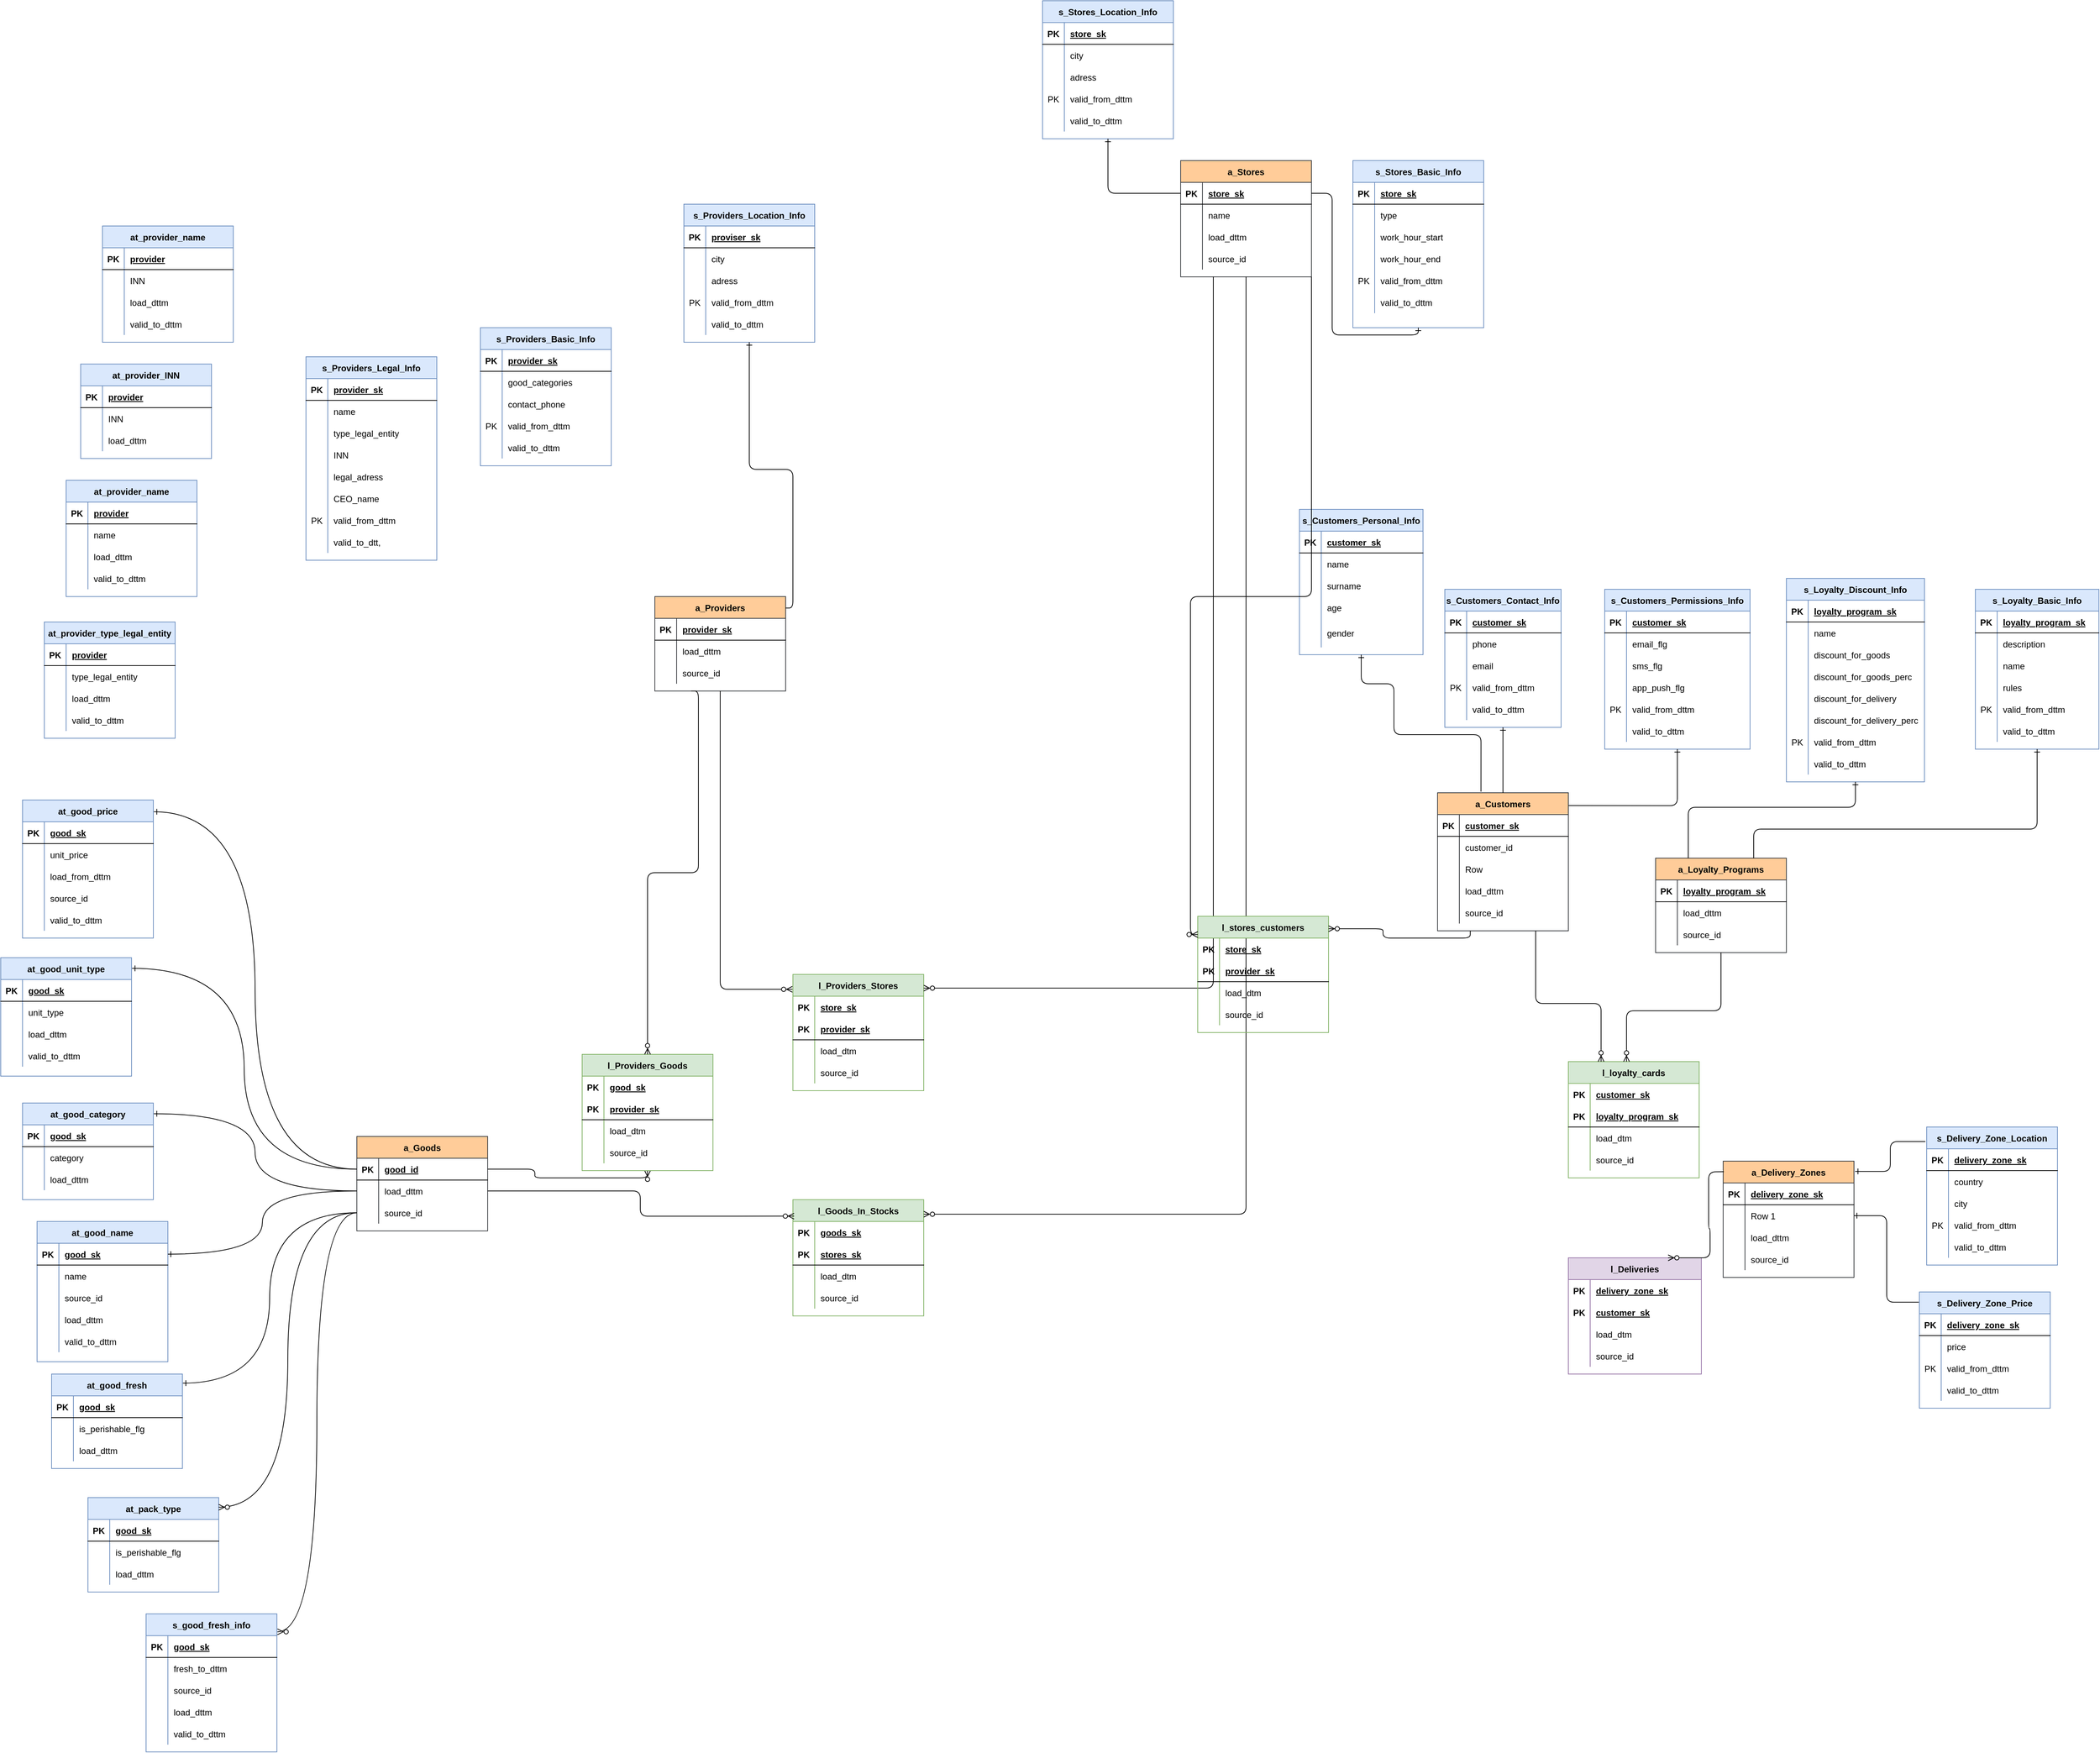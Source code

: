 <mxfile version="15.0.6" type="github">
  <diagram id="3vztMz24TurzWw2ImpLo" name="Page-1">
    <mxGraphModel dx="4195" dy="6357" grid="1" gridSize="10" guides="1" tooltips="1" connect="1" arrows="1" fold="1" page="1" pageScale="1" pageWidth="827" pageHeight="1169" math="0" shadow="0">
      <root>
        <mxCell id="0" />
        <mxCell id="1" parent="0" />
        <mxCell id="YoVkF1FacM1gue7G8QHR-23" value="a_Providers" style="shape=table;startSize=30;container=1;collapsible=1;childLayout=tableLayout;fixedRows=1;rowLines=0;fontStyle=1;align=center;resizeLast=1;fillColor=#ffcc99;strokeColor=#36393d;" parent="1" vertex="1">
          <mxGeometry x="-2020" y="-4250" width="180" height="130" as="geometry" />
        </mxCell>
        <mxCell id="YoVkF1FacM1gue7G8QHR-24" value="" style="shape=partialRectangle;collapsible=0;dropTarget=0;pointerEvents=0;fillColor=none;top=0;left=0;bottom=1;right=0;points=[[0,0.5],[1,0.5]];portConstraint=eastwest;" parent="YoVkF1FacM1gue7G8QHR-23" vertex="1">
          <mxGeometry y="30" width="180" height="30" as="geometry" />
        </mxCell>
        <mxCell id="YoVkF1FacM1gue7G8QHR-25" value="PK" style="shape=partialRectangle;connectable=0;fillColor=none;top=0;left=0;bottom=0;right=0;fontStyle=1;overflow=hidden;" parent="YoVkF1FacM1gue7G8QHR-24" vertex="1">
          <mxGeometry width="30" height="30" as="geometry" />
        </mxCell>
        <mxCell id="YoVkF1FacM1gue7G8QHR-26" value="provider_sk" style="shape=partialRectangle;connectable=0;fillColor=none;top=0;left=0;bottom=0;right=0;align=left;spacingLeft=6;fontStyle=5;overflow=hidden;" parent="YoVkF1FacM1gue7G8QHR-24" vertex="1">
          <mxGeometry x="30" width="150" height="30" as="geometry" />
        </mxCell>
        <mxCell id="YoVkF1FacM1gue7G8QHR-30" value="" style="shape=partialRectangle;collapsible=0;dropTarget=0;pointerEvents=0;fillColor=none;top=0;left=0;bottom=0;right=0;points=[[0,0.5],[1,0.5]];portConstraint=eastwest;" parent="YoVkF1FacM1gue7G8QHR-23" vertex="1">
          <mxGeometry y="60" width="180" height="30" as="geometry" />
        </mxCell>
        <mxCell id="YoVkF1FacM1gue7G8QHR-31" value="" style="shape=partialRectangle;connectable=0;fillColor=none;top=0;left=0;bottom=0;right=0;editable=1;overflow=hidden;" parent="YoVkF1FacM1gue7G8QHR-30" vertex="1">
          <mxGeometry width="30" height="30" as="geometry" />
        </mxCell>
        <mxCell id="YoVkF1FacM1gue7G8QHR-32" value="load_dttm" style="shape=partialRectangle;connectable=0;fillColor=none;top=0;left=0;bottom=0;right=0;align=left;spacingLeft=6;overflow=hidden;" parent="YoVkF1FacM1gue7G8QHR-30" vertex="1">
          <mxGeometry x="30" width="150" height="30" as="geometry" />
        </mxCell>
        <mxCell id="YoVkF1FacM1gue7G8QHR-33" value="" style="shape=partialRectangle;collapsible=0;dropTarget=0;pointerEvents=0;fillColor=none;top=0;left=0;bottom=0;right=0;points=[[0,0.5],[1,0.5]];portConstraint=eastwest;" parent="YoVkF1FacM1gue7G8QHR-23" vertex="1">
          <mxGeometry y="90" width="180" height="30" as="geometry" />
        </mxCell>
        <mxCell id="YoVkF1FacM1gue7G8QHR-34" value="" style="shape=partialRectangle;connectable=0;fillColor=none;top=0;left=0;bottom=0;right=0;editable=1;overflow=hidden;" parent="YoVkF1FacM1gue7G8QHR-33" vertex="1">
          <mxGeometry width="30" height="30" as="geometry" />
        </mxCell>
        <mxCell id="YoVkF1FacM1gue7G8QHR-35" value="source_id" style="shape=partialRectangle;connectable=0;fillColor=none;top=0;left=0;bottom=0;right=0;align=left;spacingLeft=6;overflow=hidden;" parent="YoVkF1FacM1gue7G8QHR-33" vertex="1">
          <mxGeometry x="30" width="150" height="30" as="geometry" />
        </mxCell>
        <mxCell id="YoVkF1FacM1gue7G8QHR-36" value="a_Stores" style="shape=table;startSize=30;container=1;collapsible=1;childLayout=tableLayout;fixedRows=1;rowLines=0;fontStyle=1;align=center;resizeLast=1;fillColor=#ffcc99;strokeColor=#36393d;" parent="1" vertex="1">
          <mxGeometry x="-1296.5" y="-4850" width="180" height="160" as="geometry" />
        </mxCell>
        <mxCell id="YoVkF1FacM1gue7G8QHR-37" value="" style="shape=partialRectangle;collapsible=0;dropTarget=0;pointerEvents=0;fillColor=none;top=0;left=0;bottom=1;right=0;points=[[0,0.5],[1,0.5]];portConstraint=eastwest;" parent="YoVkF1FacM1gue7G8QHR-36" vertex="1">
          <mxGeometry y="30" width="180" height="30" as="geometry" />
        </mxCell>
        <mxCell id="YoVkF1FacM1gue7G8QHR-38" value="PK" style="shape=partialRectangle;connectable=0;fillColor=none;top=0;left=0;bottom=0;right=0;fontStyle=1;overflow=hidden;" parent="YoVkF1FacM1gue7G8QHR-37" vertex="1">
          <mxGeometry width="30" height="30" as="geometry" />
        </mxCell>
        <mxCell id="YoVkF1FacM1gue7G8QHR-39" value="store_sk" style="shape=partialRectangle;connectable=0;fillColor=none;top=0;left=0;bottom=0;right=0;align=left;spacingLeft=6;fontStyle=5;overflow=hidden;" parent="YoVkF1FacM1gue7G8QHR-37" vertex="1">
          <mxGeometry x="30" width="150" height="30" as="geometry" />
        </mxCell>
        <mxCell id="YoVkF1FacM1gue7G8QHR-40" value="" style="shape=partialRectangle;collapsible=0;dropTarget=0;pointerEvents=0;fillColor=none;top=0;left=0;bottom=0;right=0;points=[[0,0.5],[1,0.5]];portConstraint=eastwest;" parent="YoVkF1FacM1gue7G8QHR-36" vertex="1">
          <mxGeometry y="60" width="180" height="30" as="geometry" />
        </mxCell>
        <mxCell id="YoVkF1FacM1gue7G8QHR-41" value="" style="shape=partialRectangle;connectable=0;fillColor=none;top=0;left=0;bottom=0;right=0;editable=1;overflow=hidden;" parent="YoVkF1FacM1gue7G8QHR-40" vertex="1">
          <mxGeometry width="30" height="30" as="geometry" />
        </mxCell>
        <mxCell id="YoVkF1FacM1gue7G8QHR-42" value="name" style="shape=partialRectangle;connectable=0;fillColor=none;top=0;left=0;bottom=0;right=0;align=left;spacingLeft=6;overflow=hidden;" parent="YoVkF1FacM1gue7G8QHR-40" vertex="1">
          <mxGeometry x="30" width="150" height="30" as="geometry" />
        </mxCell>
        <mxCell id="YoVkF1FacM1gue7G8QHR-43" value="" style="shape=partialRectangle;collapsible=0;dropTarget=0;pointerEvents=0;fillColor=none;top=0;left=0;bottom=0;right=0;points=[[0,0.5],[1,0.5]];portConstraint=eastwest;" parent="YoVkF1FacM1gue7G8QHR-36" vertex="1">
          <mxGeometry y="90" width="180" height="30" as="geometry" />
        </mxCell>
        <mxCell id="YoVkF1FacM1gue7G8QHR-44" value="" style="shape=partialRectangle;connectable=0;fillColor=none;top=0;left=0;bottom=0;right=0;editable=1;overflow=hidden;" parent="YoVkF1FacM1gue7G8QHR-43" vertex="1">
          <mxGeometry width="30" height="30" as="geometry" />
        </mxCell>
        <mxCell id="YoVkF1FacM1gue7G8QHR-45" value="load_dttm" style="shape=partialRectangle;connectable=0;fillColor=none;top=0;left=0;bottom=0;right=0;align=left;spacingLeft=6;overflow=hidden;" parent="YoVkF1FacM1gue7G8QHR-43" vertex="1">
          <mxGeometry x="30" width="150" height="30" as="geometry" />
        </mxCell>
        <mxCell id="YoVkF1FacM1gue7G8QHR-46" value="" style="shape=partialRectangle;collapsible=0;dropTarget=0;pointerEvents=0;fillColor=none;top=0;left=0;bottom=0;right=0;points=[[0,0.5],[1,0.5]];portConstraint=eastwest;" parent="YoVkF1FacM1gue7G8QHR-36" vertex="1">
          <mxGeometry y="120" width="180" height="30" as="geometry" />
        </mxCell>
        <mxCell id="YoVkF1FacM1gue7G8QHR-47" value="" style="shape=partialRectangle;connectable=0;fillColor=none;top=0;left=0;bottom=0;right=0;editable=1;overflow=hidden;" parent="YoVkF1FacM1gue7G8QHR-46" vertex="1">
          <mxGeometry width="30" height="30" as="geometry" />
        </mxCell>
        <mxCell id="YoVkF1FacM1gue7G8QHR-48" value="source_id" style="shape=partialRectangle;connectable=0;fillColor=none;top=0;left=0;bottom=0;right=0;align=left;spacingLeft=6;overflow=hidden;" parent="YoVkF1FacM1gue7G8QHR-46" vertex="1">
          <mxGeometry x="30" width="150" height="30" as="geometry" />
        </mxCell>
        <mxCell id="YoVkF1FacM1gue7G8QHR-49" value="a_Goods" style="shape=table;startSize=30;container=1;collapsible=1;childLayout=tableLayout;fixedRows=1;rowLines=0;fontStyle=1;align=center;resizeLast=1;fillColor=#ffcc99;strokeColor=#36393d;" parent="1" vertex="1">
          <mxGeometry x="-2430" y="-3507" width="180" height="130" as="geometry" />
        </mxCell>
        <mxCell id="YoVkF1FacM1gue7G8QHR-50" value="" style="shape=partialRectangle;collapsible=0;dropTarget=0;pointerEvents=0;fillColor=none;top=0;left=0;bottom=1;right=0;points=[[0,0.5],[1,0.5]];portConstraint=eastwest;" parent="YoVkF1FacM1gue7G8QHR-49" vertex="1">
          <mxGeometry y="30" width="180" height="30" as="geometry" />
        </mxCell>
        <mxCell id="YoVkF1FacM1gue7G8QHR-51" value="PK" style="shape=partialRectangle;connectable=0;fillColor=none;top=0;left=0;bottom=0;right=0;fontStyle=1;overflow=hidden;" parent="YoVkF1FacM1gue7G8QHR-50" vertex="1">
          <mxGeometry width="30" height="30" as="geometry" />
        </mxCell>
        <mxCell id="YoVkF1FacM1gue7G8QHR-52" value="good_id" style="shape=partialRectangle;connectable=0;fillColor=none;top=0;left=0;bottom=0;right=0;align=left;spacingLeft=6;fontStyle=5;overflow=hidden;" parent="YoVkF1FacM1gue7G8QHR-50" vertex="1">
          <mxGeometry x="30" width="150" height="30" as="geometry" />
        </mxCell>
        <mxCell id="YoVkF1FacM1gue7G8QHR-56" value="" style="shape=partialRectangle;collapsible=0;dropTarget=0;pointerEvents=0;fillColor=none;top=0;left=0;bottom=0;right=0;points=[[0,0.5],[1,0.5]];portConstraint=eastwest;" parent="YoVkF1FacM1gue7G8QHR-49" vertex="1">
          <mxGeometry y="60" width="180" height="30" as="geometry" />
        </mxCell>
        <mxCell id="YoVkF1FacM1gue7G8QHR-57" value="" style="shape=partialRectangle;connectable=0;fillColor=none;top=0;left=0;bottom=0;right=0;editable=1;overflow=hidden;" parent="YoVkF1FacM1gue7G8QHR-56" vertex="1">
          <mxGeometry width="30" height="30" as="geometry" />
        </mxCell>
        <mxCell id="YoVkF1FacM1gue7G8QHR-58" value="load_dttm" style="shape=partialRectangle;connectable=0;fillColor=none;top=0;left=0;bottom=0;right=0;align=left;spacingLeft=6;overflow=hidden;" parent="YoVkF1FacM1gue7G8QHR-56" vertex="1">
          <mxGeometry x="30" width="150" height="30" as="geometry" />
        </mxCell>
        <mxCell id="YoVkF1FacM1gue7G8QHR-59" value="" style="shape=partialRectangle;collapsible=0;dropTarget=0;pointerEvents=0;fillColor=none;top=0;left=0;bottom=0;right=0;points=[[0,0.5],[1,0.5]];portConstraint=eastwest;" parent="YoVkF1FacM1gue7G8QHR-49" vertex="1">
          <mxGeometry y="90" width="180" height="30" as="geometry" />
        </mxCell>
        <mxCell id="YoVkF1FacM1gue7G8QHR-60" value="" style="shape=partialRectangle;connectable=0;fillColor=none;top=0;left=0;bottom=0;right=0;editable=1;overflow=hidden;" parent="YoVkF1FacM1gue7G8QHR-59" vertex="1">
          <mxGeometry width="30" height="30" as="geometry" />
        </mxCell>
        <mxCell id="YoVkF1FacM1gue7G8QHR-61" value="source_id" style="shape=partialRectangle;connectable=0;fillColor=none;top=0;left=0;bottom=0;right=0;align=left;spacingLeft=6;overflow=hidden;" parent="YoVkF1FacM1gue7G8QHR-59" vertex="1">
          <mxGeometry x="30" width="150" height="30" as="geometry" />
        </mxCell>
        <mxCell id="YoVkF1FacM1gue7G8QHR-75" value="a_Loyalty_Programs" style="shape=table;startSize=30;container=1;collapsible=1;childLayout=tableLayout;fixedRows=1;rowLines=0;fontStyle=1;align=center;resizeLast=1;fillColor=#ffcc99;strokeColor=#36393d;" parent="1" vertex="1">
          <mxGeometry x="-643" y="-3890" width="180" height="130" as="geometry" />
        </mxCell>
        <mxCell id="YoVkF1FacM1gue7G8QHR-76" value="" style="shape=partialRectangle;collapsible=0;dropTarget=0;pointerEvents=0;fillColor=none;top=0;left=0;bottom=1;right=0;points=[[0,0.5],[1,0.5]];portConstraint=eastwest;" parent="YoVkF1FacM1gue7G8QHR-75" vertex="1">
          <mxGeometry y="30" width="180" height="30" as="geometry" />
        </mxCell>
        <mxCell id="YoVkF1FacM1gue7G8QHR-77" value="PK" style="shape=partialRectangle;connectable=0;fillColor=none;top=0;left=0;bottom=0;right=0;fontStyle=1;overflow=hidden;" parent="YoVkF1FacM1gue7G8QHR-76" vertex="1">
          <mxGeometry width="30" height="30" as="geometry" />
        </mxCell>
        <mxCell id="YoVkF1FacM1gue7G8QHR-78" value="loyalty_program_sk" style="shape=partialRectangle;connectable=0;fillColor=none;top=0;left=0;bottom=0;right=0;align=left;spacingLeft=6;fontStyle=5;overflow=hidden;" parent="YoVkF1FacM1gue7G8QHR-76" vertex="1">
          <mxGeometry x="30" width="150" height="30" as="geometry" />
        </mxCell>
        <mxCell id="YoVkF1FacM1gue7G8QHR-82" value="" style="shape=partialRectangle;collapsible=0;dropTarget=0;pointerEvents=0;fillColor=none;top=0;left=0;bottom=0;right=0;points=[[0,0.5],[1,0.5]];portConstraint=eastwest;" parent="YoVkF1FacM1gue7G8QHR-75" vertex="1">
          <mxGeometry y="60" width="180" height="30" as="geometry" />
        </mxCell>
        <mxCell id="YoVkF1FacM1gue7G8QHR-83" value="" style="shape=partialRectangle;connectable=0;fillColor=none;top=0;left=0;bottom=0;right=0;editable=1;overflow=hidden;" parent="YoVkF1FacM1gue7G8QHR-82" vertex="1">
          <mxGeometry width="30" height="30" as="geometry" />
        </mxCell>
        <mxCell id="YoVkF1FacM1gue7G8QHR-84" value="load_dttm" style="shape=partialRectangle;connectable=0;fillColor=none;top=0;left=0;bottom=0;right=0;align=left;spacingLeft=6;overflow=hidden;" parent="YoVkF1FacM1gue7G8QHR-82" vertex="1">
          <mxGeometry x="30" width="150" height="30" as="geometry" />
        </mxCell>
        <mxCell id="YoVkF1FacM1gue7G8QHR-85" value="" style="shape=partialRectangle;collapsible=0;dropTarget=0;pointerEvents=0;fillColor=none;top=0;left=0;bottom=0;right=0;points=[[0,0.5],[1,0.5]];portConstraint=eastwest;" parent="YoVkF1FacM1gue7G8QHR-75" vertex="1">
          <mxGeometry y="90" width="180" height="30" as="geometry" />
        </mxCell>
        <mxCell id="YoVkF1FacM1gue7G8QHR-86" value="" style="shape=partialRectangle;connectable=0;fillColor=none;top=0;left=0;bottom=0;right=0;editable=1;overflow=hidden;" parent="YoVkF1FacM1gue7G8QHR-85" vertex="1">
          <mxGeometry width="30" height="30" as="geometry" />
        </mxCell>
        <mxCell id="YoVkF1FacM1gue7G8QHR-87" value="source_id" style="shape=partialRectangle;connectable=0;fillColor=none;top=0;left=0;bottom=0;right=0;align=left;spacingLeft=6;overflow=hidden;" parent="YoVkF1FacM1gue7G8QHR-85" vertex="1">
          <mxGeometry x="30" width="150" height="30" as="geometry" />
        </mxCell>
        <mxCell id="YoVkF1FacM1gue7G8QHR-88" value="a_Delivery_Zones" style="shape=table;startSize=30;container=1;collapsible=1;childLayout=tableLayout;fixedRows=1;rowLines=0;fontStyle=1;align=center;resizeLast=1;fillColor=#ffcc99;strokeColor=#36393d;" parent="1" vertex="1">
          <mxGeometry x="-550" y="-3473" width="180" height="160" as="geometry" />
        </mxCell>
        <mxCell id="YoVkF1FacM1gue7G8QHR-89" value="" style="shape=partialRectangle;collapsible=0;dropTarget=0;pointerEvents=0;fillColor=none;top=0;left=0;bottom=1;right=0;points=[[0,0.5],[1,0.5]];portConstraint=eastwest;" parent="YoVkF1FacM1gue7G8QHR-88" vertex="1">
          <mxGeometry y="30" width="180" height="30" as="geometry" />
        </mxCell>
        <mxCell id="YoVkF1FacM1gue7G8QHR-90" value="PK" style="shape=partialRectangle;connectable=0;fillColor=none;top=0;left=0;bottom=0;right=0;fontStyle=1;overflow=hidden;" parent="YoVkF1FacM1gue7G8QHR-89" vertex="1">
          <mxGeometry width="30" height="30" as="geometry" />
        </mxCell>
        <mxCell id="YoVkF1FacM1gue7G8QHR-91" value="delivery_zone_sk" style="shape=partialRectangle;connectable=0;fillColor=none;top=0;left=0;bottom=0;right=0;align=left;spacingLeft=6;fontStyle=5;overflow=hidden;" parent="YoVkF1FacM1gue7G8QHR-89" vertex="1">
          <mxGeometry x="30" width="150" height="30" as="geometry" />
        </mxCell>
        <mxCell id="YoVkF1FacM1gue7G8QHR-92" value="" style="shape=partialRectangle;collapsible=0;dropTarget=0;pointerEvents=0;fillColor=none;top=0;left=0;bottom=0;right=0;points=[[0,0.5],[1,0.5]];portConstraint=eastwest;" parent="YoVkF1FacM1gue7G8QHR-88" vertex="1">
          <mxGeometry y="60" width="180" height="30" as="geometry" />
        </mxCell>
        <mxCell id="YoVkF1FacM1gue7G8QHR-93" value="" style="shape=partialRectangle;connectable=0;fillColor=none;top=0;left=0;bottom=0;right=0;editable=1;overflow=hidden;" parent="YoVkF1FacM1gue7G8QHR-92" vertex="1">
          <mxGeometry width="30" height="30" as="geometry" />
        </mxCell>
        <mxCell id="YoVkF1FacM1gue7G8QHR-94" value="Row 1" style="shape=partialRectangle;connectable=0;fillColor=none;top=0;left=0;bottom=0;right=0;align=left;spacingLeft=6;overflow=hidden;" parent="YoVkF1FacM1gue7G8QHR-92" vertex="1">
          <mxGeometry x="30" width="150" height="30" as="geometry" />
        </mxCell>
        <mxCell id="YoVkF1FacM1gue7G8QHR-95" value="" style="shape=partialRectangle;collapsible=0;dropTarget=0;pointerEvents=0;fillColor=none;top=0;left=0;bottom=0;right=0;points=[[0,0.5],[1,0.5]];portConstraint=eastwest;" parent="YoVkF1FacM1gue7G8QHR-88" vertex="1">
          <mxGeometry y="90" width="180" height="30" as="geometry" />
        </mxCell>
        <mxCell id="YoVkF1FacM1gue7G8QHR-96" value="" style="shape=partialRectangle;connectable=0;fillColor=none;top=0;left=0;bottom=0;right=0;editable=1;overflow=hidden;" parent="YoVkF1FacM1gue7G8QHR-95" vertex="1">
          <mxGeometry width="30" height="30" as="geometry" />
        </mxCell>
        <mxCell id="YoVkF1FacM1gue7G8QHR-97" value="load_dttm" style="shape=partialRectangle;connectable=0;fillColor=none;top=0;left=0;bottom=0;right=0;align=left;spacingLeft=6;overflow=hidden;" parent="YoVkF1FacM1gue7G8QHR-95" vertex="1">
          <mxGeometry x="30" width="150" height="30" as="geometry" />
        </mxCell>
        <mxCell id="YoVkF1FacM1gue7G8QHR-98" value="" style="shape=partialRectangle;collapsible=0;dropTarget=0;pointerEvents=0;fillColor=none;top=0;left=0;bottom=0;right=0;points=[[0,0.5],[1,0.5]];portConstraint=eastwest;" parent="YoVkF1FacM1gue7G8QHR-88" vertex="1">
          <mxGeometry y="120" width="180" height="30" as="geometry" />
        </mxCell>
        <mxCell id="YoVkF1FacM1gue7G8QHR-99" value="" style="shape=partialRectangle;connectable=0;fillColor=none;top=0;left=0;bottom=0;right=0;editable=1;overflow=hidden;" parent="YoVkF1FacM1gue7G8QHR-98" vertex="1">
          <mxGeometry width="30" height="30" as="geometry" />
        </mxCell>
        <mxCell id="YoVkF1FacM1gue7G8QHR-100" value="source_id" style="shape=partialRectangle;connectable=0;fillColor=none;top=0;left=0;bottom=0;right=0;align=left;spacingLeft=6;overflow=hidden;" parent="YoVkF1FacM1gue7G8QHR-98" vertex="1">
          <mxGeometry x="30" width="150" height="30" as="geometry" />
        </mxCell>
        <mxCell id="YoVkF1FacM1gue7G8QHR-101" value="s_Providers_Legal_Info" style="shape=table;startSize=30;container=1;collapsible=1;childLayout=tableLayout;fixedRows=1;rowLines=0;fontStyle=1;align=center;resizeLast=1;fillColor=#dae8fc;strokeColor=#6c8ebf;" parent="1" vertex="1">
          <mxGeometry x="-2500" y="-4580" width="180" height="280" as="geometry" />
        </mxCell>
        <mxCell id="YoVkF1FacM1gue7G8QHR-102" value="" style="shape=partialRectangle;collapsible=0;dropTarget=0;pointerEvents=0;fillColor=none;top=0;left=0;bottom=1;right=0;points=[[0,0.5],[1,0.5]];portConstraint=eastwest;" parent="YoVkF1FacM1gue7G8QHR-101" vertex="1">
          <mxGeometry y="30" width="180" height="30" as="geometry" />
        </mxCell>
        <mxCell id="YoVkF1FacM1gue7G8QHR-103" value="PK" style="shape=partialRectangle;connectable=0;fillColor=none;top=0;left=0;bottom=0;right=0;fontStyle=1;overflow=hidden;" parent="YoVkF1FacM1gue7G8QHR-102" vertex="1">
          <mxGeometry width="30" height="30" as="geometry" />
        </mxCell>
        <mxCell id="YoVkF1FacM1gue7G8QHR-104" value="provider_sk" style="shape=partialRectangle;connectable=0;fillColor=none;top=0;left=0;bottom=0;right=0;align=left;spacingLeft=6;fontStyle=5;overflow=hidden;" parent="YoVkF1FacM1gue7G8QHR-102" vertex="1">
          <mxGeometry x="30" width="150" height="30" as="geometry" />
        </mxCell>
        <mxCell id="YoVkF1FacM1gue7G8QHR-105" value="" style="shape=partialRectangle;collapsible=0;dropTarget=0;pointerEvents=0;fillColor=none;top=0;left=0;bottom=0;right=0;points=[[0,0.5],[1,0.5]];portConstraint=eastwest;" parent="YoVkF1FacM1gue7G8QHR-101" vertex="1">
          <mxGeometry y="60" width="180" height="30" as="geometry" />
        </mxCell>
        <mxCell id="YoVkF1FacM1gue7G8QHR-106" value="" style="shape=partialRectangle;connectable=0;fillColor=none;top=0;left=0;bottom=0;right=0;editable=1;overflow=hidden;" parent="YoVkF1FacM1gue7G8QHR-105" vertex="1">
          <mxGeometry width="30" height="30" as="geometry" />
        </mxCell>
        <mxCell id="YoVkF1FacM1gue7G8QHR-107" value="name" style="shape=partialRectangle;connectable=0;fillColor=none;top=0;left=0;bottom=0;right=0;align=left;spacingLeft=6;overflow=hidden;" parent="YoVkF1FacM1gue7G8QHR-105" vertex="1">
          <mxGeometry x="30" width="150" height="30" as="geometry" />
        </mxCell>
        <mxCell id="YoVkF1FacM1gue7G8QHR-162" value="" style="shape=partialRectangle;collapsible=0;dropTarget=0;pointerEvents=0;fillColor=none;top=0;left=0;bottom=0;right=0;points=[[0,0.5],[1,0.5]];portConstraint=eastwest;" parent="YoVkF1FacM1gue7G8QHR-101" vertex="1">
          <mxGeometry y="90" width="180" height="30" as="geometry" />
        </mxCell>
        <mxCell id="YoVkF1FacM1gue7G8QHR-163" value="" style="shape=partialRectangle;connectable=0;fillColor=none;top=0;left=0;bottom=0;right=0;editable=1;overflow=hidden;" parent="YoVkF1FacM1gue7G8QHR-162" vertex="1">
          <mxGeometry width="30" height="30" as="geometry" />
        </mxCell>
        <mxCell id="YoVkF1FacM1gue7G8QHR-164" value="type_legal_entity" style="shape=partialRectangle;connectable=0;fillColor=none;top=0;left=0;bottom=0;right=0;align=left;spacingLeft=6;overflow=hidden;" parent="YoVkF1FacM1gue7G8QHR-162" vertex="1">
          <mxGeometry x="30" width="150" height="30" as="geometry" />
        </mxCell>
        <mxCell id="YoVkF1FacM1gue7G8QHR-174" value="" style="shape=partialRectangle;collapsible=0;dropTarget=0;pointerEvents=0;fillColor=none;top=0;left=0;bottom=0;right=0;points=[[0,0.5],[1,0.5]];portConstraint=eastwest;" parent="YoVkF1FacM1gue7G8QHR-101" vertex="1">
          <mxGeometry y="120" width="180" height="30" as="geometry" />
        </mxCell>
        <mxCell id="YoVkF1FacM1gue7G8QHR-175" value="" style="shape=partialRectangle;connectable=0;fillColor=none;top=0;left=0;bottom=0;right=0;editable=1;overflow=hidden;" parent="YoVkF1FacM1gue7G8QHR-174" vertex="1">
          <mxGeometry width="30" height="30" as="geometry" />
        </mxCell>
        <mxCell id="YoVkF1FacM1gue7G8QHR-176" value="INN" style="shape=partialRectangle;connectable=0;fillColor=none;top=0;left=0;bottom=0;right=0;align=left;spacingLeft=6;overflow=hidden;" parent="YoVkF1FacM1gue7G8QHR-174" vertex="1">
          <mxGeometry x="30" width="150" height="30" as="geometry" />
        </mxCell>
        <mxCell id="YoVkF1FacM1gue7G8QHR-108" value="" style="shape=partialRectangle;collapsible=0;dropTarget=0;pointerEvents=0;fillColor=none;top=0;left=0;bottom=0;right=0;points=[[0,0.5],[1,0.5]];portConstraint=eastwest;" parent="YoVkF1FacM1gue7G8QHR-101" vertex="1">
          <mxGeometry y="150" width="180" height="30" as="geometry" />
        </mxCell>
        <mxCell id="YoVkF1FacM1gue7G8QHR-109" value="" style="shape=partialRectangle;connectable=0;fillColor=none;top=0;left=0;bottom=0;right=0;editable=1;overflow=hidden;" parent="YoVkF1FacM1gue7G8QHR-108" vertex="1">
          <mxGeometry width="30" height="30" as="geometry" />
        </mxCell>
        <mxCell id="YoVkF1FacM1gue7G8QHR-110" value="legal_adress" style="shape=partialRectangle;connectable=0;fillColor=none;top=0;left=0;bottom=0;right=0;align=left;spacingLeft=6;overflow=hidden;" parent="YoVkF1FacM1gue7G8QHR-108" vertex="1">
          <mxGeometry x="30" width="150" height="30" as="geometry" />
        </mxCell>
        <mxCell id="YoVkF1FacM1gue7G8QHR-111" value="" style="shape=partialRectangle;collapsible=0;dropTarget=0;pointerEvents=0;fillColor=none;top=0;left=0;bottom=0;right=0;points=[[0,0.5],[1,0.5]];portConstraint=eastwest;" parent="YoVkF1FacM1gue7G8QHR-101" vertex="1">
          <mxGeometry y="180" width="180" height="30" as="geometry" />
        </mxCell>
        <mxCell id="YoVkF1FacM1gue7G8QHR-112" value="" style="shape=partialRectangle;connectable=0;fillColor=none;top=0;left=0;bottom=0;right=0;editable=1;overflow=hidden;" parent="YoVkF1FacM1gue7G8QHR-111" vertex="1">
          <mxGeometry width="30" height="30" as="geometry" />
        </mxCell>
        <mxCell id="YoVkF1FacM1gue7G8QHR-113" value="CEO_name" style="shape=partialRectangle;connectable=0;fillColor=none;top=0;left=0;bottom=0;right=0;align=left;spacingLeft=6;overflow=hidden;" parent="YoVkF1FacM1gue7G8QHR-111" vertex="1">
          <mxGeometry x="30" width="150" height="30" as="geometry" />
        </mxCell>
        <mxCell id="YoVkF1FacM1gue7G8QHR-168" value="" style="shape=partialRectangle;collapsible=0;dropTarget=0;pointerEvents=0;fillColor=none;top=0;left=0;bottom=0;right=0;points=[[0,0.5],[1,0.5]];portConstraint=eastwest;" parent="YoVkF1FacM1gue7G8QHR-101" vertex="1">
          <mxGeometry y="210" width="180" height="30" as="geometry" />
        </mxCell>
        <mxCell id="YoVkF1FacM1gue7G8QHR-169" value="PK" style="shape=partialRectangle;connectable=0;fillColor=none;top=0;left=0;bottom=0;right=0;editable=1;overflow=hidden;" parent="YoVkF1FacM1gue7G8QHR-168" vertex="1">
          <mxGeometry width="30" height="30" as="geometry" />
        </mxCell>
        <mxCell id="YoVkF1FacM1gue7G8QHR-170" value="valid_from_dttm" style="shape=partialRectangle;connectable=0;fillColor=none;top=0;left=0;bottom=0;right=0;align=left;spacingLeft=6;overflow=hidden;" parent="YoVkF1FacM1gue7G8QHR-168" vertex="1">
          <mxGeometry x="30" width="150" height="30" as="geometry" />
        </mxCell>
        <mxCell id="YoVkF1FacM1gue7G8QHR-171" value="" style="shape=partialRectangle;collapsible=0;dropTarget=0;pointerEvents=0;fillColor=none;top=0;left=0;bottom=0;right=0;points=[[0,0.5],[1,0.5]];portConstraint=eastwest;" parent="YoVkF1FacM1gue7G8QHR-101" vertex="1">
          <mxGeometry y="240" width="180" height="30" as="geometry" />
        </mxCell>
        <mxCell id="YoVkF1FacM1gue7G8QHR-172" value="" style="shape=partialRectangle;connectable=0;fillColor=none;top=0;left=0;bottom=0;right=0;editable=1;overflow=hidden;" parent="YoVkF1FacM1gue7G8QHR-171" vertex="1">
          <mxGeometry width="30" height="30" as="geometry" />
        </mxCell>
        <mxCell id="YoVkF1FacM1gue7G8QHR-173" value="valid_to_dtt," style="shape=partialRectangle;connectable=0;fillColor=none;top=0;left=0;bottom=0;right=0;align=left;spacingLeft=6;overflow=hidden;" parent="YoVkF1FacM1gue7G8QHR-171" vertex="1">
          <mxGeometry x="30" width="150" height="30" as="geometry" />
        </mxCell>
        <mxCell id="YoVkF1FacM1gue7G8QHR-114" value="s_Providers_Location_Info" style="shape=table;startSize=30;container=1;collapsible=1;childLayout=tableLayout;fixedRows=1;rowLines=0;fontStyle=1;align=center;resizeLast=1;fillColor=#dae8fc;strokeColor=#6c8ebf;" parent="1" vertex="1">
          <mxGeometry x="-1980" y="-4790" width="180" height="190" as="geometry" />
        </mxCell>
        <mxCell id="YoVkF1FacM1gue7G8QHR-115" value="" style="shape=partialRectangle;collapsible=0;dropTarget=0;pointerEvents=0;fillColor=none;top=0;left=0;bottom=1;right=0;points=[[0,0.5],[1,0.5]];portConstraint=eastwest;" parent="YoVkF1FacM1gue7G8QHR-114" vertex="1">
          <mxGeometry y="30" width="180" height="30" as="geometry" />
        </mxCell>
        <mxCell id="YoVkF1FacM1gue7G8QHR-116" value="PK" style="shape=partialRectangle;connectable=0;fillColor=none;top=0;left=0;bottom=0;right=0;fontStyle=1;overflow=hidden;" parent="YoVkF1FacM1gue7G8QHR-115" vertex="1">
          <mxGeometry width="30" height="30" as="geometry" />
        </mxCell>
        <mxCell id="YoVkF1FacM1gue7G8QHR-117" value="proviser_sk" style="shape=partialRectangle;connectable=0;fillColor=none;top=0;left=0;bottom=0;right=0;align=left;spacingLeft=6;fontStyle=5;overflow=hidden;" parent="YoVkF1FacM1gue7G8QHR-115" vertex="1">
          <mxGeometry x="30" width="150" height="30" as="geometry" />
        </mxCell>
        <mxCell id="YoVkF1FacM1gue7G8QHR-118" value="" style="shape=partialRectangle;collapsible=0;dropTarget=0;pointerEvents=0;fillColor=none;top=0;left=0;bottom=0;right=0;points=[[0,0.5],[1,0.5]];portConstraint=eastwest;" parent="YoVkF1FacM1gue7G8QHR-114" vertex="1">
          <mxGeometry y="60" width="180" height="30" as="geometry" />
        </mxCell>
        <mxCell id="YoVkF1FacM1gue7G8QHR-119" value="" style="shape=partialRectangle;connectable=0;fillColor=none;top=0;left=0;bottom=0;right=0;editable=1;overflow=hidden;" parent="YoVkF1FacM1gue7G8QHR-118" vertex="1">
          <mxGeometry width="30" height="30" as="geometry" />
        </mxCell>
        <mxCell id="YoVkF1FacM1gue7G8QHR-120" value="city" style="shape=partialRectangle;connectable=0;fillColor=none;top=0;left=0;bottom=0;right=0;align=left;spacingLeft=6;overflow=hidden;" parent="YoVkF1FacM1gue7G8QHR-118" vertex="1">
          <mxGeometry x="30" width="150" height="30" as="geometry" />
        </mxCell>
        <mxCell id="YoVkF1FacM1gue7G8QHR-121" value="" style="shape=partialRectangle;collapsible=0;dropTarget=0;pointerEvents=0;fillColor=none;top=0;left=0;bottom=0;right=0;points=[[0,0.5],[1,0.5]];portConstraint=eastwest;" parent="YoVkF1FacM1gue7G8QHR-114" vertex="1">
          <mxGeometry y="90" width="180" height="30" as="geometry" />
        </mxCell>
        <mxCell id="YoVkF1FacM1gue7G8QHR-122" value="" style="shape=partialRectangle;connectable=0;fillColor=none;top=0;left=0;bottom=0;right=0;editable=1;overflow=hidden;" parent="YoVkF1FacM1gue7G8QHR-121" vertex="1">
          <mxGeometry width="30" height="30" as="geometry" />
        </mxCell>
        <mxCell id="YoVkF1FacM1gue7G8QHR-123" value="adress" style="shape=partialRectangle;connectable=0;fillColor=none;top=0;left=0;bottom=0;right=0;align=left;spacingLeft=6;overflow=hidden;" parent="YoVkF1FacM1gue7G8QHR-121" vertex="1">
          <mxGeometry x="30" width="150" height="30" as="geometry" />
        </mxCell>
        <mxCell id="YoVkF1FacM1gue7G8QHR-124" value="" style="shape=partialRectangle;collapsible=0;dropTarget=0;pointerEvents=0;fillColor=none;top=0;left=0;bottom=0;right=0;points=[[0,0.5],[1,0.5]];portConstraint=eastwest;" parent="YoVkF1FacM1gue7G8QHR-114" vertex="1">
          <mxGeometry y="120" width="180" height="30" as="geometry" />
        </mxCell>
        <mxCell id="YoVkF1FacM1gue7G8QHR-125" value="PK" style="shape=partialRectangle;connectable=0;fillColor=none;top=0;left=0;bottom=0;right=0;editable=1;overflow=hidden;" parent="YoVkF1FacM1gue7G8QHR-124" vertex="1">
          <mxGeometry width="30" height="30" as="geometry" />
        </mxCell>
        <mxCell id="YoVkF1FacM1gue7G8QHR-126" value="valid_from_dttm" style="shape=partialRectangle;connectable=0;fillColor=none;top=0;left=0;bottom=0;right=0;align=left;spacingLeft=6;overflow=hidden;" parent="YoVkF1FacM1gue7G8QHR-124" vertex="1">
          <mxGeometry x="30" width="150" height="30" as="geometry" />
        </mxCell>
        <mxCell id="YoVkF1FacM1gue7G8QHR-165" value="" style="shape=partialRectangle;collapsible=0;dropTarget=0;pointerEvents=0;fillColor=none;top=0;left=0;bottom=0;right=0;points=[[0,0.5],[1,0.5]];portConstraint=eastwest;" parent="YoVkF1FacM1gue7G8QHR-114" vertex="1">
          <mxGeometry y="150" width="180" height="30" as="geometry" />
        </mxCell>
        <mxCell id="YoVkF1FacM1gue7G8QHR-166" value="" style="shape=partialRectangle;connectable=0;fillColor=none;top=0;left=0;bottom=0;right=0;editable=1;overflow=hidden;" parent="YoVkF1FacM1gue7G8QHR-165" vertex="1">
          <mxGeometry width="30" height="30" as="geometry" />
        </mxCell>
        <mxCell id="YoVkF1FacM1gue7G8QHR-167" value="valid_to_dttm" style="shape=partialRectangle;connectable=0;fillColor=none;top=0;left=0;bottom=0;right=0;align=left;spacingLeft=6;overflow=hidden;" parent="YoVkF1FacM1gue7G8QHR-165" vertex="1">
          <mxGeometry x="30" width="150" height="30" as="geometry" />
        </mxCell>
        <mxCell id="YoVkF1FacM1gue7G8QHR-149" value="s_Providers_Basic_Info" style="shape=table;startSize=30;container=1;collapsible=1;childLayout=tableLayout;fixedRows=1;rowLines=0;fontStyle=1;align=center;resizeLast=1;fillColor=#dae8fc;strokeColor=#6c8ebf;" parent="1" vertex="1">
          <mxGeometry x="-2260" y="-4620" width="180" height="190" as="geometry" />
        </mxCell>
        <mxCell id="YoVkF1FacM1gue7G8QHR-150" value="" style="shape=partialRectangle;collapsible=0;dropTarget=0;pointerEvents=0;fillColor=none;top=0;left=0;bottom=1;right=0;points=[[0,0.5],[1,0.5]];portConstraint=eastwest;" parent="YoVkF1FacM1gue7G8QHR-149" vertex="1">
          <mxGeometry y="30" width="180" height="30" as="geometry" />
        </mxCell>
        <mxCell id="YoVkF1FacM1gue7G8QHR-151" value="PK" style="shape=partialRectangle;connectable=0;fillColor=none;top=0;left=0;bottom=0;right=0;fontStyle=1;overflow=hidden;" parent="YoVkF1FacM1gue7G8QHR-150" vertex="1">
          <mxGeometry width="30" height="30" as="geometry" />
        </mxCell>
        <mxCell id="YoVkF1FacM1gue7G8QHR-152" value="provider_sk" style="shape=partialRectangle;connectable=0;fillColor=none;top=0;left=0;bottom=0;right=0;align=left;spacingLeft=6;fontStyle=5;overflow=hidden;" parent="YoVkF1FacM1gue7G8QHR-150" vertex="1">
          <mxGeometry x="30" width="150" height="30" as="geometry" />
        </mxCell>
        <mxCell id="YoVkF1FacM1gue7G8QHR-153" value="" style="shape=partialRectangle;collapsible=0;dropTarget=0;pointerEvents=0;fillColor=none;top=0;left=0;bottom=0;right=0;points=[[0,0.5],[1,0.5]];portConstraint=eastwest;" parent="YoVkF1FacM1gue7G8QHR-149" vertex="1">
          <mxGeometry y="60" width="180" height="30" as="geometry" />
        </mxCell>
        <mxCell id="YoVkF1FacM1gue7G8QHR-154" value="" style="shape=partialRectangle;connectable=0;fillColor=none;top=0;left=0;bottom=0;right=0;editable=1;overflow=hidden;" parent="YoVkF1FacM1gue7G8QHR-153" vertex="1">
          <mxGeometry width="30" height="30" as="geometry" />
        </mxCell>
        <mxCell id="YoVkF1FacM1gue7G8QHR-155" value="good_categories" style="shape=partialRectangle;connectable=0;fillColor=none;top=0;left=0;bottom=0;right=0;align=left;spacingLeft=6;overflow=hidden;" parent="YoVkF1FacM1gue7G8QHR-153" vertex="1">
          <mxGeometry x="30" width="150" height="30" as="geometry" />
        </mxCell>
        <mxCell id="YoVkF1FacM1gue7G8QHR-159" value="" style="shape=partialRectangle;collapsible=0;dropTarget=0;pointerEvents=0;fillColor=none;top=0;left=0;bottom=0;right=0;points=[[0,0.5],[1,0.5]];portConstraint=eastwest;" parent="YoVkF1FacM1gue7G8QHR-149" vertex="1">
          <mxGeometry y="90" width="180" height="30" as="geometry" />
        </mxCell>
        <mxCell id="YoVkF1FacM1gue7G8QHR-160" value="" style="shape=partialRectangle;connectable=0;fillColor=none;top=0;left=0;bottom=0;right=0;editable=1;overflow=hidden;" parent="YoVkF1FacM1gue7G8QHR-159" vertex="1">
          <mxGeometry width="30" height="30" as="geometry" />
        </mxCell>
        <mxCell id="YoVkF1FacM1gue7G8QHR-161" value="contact_phone" style="shape=partialRectangle;connectable=0;fillColor=none;top=0;left=0;bottom=0;right=0;align=left;spacingLeft=6;overflow=hidden;" parent="YoVkF1FacM1gue7G8QHR-159" vertex="1">
          <mxGeometry x="30" width="150" height="30" as="geometry" />
        </mxCell>
        <mxCell id="YoVkF1FacM1gue7G8QHR-177" value="" style="shape=partialRectangle;collapsible=0;dropTarget=0;pointerEvents=0;fillColor=none;top=0;left=0;bottom=0;right=0;points=[[0,0.5],[1,0.5]];portConstraint=eastwest;" parent="YoVkF1FacM1gue7G8QHR-149" vertex="1">
          <mxGeometry y="120" width="180" height="30" as="geometry" />
        </mxCell>
        <mxCell id="YoVkF1FacM1gue7G8QHR-178" value="PK" style="shape=partialRectangle;connectable=0;fillColor=none;top=0;left=0;bottom=0;right=0;editable=1;overflow=hidden;" parent="YoVkF1FacM1gue7G8QHR-177" vertex="1">
          <mxGeometry width="30" height="30" as="geometry" />
        </mxCell>
        <mxCell id="YoVkF1FacM1gue7G8QHR-179" value="valid_from_dttm" style="shape=partialRectangle;connectable=0;fillColor=none;top=0;left=0;bottom=0;right=0;align=left;spacingLeft=6;overflow=hidden;" parent="YoVkF1FacM1gue7G8QHR-177" vertex="1">
          <mxGeometry x="30" width="150" height="30" as="geometry" />
        </mxCell>
        <mxCell id="YoVkF1FacM1gue7G8QHR-183" value="" style="shape=partialRectangle;collapsible=0;dropTarget=0;pointerEvents=0;fillColor=none;top=0;left=0;bottom=0;right=0;points=[[0,0.5],[1,0.5]];portConstraint=eastwest;" parent="YoVkF1FacM1gue7G8QHR-149" vertex="1">
          <mxGeometry y="150" width="180" height="30" as="geometry" />
        </mxCell>
        <mxCell id="YoVkF1FacM1gue7G8QHR-184" value="" style="shape=partialRectangle;connectable=0;fillColor=none;top=0;left=0;bottom=0;right=0;editable=1;overflow=hidden;" parent="YoVkF1FacM1gue7G8QHR-183" vertex="1">
          <mxGeometry width="30" height="30" as="geometry" />
        </mxCell>
        <mxCell id="YoVkF1FacM1gue7G8QHR-185" value="valid_to_dttm" style="shape=partialRectangle;connectable=0;fillColor=none;top=0;left=0;bottom=0;right=0;align=left;spacingLeft=6;overflow=hidden;" parent="YoVkF1FacM1gue7G8QHR-183" vertex="1">
          <mxGeometry x="30" width="150" height="30" as="geometry" />
        </mxCell>
        <mxCell id="YoVkF1FacM1gue7G8QHR-186" value="" style="edgeStyle=orthogonalEdgeStyle;fontSize=12;html=1;endArrow=ERone;endFill=1;entryX=0.5;entryY=1;entryDx=0;entryDy=0;exitX=1;exitY=0.121;exitDx=0;exitDy=0;exitPerimeter=0;" parent="1" source="YoVkF1FacM1gue7G8QHR-23" target="YoVkF1FacM1gue7G8QHR-114" edge="1">
          <mxGeometry width="100" height="100" relative="1" as="geometry">
            <mxPoint x="-2030" y="-3897" as="sourcePoint" />
            <mxPoint x="-1930" y="-3910" as="targetPoint" />
          </mxGeometry>
        </mxCell>
        <mxCell id="YoVkF1FacM1gue7G8QHR-189" value="s_Stores_Location_Info" style="shape=table;startSize=30;container=1;collapsible=1;childLayout=tableLayout;fixedRows=1;rowLines=0;fontStyle=1;align=center;resizeLast=1;fillColor=#dae8fc;strokeColor=#6c8ebf;" parent="1" vertex="1">
          <mxGeometry x="-1486.5" y="-5070" width="180" height="190" as="geometry" />
        </mxCell>
        <mxCell id="YoVkF1FacM1gue7G8QHR-190" value="" style="shape=partialRectangle;collapsible=0;dropTarget=0;pointerEvents=0;fillColor=none;top=0;left=0;bottom=1;right=0;points=[[0,0.5],[1,0.5]];portConstraint=eastwest;" parent="YoVkF1FacM1gue7G8QHR-189" vertex="1">
          <mxGeometry y="30" width="180" height="30" as="geometry" />
        </mxCell>
        <mxCell id="YoVkF1FacM1gue7G8QHR-191" value="PK" style="shape=partialRectangle;connectable=0;fillColor=none;top=0;left=0;bottom=0;right=0;fontStyle=1;overflow=hidden;" parent="YoVkF1FacM1gue7G8QHR-190" vertex="1">
          <mxGeometry width="30" height="30" as="geometry" />
        </mxCell>
        <mxCell id="YoVkF1FacM1gue7G8QHR-192" value="store_sk" style="shape=partialRectangle;connectable=0;fillColor=none;top=0;left=0;bottom=0;right=0;align=left;spacingLeft=6;fontStyle=5;overflow=hidden;" parent="YoVkF1FacM1gue7G8QHR-190" vertex="1">
          <mxGeometry x="30" width="150" height="30" as="geometry" />
        </mxCell>
        <mxCell id="YoVkF1FacM1gue7G8QHR-193" value="" style="shape=partialRectangle;collapsible=0;dropTarget=0;pointerEvents=0;fillColor=none;top=0;left=0;bottom=0;right=0;points=[[0,0.5],[1,0.5]];portConstraint=eastwest;" parent="YoVkF1FacM1gue7G8QHR-189" vertex="1">
          <mxGeometry y="60" width="180" height="30" as="geometry" />
        </mxCell>
        <mxCell id="YoVkF1FacM1gue7G8QHR-194" value="" style="shape=partialRectangle;connectable=0;fillColor=none;top=0;left=0;bottom=0;right=0;editable=1;overflow=hidden;" parent="YoVkF1FacM1gue7G8QHR-193" vertex="1">
          <mxGeometry width="30" height="30" as="geometry" />
        </mxCell>
        <mxCell id="YoVkF1FacM1gue7G8QHR-195" value="city" style="shape=partialRectangle;connectable=0;fillColor=none;top=0;left=0;bottom=0;right=0;align=left;spacingLeft=6;overflow=hidden;" parent="YoVkF1FacM1gue7G8QHR-193" vertex="1">
          <mxGeometry x="30" width="150" height="30" as="geometry" />
        </mxCell>
        <mxCell id="YoVkF1FacM1gue7G8QHR-196" value="" style="shape=partialRectangle;collapsible=0;dropTarget=0;pointerEvents=0;fillColor=none;top=0;left=0;bottom=0;right=0;points=[[0,0.5],[1,0.5]];portConstraint=eastwest;" parent="YoVkF1FacM1gue7G8QHR-189" vertex="1">
          <mxGeometry y="90" width="180" height="30" as="geometry" />
        </mxCell>
        <mxCell id="YoVkF1FacM1gue7G8QHR-197" value="" style="shape=partialRectangle;connectable=0;fillColor=none;top=0;left=0;bottom=0;right=0;editable=1;overflow=hidden;" parent="YoVkF1FacM1gue7G8QHR-196" vertex="1">
          <mxGeometry width="30" height="30" as="geometry" />
        </mxCell>
        <mxCell id="YoVkF1FacM1gue7G8QHR-198" value="adress" style="shape=partialRectangle;connectable=0;fillColor=none;top=0;left=0;bottom=0;right=0;align=left;spacingLeft=6;overflow=hidden;" parent="YoVkF1FacM1gue7G8QHR-196" vertex="1">
          <mxGeometry x="30" width="150" height="30" as="geometry" />
        </mxCell>
        <mxCell id="YoVkF1FacM1gue7G8QHR-199" value="" style="shape=partialRectangle;collapsible=0;dropTarget=0;pointerEvents=0;fillColor=none;top=0;left=0;bottom=0;right=0;points=[[0,0.5],[1,0.5]];portConstraint=eastwest;" parent="YoVkF1FacM1gue7G8QHR-189" vertex="1">
          <mxGeometry y="120" width="180" height="30" as="geometry" />
        </mxCell>
        <mxCell id="YoVkF1FacM1gue7G8QHR-200" value="PK" style="shape=partialRectangle;connectable=0;fillColor=none;top=0;left=0;bottom=0;right=0;editable=1;overflow=hidden;" parent="YoVkF1FacM1gue7G8QHR-199" vertex="1">
          <mxGeometry width="30" height="30" as="geometry" />
        </mxCell>
        <mxCell id="YoVkF1FacM1gue7G8QHR-201" value="valid_from_dttm" style="shape=partialRectangle;connectable=0;fillColor=none;top=0;left=0;bottom=0;right=0;align=left;spacingLeft=6;overflow=hidden;" parent="YoVkF1FacM1gue7G8QHR-199" vertex="1">
          <mxGeometry x="30" width="150" height="30" as="geometry" />
        </mxCell>
        <mxCell id="YoVkF1FacM1gue7G8QHR-202" value="" style="shape=partialRectangle;collapsible=0;dropTarget=0;pointerEvents=0;fillColor=none;top=0;left=0;bottom=0;right=0;points=[[0,0.5],[1,0.5]];portConstraint=eastwest;" parent="YoVkF1FacM1gue7G8QHR-189" vertex="1">
          <mxGeometry y="150" width="180" height="30" as="geometry" />
        </mxCell>
        <mxCell id="YoVkF1FacM1gue7G8QHR-203" value="" style="shape=partialRectangle;connectable=0;fillColor=none;top=0;left=0;bottom=0;right=0;editable=1;overflow=hidden;" parent="YoVkF1FacM1gue7G8QHR-202" vertex="1">
          <mxGeometry width="30" height="30" as="geometry" />
        </mxCell>
        <mxCell id="YoVkF1FacM1gue7G8QHR-204" value="valid_to_dttm" style="shape=partialRectangle;connectable=0;fillColor=none;top=0;left=0;bottom=0;right=0;align=left;spacingLeft=6;overflow=hidden;" parent="YoVkF1FacM1gue7G8QHR-202" vertex="1">
          <mxGeometry x="30" width="150" height="30" as="geometry" />
        </mxCell>
        <mxCell id="YoVkF1FacM1gue7G8QHR-205" value="" style="edgeStyle=orthogonalEdgeStyle;fontSize=12;html=1;endArrow=ERone;endFill=1;exitX=0;exitY=0.5;exitDx=0;exitDy=0;entryX=0.5;entryY=1;entryDx=0;entryDy=0;" parent="1" source="YoVkF1FacM1gue7G8QHR-37" target="YoVkF1FacM1gue7G8QHR-189" edge="1">
          <mxGeometry width="100" height="100" relative="1" as="geometry">
            <mxPoint x="-906.5" y="-4497" as="sourcePoint" />
            <mxPoint x="-1106.5" y="-4590" as="targetPoint" />
          </mxGeometry>
        </mxCell>
        <mxCell id="YoVkF1FacM1gue7G8QHR-206" value="s_Stores_Basic_Info" style="shape=table;startSize=30;container=1;collapsible=1;childLayout=tableLayout;fixedRows=1;rowLines=0;fontStyle=1;align=center;resizeLast=1;fillColor=#dae8fc;strokeColor=#6c8ebf;" parent="1" vertex="1">
          <mxGeometry x="-1059.5" y="-4850" width="180" height="230" as="geometry" />
        </mxCell>
        <mxCell id="YoVkF1FacM1gue7G8QHR-207" value="" style="shape=partialRectangle;collapsible=0;dropTarget=0;pointerEvents=0;fillColor=none;top=0;left=0;bottom=1;right=0;points=[[0,0.5],[1,0.5]];portConstraint=eastwest;" parent="YoVkF1FacM1gue7G8QHR-206" vertex="1">
          <mxGeometry y="30" width="180" height="30" as="geometry" />
        </mxCell>
        <mxCell id="YoVkF1FacM1gue7G8QHR-208" value="PK" style="shape=partialRectangle;connectable=0;fillColor=none;top=0;left=0;bottom=0;right=0;fontStyle=1;overflow=hidden;" parent="YoVkF1FacM1gue7G8QHR-207" vertex="1">
          <mxGeometry width="30" height="30" as="geometry" />
        </mxCell>
        <mxCell id="YoVkF1FacM1gue7G8QHR-209" value="store_sk" style="shape=partialRectangle;connectable=0;fillColor=none;top=0;left=0;bottom=0;right=0;align=left;spacingLeft=6;fontStyle=5;overflow=hidden;" parent="YoVkF1FacM1gue7G8QHR-207" vertex="1">
          <mxGeometry x="30" width="150" height="30" as="geometry" />
        </mxCell>
        <mxCell id="YoVkF1FacM1gue7G8QHR-210" value="" style="shape=partialRectangle;collapsible=0;dropTarget=0;pointerEvents=0;fillColor=none;top=0;left=0;bottom=0;right=0;points=[[0,0.5],[1,0.5]];portConstraint=eastwest;" parent="YoVkF1FacM1gue7G8QHR-206" vertex="1">
          <mxGeometry y="60" width="180" height="30" as="geometry" />
        </mxCell>
        <mxCell id="YoVkF1FacM1gue7G8QHR-211" value="" style="shape=partialRectangle;connectable=0;fillColor=none;top=0;left=0;bottom=0;right=0;editable=1;overflow=hidden;" parent="YoVkF1FacM1gue7G8QHR-210" vertex="1">
          <mxGeometry width="30" height="30" as="geometry" />
        </mxCell>
        <mxCell id="YoVkF1FacM1gue7G8QHR-212" value="type" style="shape=partialRectangle;connectable=0;fillColor=none;top=0;left=0;bottom=0;right=0;align=left;spacingLeft=6;overflow=hidden;" parent="YoVkF1FacM1gue7G8QHR-210" vertex="1">
          <mxGeometry x="30" width="150" height="30" as="geometry" />
        </mxCell>
        <mxCell id="YoVkF1FacM1gue7G8QHR-224" value="" style="shape=partialRectangle;collapsible=0;dropTarget=0;pointerEvents=0;fillColor=none;top=0;left=0;bottom=0;right=0;points=[[0,0.5],[1,0.5]];portConstraint=eastwest;" parent="YoVkF1FacM1gue7G8QHR-206" vertex="1">
          <mxGeometry y="90" width="180" height="30" as="geometry" />
        </mxCell>
        <mxCell id="YoVkF1FacM1gue7G8QHR-225" value="" style="shape=partialRectangle;connectable=0;fillColor=none;top=0;left=0;bottom=0;right=0;editable=1;overflow=hidden;" parent="YoVkF1FacM1gue7G8QHR-224" vertex="1">
          <mxGeometry width="30" height="30" as="geometry" />
        </mxCell>
        <mxCell id="YoVkF1FacM1gue7G8QHR-226" value="work_hour_start" style="shape=partialRectangle;connectable=0;fillColor=none;top=0;left=0;bottom=0;right=0;align=left;spacingLeft=6;overflow=hidden;" parent="YoVkF1FacM1gue7G8QHR-224" vertex="1">
          <mxGeometry x="30" width="150" height="30" as="geometry" />
        </mxCell>
        <mxCell id="YoVkF1FacM1gue7G8QHR-231" value="" style="shape=partialRectangle;collapsible=0;dropTarget=0;pointerEvents=0;fillColor=none;top=0;left=0;bottom=0;right=0;points=[[0,0.5],[1,0.5]];portConstraint=eastwest;" parent="YoVkF1FacM1gue7G8QHR-206" vertex="1">
          <mxGeometry y="120" width="180" height="30" as="geometry" />
        </mxCell>
        <mxCell id="YoVkF1FacM1gue7G8QHR-232" value="" style="shape=partialRectangle;connectable=0;fillColor=none;top=0;left=0;bottom=0;right=0;editable=1;overflow=hidden;" parent="YoVkF1FacM1gue7G8QHR-231" vertex="1">
          <mxGeometry width="30" height="30" as="geometry" />
        </mxCell>
        <mxCell id="YoVkF1FacM1gue7G8QHR-233" value="work_hour_end" style="shape=partialRectangle;connectable=0;fillColor=none;top=0;left=0;bottom=0;right=0;align=left;spacingLeft=6;overflow=hidden;" parent="YoVkF1FacM1gue7G8QHR-231" vertex="1">
          <mxGeometry x="30" width="150" height="30" as="geometry" />
        </mxCell>
        <mxCell id="YoVkF1FacM1gue7G8QHR-216" value="" style="shape=partialRectangle;collapsible=0;dropTarget=0;pointerEvents=0;fillColor=none;top=0;left=0;bottom=0;right=0;points=[[0,0.5],[1,0.5]];portConstraint=eastwest;" parent="YoVkF1FacM1gue7G8QHR-206" vertex="1">
          <mxGeometry y="150" width="180" height="30" as="geometry" />
        </mxCell>
        <mxCell id="YoVkF1FacM1gue7G8QHR-217" value="PK" style="shape=partialRectangle;connectable=0;fillColor=none;top=0;left=0;bottom=0;right=0;editable=1;overflow=hidden;" parent="YoVkF1FacM1gue7G8QHR-216" vertex="1">
          <mxGeometry width="30" height="30" as="geometry" />
        </mxCell>
        <mxCell id="YoVkF1FacM1gue7G8QHR-218" value="valid_from_dttm" style="shape=partialRectangle;connectable=0;fillColor=none;top=0;left=0;bottom=0;right=0;align=left;spacingLeft=6;overflow=hidden;" parent="YoVkF1FacM1gue7G8QHR-216" vertex="1">
          <mxGeometry x="30" width="150" height="30" as="geometry" />
        </mxCell>
        <mxCell id="YoVkF1FacM1gue7G8QHR-219" value="" style="shape=partialRectangle;collapsible=0;dropTarget=0;pointerEvents=0;fillColor=none;top=0;left=0;bottom=0;right=0;points=[[0,0.5],[1,0.5]];portConstraint=eastwest;" parent="YoVkF1FacM1gue7G8QHR-206" vertex="1">
          <mxGeometry y="180" width="180" height="30" as="geometry" />
        </mxCell>
        <mxCell id="YoVkF1FacM1gue7G8QHR-220" value="" style="shape=partialRectangle;connectable=0;fillColor=none;top=0;left=0;bottom=0;right=0;editable=1;overflow=hidden;" parent="YoVkF1FacM1gue7G8QHR-219" vertex="1">
          <mxGeometry width="30" height="30" as="geometry" />
        </mxCell>
        <mxCell id="YoVkF1FacM1gue7G8QHR-221" value="valid_to_dttm" style="shape=partialRectangle;connectable=0;fillColor=none;top=0;left=0;bottom=0;right=0;align=left;spacingLeft=6;overflow=hidden;" parent="YoVkF1FacM1gue7G8QHR-219" vertex="1">
          <mxGeometry x="30" width="150" height="30" as="geometry" />
        </mxCell>
        <mxCell id="YoVkF1FacM1gue7G8QHR-230" value="" style="edgeStyle=orthogonalEdgeStyle;fontSize=12;html=1;endArrow=ERone;endFill=1;exitX=1;exitY=0.5;exitDx=0;exitDy=0;entryX=0.5;entryY=1;entryDx=0;entryDy=0;" parent="1" source="YoVkF1FacM1gue7G8QHR-37" target="YoVkF1FacM1gue7G8QHR-206" edge="1">
          <mxGeometry width="100" height="100" relative="1" as="geometry">
            <mxPoint x="-936.5" y="-4422" as="sourcePoint" />
            <mxPoint x="-1076.5" y="-4580" as="targetPoint" />
          </mxGeometry>
        </mxCell>
        <mxCell id="YoVkF1FacM1gue7G8QHR-234" value="l_Providers_Stores" style="shape=table;startSize=30;container=1;collapsible=1;childLayout=tableLayout;fixedRows=1;rowLines=0;fontStyle=1;align=center;resizeLast=1;fillColor=#d5e8d4;strokeColor=#82b366;" parent="1" vertex="1">
          <mxGeometry x="-1830" y="-3730" width="180" height="160" as="geometry" />
        </mxCell>
        <mxCell id="YoVkF1FacM1gue7G8QHR-235" value="" style="shape=partialRectangle;collapsible=0;dropTarget=0;pointerEvents=0;fillColor=none;top=0;left=0;bottom=0;right=0;points=[[0,0.5],[1,0.5]];portConstraint=eastwest;" parent="YoVkF1FacM1gue7G8QHR-234" vertex="1">
          <mxGeometry y="30" width="180" height="30" as="geometry" />
        </mxCell>
        <mxCell id="YoVkF1FacM1gue7G8QHR-236" value="PK" style="shape=partialRectangle;connectable=0;fillColor=none;top=0;left=0;bottom=0;right=0;fontStyle=1;overflow=hidden;" parent="YoVkF1FacM1gue7G8QHR-235" vertex="1">
          <mxGeometry width="30" height="30" as="geometry" />
        </mxCell>
        <mxCell id="YoVkF1FacM1gue7G8QHR-237" value="store_sk" style="shape=partialRectangle;connectable=0;fillColor=none;top=0;left=0;bottom=0;right=0;align=left;spacingLeft=6;fontStyle=5;overflow=hidden;" parent="YoVkF1FacM1gue7G8QHR-235" vertex="1">
          <mxGeometry x="30" width="150" height="30" as="geometry" />
        </mxCell>
        <mxCell id="YoVkF1FacM1gue7G8QHR-238" value="" style="shape=partialRectangle;collapsible=0;dropTarget=0;pointerEvents=0;fillColor=none;top=0;left=0;bottom=1;right=0;points=[[0,0.5],[1,0.5]];portConstraint=eastwest;" parent="YoVkF1FacM1gue7G8QHR-234" vertex="1">
          <mxGeometry y="60" width="180" height="30" as="geometry" />
        </mxCell>
        <mxCell id="YoVkF1FacM1gue7G8QHR-239" value="PK" style="shape=partialRectangle;connectable=0;fillColor=none;top=0;left=0;bottom=0;right=0;fontStyle=1;overflow=hidden;" parent="YoVkF1FacM1gue7G8QHR-238" vertex="1">
          <mxGeometry width="30" height="30" as="geometry" />
        </mxCell>
        <mxCell id="YoVkF1FacM1gue7G8QHR-240" value="provider_sk" style="shape=partialRectangle;connectable=0;fillColor=none;top=0;left=0;bottom=0;right=0;align=left;spacingLeft=6;fontStyle=5;overflow=hidden;" parent="YoVkF1FacM1gue7G8QHR-238" vertex="1">
          <mxGeometry x="30" width="150" height="30" as="geometry" />
        </mxCell>
        <mxCell id="YoVkF1FacM1gue7G8QHR-241" value="" style="shape=partialRectangle;collapsible=0;dropTarget=0;pointerEvents=0;fillColor=none;top=0;left=0;bottom=0;right=0;points=[[0,0.5],[1,0.5]];portConstraint=eastwest;" parent="YoVkF1FacM1gue7G8QHR-234" vertex="1">
          <mxGeometry y="90" width="180" height="30" as="geometry" />
        </mxCell>
        <mxCell id="YoVkF1FacM1gue7G8QHR-242" value="" style="shape=partialRectangle;connectable=0;fillColor=none;top=0;left=0;bottom=0;right=0;editable=1;overflow=hidden;" parent="YoVkF1FacM1gue7G8QHR-241" vertex="1">
          <mxGeometry width="30" height="30" as="geometry" />
        </mxCell>
        <mxCell id="YoVkF1FacM1gue7G8QHR-243" value="load_dtm" style="shape=partialRectangle;connectable=0;fillColor=none;top=0;left=0;bottom=0;right=0;align=left;spacingLeft=6;overflow=hidden;" parent="YoVkF1FacM1gue7G8QHR-241" vertex="1">
          <mxGeometry x="30" width="150" height="30" as="geometry" />
        </mxCell>
        <mxCell id="YoVkF1FacM1gue7G8QHR-244" value="" style="shape=partialRectangle;collapsible=0;dropTarget=0;pointerEvents=0;fillColor=none;top=0;left=0;bottom=0;right=0;points=[[0,0.5],[1,0.5]];portConstraint=eastwest;" parent="YoVkF1FacM1gue7G8QHR-234" vertex="1">
          <mxGeometry y="120" width="180" height="30" as="geometry" />
        </mxCell>
        <mxCell id="YoVkF1FacM1gue7G8QHR-245" value="" style="shape=partialRectangle;connectable=0;fillColor=none;top=0;left=0;bottom=0;right=0;editable=1;overflow=hidden;" parent="YoVkF1FacM1gue7G8QHR-244" vertex="1">
          <mxGeometry width="30" height="30" as="geometry" />
        </mxCell>
        <mxCell id="YoVkF1FacM1gue7G8QHR-246" value="source_id" style="shape=partialRectangle;connectable=0;fillColor=none;top=0;left=0;bottom=0;right=0;align=left;spacingLeft=6;overflow=hidden;" parent="YoVkF1FacM1gue7G8QHR-244" vertex="1">
          <mxGeometry x="30" width="150" height="30" as="geometry" />
        </mxCell>
        <mxCell id="AmXbHeYY8j9bT75IsuGP-2" value="" style="edgeStyle=orthogonalEdgeStyle;fontSize=12;html=1;endArrow=ERzeroToMany;endFill=1;entryX=-0.004;entryY=0.128;entryDx=0;entryDy=0;entryPerimeter=0;exitX=0.5;exitY=1;exitDx=0;exitDy=0;" parent="1" source="YoVkF1FacM1gue7G8QHR-23" target="YoVkF1FacM1gue7G8QHR-234" edge="1">
          <mxGeometry width="100" height="100" relative="1" as="geometry">
            <mxPoint x="-2080" y="-3716" as="sourcePoint" />
            <mxPoint x="-1769.82" y="-3742.24" as="targetPoint" />
            <Array as="points">
              <mxPoint x="-1930" y="-3710" />
            </Array>
          </mxGeometry>
        </mxCell>
        <mxCell id="AmXbHeYY8j9bT75IsuGP-3" value="" style="edgeStyle=orthogonalEdgeStyle;fontSize=12;html=1;endArrow=ERzeroToMany;endFill=1;entryX=1;entryY=0.118;entryDx=0;entryDy=0;entryPerimeter=0;exitX=0.25;exitY=1;exitDx=0;exitDy=0;" parent="1" source="YoVkF1FacM1gue7G8QHR-36" target="YoVkF1FacM1gue7G8QHR-234" edge="1">
          <mxGeometry width="100" height="100" relative="1" as="geometry">
            <mxPoint x="-1610" y="-4070" as="sourcePoint" />
            <mxPoint x="-1660" y="-3605" as="targetPoint" />
          </mxGeometry>
        </mxCell>
        <mxCell id="AmXbHeYY8j9bT75IsuGP-57" value="at_good_price" style="shape=table;startSize=30;container=1;collapsible=1;childLayout=tableLayout;fixedRows=1;rowLines=0;fontStyle=1;align=center;resizeLast=1;fillColor=#dae8fc;strokeColor=#6c8ebf;" parent="1" vertex="1">
          <mxGeometry x="-2890" y="-3970" width="180" height="190" as="geometry" />
        </mxCell>
        <mxCell id="AmXbHeYY8j9bT75IsuGP-58" value="" style="shape=partialRectangle;collapsible=0;dropTarget=0;pointerEvents=0;fillColor=none;top=0;left=0;bottom=1;right=0;points=[[0,0.5],[1,0.5]];portConstraint=eastwest;" parent="AmXbHeYY8j9bT75IsuGP-57" vertex="1">
          <mxGeometry y="30" width="180" height="30" as="geometry" />
        </mxCell>
        <mxCell id="AmXbHeYY8j9bT75IsuGP-59" value="PK" style="shape=partialRectangle;connectable=0;fillColor=none;top=0;left=0;bottom=0;right=0;fontStyle=1;overflow=hidden;" parent="AmXbHeYY8j9bT75IsuGP-58" vertex="1">
          <mxGeometry width="30" height="30" as="geometry" />
        </mxCell>
        <mxCell id="AmXbHeYY8j9bT75IsuGP-60" value="good_sk" style="shape=partialRectangle;connectable=0;fillColor=none;top=0;left=0;bottom=0;right=0;align=left;spacingLeft=6;fontStyle=5;overflow=hidden;" parent="AmXbHeYY8j9bT75IsuGP-58" vertex="1">
          <mxGeometry x="30" width="150" height="30" as="geometry" />
        </mxCell>
        <mxCell id="AmXbHeYY8j9bT75IsuGP-64" value="" style="shape=partialRectangle;collapsible=0;dropTarget=0;pointerEvents=0;fillColor=none;top=0;left=0;bottom=0;right=0;points=[[0,0.5],[1,0.5]];portConstraint=eastwest;" parent="AmXbHeYY8j9bT75IsuGP-57" vertex="1">
          <mxGeometry y="60" width="180" height="30" as="geometry" />
        </mxCell>
        <mxCell id="AmXbHeYY8j9bT75IsuGP-65" value="" style="shape=partialRectangle;connectable=0;fillColor=none;top=0;left=0;bottom=0;right=0;editable=1;overflow=hidden;" parent="AmXbHeYY8j9bT75IsuGP-64" vertex="1">
          <mxGeometry width="30" height="30" as="geometry" />
        </mxCell>
        <mxCell id="AmXbHeYY8j9bT75IsuGP-66" value="unit_price" style="shape=partialRectangle;connectable=0;fillColor=none;top=0;left=0;bottom=0;right=0;align=left;spacingLeft=6;overflow=hidden;" parent="AmXbHeYY8j9bT75IsuGP-64" vertex="1">
          <mxGeometry x="30" width="150" height="30" as="geometry" />
        </mxCell>
        <mxCell id="AmXbHeYY8j9bT75IsuGP-76" value="" style="shape=partialRectangle;collapsible=0;dropTarget=0;pointerEvents=0;fillColor=none;top=0;left=0;bottom=0;right=0;points=[[0,0.5],[1,0.5]];portConstraint=eastwest;" parent="AmXbHeYY8j9bT75IsuGP-57" vertex="1">
          <mxGeometry y="90" width="180" height="30" as="geometry" />
        </mxCell>
        <mxCell id="AmXbHeYY8j9bT75IsuGP-77" value="" style="shape=partialRectangle;connectable=0;fillColor=none;top=0;left=0;bottom=0;right=0;editable=1;overflow=hidden;" parent="AmXbHeYY8j9bT75IsuGP-76" vertex="1">
          <mxGeometry width="30" height="30" as="geometry" />
        </mxCell>
        <mxCell id="AmXbHeYY8j9bT75IsuGP-78" value="load_from_dttm" style="shape=partialRectangle;connectable=0;fillColor=none;top=0;left=0;bottom=0;right=0;align=left;spacingLeft=6;overflow=hidden;" parent="AmXbHeYY8j9bT75IsuGP-76" vertex="1">
          <mxGeometry x="30" width="150" height="30" as="geometry" />
        </mxCell>
        <mxCell id="5SLXt3DzRqAPuxhB5ycv-177" value="" style="shape=partialRectangle;collapsible=0;dropTarget=0;pointerEvents=0;fillColor=none;top=0;left=0;bottom=0;right=0;points=[[0,0.5],[1,0.5]];portConstraint=eastwest;" vertex="1" parent="AmXbHeYY8j9bT75IsuGP-57">
          <mxGeometry y="120" width="180" height="30" as="geometry" />
        </mxCell>
        <mxCell id="5SLXt3DzRqAPuxhB5ycv-178" value="" style="shape=partialRectangle;connectable=0;fillColor=none;top=0;left=0;bottom=0;right=0;editable=1;overflow=hidden;" vertex="1" parent="5SLXt3DzRqAPuxhB5ycv-177">
          <mxGeometry width="30" height="30" as="geometry" />
        </mxCell>
        <mxCell id="5SLXt3DzRqAPuxhB5ycv-179" value="source_id" style="shape=partialRectangle;connectable=0;fillColor=none;top=0;left=0;bottom=0;right=0;align=left;spacingLeft=6;overflow=hidden;" vertex="1" parent="5SLXt3DzRqAPuxhB5ycv-177">
          <mxGeometry x="30" width="150" height="30" as="geometry" />
        </mxCell>
        <mxCell id="AmXbHeYY8j9bT75IsuGP-79" value="" style="shape=partialRectangle;collapsible=0;dropTarget=0;pointerEvents=0;fillColor=none;top=0;left=0;bottom=0;right=0;points=[[0,0.5],[1,0.5]];portConstraint=eastwest;" parent="AmXbHeYY8j9bT75IsuGP-57" vertex="1">
          <mxGeometry y="150" width="180" height="30" as="geometry" />
        </mxCell>
        <mxCell id="AmXbHeYY8j9bT75IsuGP-80" value="" style="shape=partialRectangle;connectable=0;fillColor=none;top=0;left=0;bottom=0;right=0;editable=1;overflow=hidden;" parent="AmXbHeYY8j9bT75IsuGP-79" vertex="1">
          <mxGeometry width="30" height="30" as="geometry" />
        </mxCell>
        <mxCell id="AmXbHeYY8j9bT75IsuGP-81" value="valid_to_dttm" style="shape=partialRectangle;connectable=0;fillColor=none;top=0;left=0;bottom=0;right=0;align=left;spacingLeft=6;overflow=hidden;" parent="AmXbHeYY8j9bT75IsuGP-79" vertex="1">
          <mxGeometry x="30" width="150" height="30" as="geometry" />
        </mxCell>
        <mxCell id="AmXbHeYY8j9bT75IsuGP-101" value="s_good_fresh_info" style="shape=table;startSize=30;container=1;collapsible=1;childLayout=tableLayout;fixedRows=1;rowLines=0;fontStyle=1;align=center;resizeLast=1;fillColor=#dae8fc;strokeColor=#6c8ebf;" parent="1" vertex="1">
          <mxGeometry x="-2720" y="-2850" width="180" height="190" as="geometry" />
        </mxCell>
        <mxCell id="AmXbHeYY8j9bT75IsuGP-102" value="" style="shape=partialRectangle;collapsible=0;dropTarget=0;pointerEvents=0;fillColor=none;top=0;left=0;bottom=1;right=0;points=[[0,0.5],[1,0.5]];portConstraint=eastwest;" parent="AmXbHeYY8j9bT75IsuGP-101" vertex="1">
          <mxGeometry y="30" width="180" height="30" as="geometry" />
        </mxCell>
        <mxCell id="AmXbHeYY8j9bT75IsuGP-103" value="PK" style="shape=partialRectangle;connectable=0;fillColor=none;top=0;left=0;bottom=0;right=0;fontStyle=1;overflow=hidden;" parent="AmXbHeYY8j9bT75IsuGP-102" vertex="1">
          <mxGeometry width="30" height="30" as="geometry" />
        </mxCell>
        <mxCell id="AmXbHeYY8j9bT75IsuGP-104" value="good_sk" style="shape=partialRectangle;connectable=0;fillColor=none;top=0;left=0;bottom=0;right=0;align=left;spacingLeft=6;fontStyle=5;overflow=hidden;" parent="AmXbHeYY8j9bT75IsuGP-102" vertex="1">
          <mxGeometry x="30" width="150" height="30" as="geometry" />
        </mxCell>
        <mxCell id="AmXbHeYY8j9bT75IsuGP-105" value="" style="shape=partialRectangle;collapsible=0;dropTarget=0;pointerEvents=0;fillColor=none;top=0;left=0;bottom=0;right=0;points=[[0,0.5],[1,0.5]];portConstraint=eastwest;" parent="AmXbHeYY8j9bT75IsuGP-101" vertex="1">
          <mxGeometry y="60" width="180" height="30" as="geometry" />
        </mxCell>
        <mxCell id="AmXbHeYY8j9bT75IsuGP-106" value="" style="shape=partialRectangle;connectable=0;fillColor=none;top=0;left=0;bottom=0;right=0;editable=1;overflow=hidden;" parent="AmXbHeYY8j9bT75IsuGP-105" vertex="1">
          <mxGeometry width="30" height="30" as="geometry" />
        </mxCell>
        <mxCell id="AmXbHeYY8j9bT75IsuGP-107" value="fresh_to_dttm" style="shape=partialRectangle;connectable=0;fillColor=none;top=0;left=0;bottom=0;right=0;align=left;spacingLeft=6;overflow=hidden;" parent="AmXbHeYY8j9bT75IsuGP-105" vertex="1">
          <mxGeometry x="30" width="150" height="30" as="geometry" />
        </mxCell>
        <mxCell id="5SLXt3DzRqAPuxhB5ycv-168" value="" style="shape=partialRectangle;collapsible=0;dropTarget=0;pointerEvents=0;fillColor=none;top=0;left=0;bottom=0;right=0;points=[[0,0.5],[1,0.5]];portConstraint=eastwest;" vertex="1" parent="AmXbHeYY8j9bT75IsuGP-101">
          <mxGeometry y="90" width="180" height="30" as="geometry" />
        </mxCell>
        <mxCell id="5SLXt3DzRqAPuxhB5ycv-169" value="" style="shape=partialRectangle;connectable=0;fillColor=none;top=0;left=0;bottom=0;right=0;editable=1;overflow=hidden;" vertex="1" parent="5SLXt3DzRqAPuxhB5ycv-168">
          <mxGeometry width="30" height="30" as="geometry" />
        </mxCell>
        <mxCell id="5SLXt3DzRqAPuxhB5ycv-170" value="source_id" style="shape=partialRectangle;connectable=0;fillColor=none;top=0;left=0;bottom=0;right=0;align=left;spacingLeft=6;overflow=hidden;" vertex="1" parent="5SLXt3DzRqAPuxhB5ycv-168">
          <mxGeometry x="30" width="150" height="30" as="geometry" />
        </mxCell>
        <mxCell id="AmXbHeYY8j9bT75IsuGP-108" value="" style="shape=partialRectangle;collapsible=0;dropTarget=0;pointerEvents=0;fillColor=none;top=0;left=0;bottom=0;right=0;points=[[0,0.5],[1,0.5]];portConstraint=eastwest;" parent="AmXbHeYY8j9bT75IsuGP-101" vertex="1">
          <mxGeometry y="120" width="180" height="30" as="geometry" />
        </mxCell>
        <mxCell id="AmXbHeYY8j9bT75IsuGP-109" value="" style="shape=partialRectangle;connectable=0;fillColor=none;top=0;left=0;bottom=0;right=0;editable=1;overflow=hidden;" parent="AmXbHeYY8j9bT75IsuGP-108" vertex="1">
          <mxGeometry width="30" height="30" as="geometry" />
        </mxCell>
        <mxCell id="AmXbHeYY8j9bT75IsuGP-110" value="load_dttm" style="shape=partialRectangle;connectable=0;fillColor=none;top=0;left=0;bottom=0;right=0;align=left;spacingLeft=6;overflow=hidden;" parent="AmXbHeYY8j9bT75IsuGP-108" vertex="1">
          <mxGeometry x="30" width="150" height="30" as="geometry" />
        </mxCell>
        <mxCell id="AmXbHeYY8j9bT75IsuGP-111" value="" style="shape=partialRectangle;collapsible=0;dropTarget=0;pointerEvents=0;fillColor=none;top=0;left=0;bottom=0;right=0;points=[[0,0.5],[1,0.5]];portConstraint=eastwest;" parent="AmXbHeYY8j9bT75IsuGP-101" vertex="1">
          <mxGeometry y="150" width="180" height="30" as="geometry" />
        </mxCell>
        <mxCell id="AmXbHeYY8j9bT75IsuGP-112" value="" style="shape=partialRectangle;connectable=0;fillColor=none;top=0;left=0;bottom=0;right=0;editable=1;overflow=hidden;" parent="AmXbHeYY8j9bT75IsuGP-111" vertex="1">
          <mxGeometry width="30" height="30" as="geometry" />
        </mxCell>
        <mxCell id="AmXbHeYY8j9bT75IsuGP-113" value="valid_to_dttm" style="shape=partialRectangle;connectable=0;fillColor=none;top=0;left=0;bottom=0;right=0;align=left;spacingLeft=6;overflow=hidden;" parent="AmXbHeYY8j9bT75IsuGP-111" vertex="1">
          <mxGeometry x="30" width="150" height="30" as="geometry" />
        </mxCell>
        <mxCell id="AmXbHeYY8j9bT75IsuGP-115" value="" style="edgeStyle=orthogonalEdgeStyle;fontSize=12;html=1;endArrow=ERzeroToMany;endFill=1;exitX=0;exitY=0.5;exitDx=0;exitDy=0;entryX=1.004;entryY=0.13;entryDx=0;entryDy=0;curved=1;entryPerimeter=0;" parent="1" source="YoVkF1FacM1gue7G8QHR-59" edge="1" target="AmXbHeYY8j9bT75IsuGP-101">
          <mxGeometry width="100" height="100" relative="1" as="geometry">
            <mxPoint x="-2280" y="-3130" as="sourcePoint" />
            <mxPoint x="-2390" y="-3125" as="targetPoint" />
          </mxGeometry>
        </mxCell>
        <mxCell id="AmXbHeYY8j9bT75IsuGP-130" value="" style="edgeStyle=orthogonalEdgeStyle;fontSize=12;html=1;endArrow=ERzeroToMany;endFill=1;entryX=0.5;entryY=1;entryDx=0;entryDy=0;exitX=1;exitY=0.5;exitDx=0;exitDy=0;" parent="1" source="YoVkF1FacM1gue7G8QHR-50" target="AmXbHeYY8j9bT75IsuGP-131" edge="1">
          <mxGeometry width="100" height="100" relative="1" as="geometry">
            <mxPoint x="-2020" y="-3260" as="sourcePoint" />
            <mxPoint x="-2070" y="-3410" as="targetPoint" />
          </mxGeometry>
        </mxCell>
        <mxCell id="AmXbHeYY8j9bT75IsuGP-131" value="l_Providers_Goods" style="shape=table;startSize=30;container=1;collapsible=1;childLayout=tableLayout;fixedRows=1;rowLines=0;fontStyle=1;align=center;resizeLast=1;fillColor=#d5e8d4;strokeColor=#82b366;" parent="1" vertex="1">
          <mxGeometry x="-2120" y="-3620" width="180" height="160" as="geometry" />
        </mxCell>
        <mxCell id="AmXbHeYY8j9bT75IsuGP-132" value="" style="shape=partialRectangle;collapsible=0;dropTarget=0;pointerEvents=0;fillColor=none;top=0;left=0;bottom=0;right=0;points=[[0,0.5],[1,0.5]];portConstraint=eastwest;" parent="AmXbHeYY8j9bT75IsuGP-131" vertex="1">
          <mxGeometry y="30" width="180" height="30" as="geometry" />
        </mxCell>
        <mxCell id="AmXbHeYY8j9bT75IsuGP-133" value="PK" style="shape=partialRectangle;connectable=0;fillColor=none;top=0;left=0;bottom=0;right=0;fontStyle=1;overflow=hidden;" parent="AmXbHeYY8j9bT75IsuGP-132" vertex="1">
          <mxGeometry width="30" height="30" as="geometry" />
        </mxCell>
        <mxCell id="AmXbHeYY8j9bT75IsuGP-134" value="good_sk" style="shape=partialRectangle;connectable=0;fillColor=none;top=0;left=0;bottom=0;right=0;align=left;spacingLeft=6;fontStyle=5;overflow=hidden;" parent="AmXbHeYY8j9bT75IsuGP-132" vertex="1">
          <mxGeometry x="30" width="150" height="30" as="geometry" />
        </mxCell>
        <mxCell id="AmXbHeYY8j9bT75IsuGP-135" value="" style="shape=partialRectangle;collapsible=0;dropTarget=0;pointerEvents=0;fillColor=none;top=0;left=0;bottom=1;right=0;points=[[0,0.5],[1,0.5]];portConstraint=eastwest;" parent="AmXbHeYY8j9bT75IsuGP-131" vertex="1">
          <mxGeometry y="60" width="180" height="30" as="geometry" />
        </mxCell>
        <mxCell id="AmXbHeYY8j9bT75IsuGP-136" value="PK" style="shape=partialRectangle;connectable=0;fillColor=none;top=0;left=0;bottom=0;right=0;fontStyle=1;overflow=hidden;" parent="AmXbHeYY8j9bT75IsuGP-135" vertex="1">
          <mxGeometry width="30" height="30" as="geometry" />
        </mxCell>
        <mxCell id="AmXbHeYY8j9bT75IsuGP-137" value="provider_sk" style="shape=partialRectangle;connectable=0;fillColor=none;top=0;left=0;bottom=0;right=0;align=left;spacingLeft=6;fontStyle=5;overflow=hidden;" parent="AmXbHeYY8j9bT75IsuGP-135" vertex="1">
          <mxGeometry x="30" width="150" height="30" as="geometry" />
        </mxCell>
        <mxCell id="AmXbHeYY8j9bT75IsuGP-138" value="" style="shape=partialRectangle;collapsible=0;dropTarget=0;pointerEvents=0;fillColor=none;top=0;left=0;bottom=0;right=0;points=[[0,0.5],[1,0.5]];portConstraint=eastwest;" parent="AmXbHeYY8j9bT75IsuGP-131" vertex="1">
          <mxGeometry y="90" width="180" height="30" as="geometry" />
        </mxCell>
        <mxCell id="AmXbHeYY8j9bT75IsuGP-139" value="" style="shape=partialRectangle;connectable=0;fillColor=none;top=0;left=0;bottom=0;right=0;editable=1;overflow=hidden;" parent="AmXbHeYY8j9bT75IsuGP-138" vertex="1">
          <mxGeometry width="30" height="30" as="geometry" />
        </mxCell>
        <mxCell id="AmXbHeYY8j9bT75IsuGP-140" value="load_dtm" style="shape=partialRectangle;connectable=0;fillColor=none;top=0;left=0;bottom=0;right=0;align=left;spacingLeft=6;overflow=hidden;" parent="AmXbHeYY8j9bT75IsuGP-138" vertex="1">
          <mxGeometry x="30" width="150" height="30" as="geometry" />
        </mxCell>
        <mxCell id="AmXbHeYY8j9bT75IsuGP-141" value="" style="shape=partialRectangle;collapsible=0;dropTarget=0;pointerEvents=0;fillColor=none;top=0;left=0;bottom=0;right=0;points=[[0,0.5],[1,0.5]];portConstraint=eastwest;" parent="AmXbHeYY8j9bT75IsuGP-131" vertex="1">
          <mxGeometry y="120" width="180" height="30" as="geometry" />
        </mxCell>
        <mxCell id="AmXbHeYY8j9bT75IsuGP-142" value="" style="shape=partialRectangle;connectable=0;fillColor=none;top=0;left=0;bottom=0;right=0;editable=1;overflow=hidden;" parent="AmXbHeYY8j9bT75IsuGP-141" vertex="1">
          <mxGeometry width="30" height="30" as="geometry" />
        </mxCell>
        <mxCell id="AmXbHeYY8j9bT75IsuGP-143" value="source_id" style="shape=partialRectangle;connectable=0;fillColor=none;top=0;left=0;bottom=0;right=0;align=left;spacingLeft=6;overflow=hidden;" parent="AmXbHeYY8j9bT75IsuGP-141" vertex="1">
          <mxGeometry x="30" width="150" height="30" as="geometry" />
        </mxCell>
        <mxCell id="AmXbHeYY8j9bT75IsuGP-144" value="" style="edgeStyle=orthogonalEdgeStyle;fontSize=12;html=1;endArrow=ERzeroToMany;endFill=1;entryX=0.5;entryY=0;entryDx=0;entryDy=0;" parent="1" target="AmXbHeYY8j9bT75IsuGP-131" edge="1">
          <mxGeometry width="100" height="100" relative="1" as="geometry">
            <mxPoint x="-1970" y="-4120" as="sourcePoint" />
            <mxPoint x="-1760" y="-3708.24" as="targetPoint" />
            <Array as="points">
              <mxPoint x="-1960" y="-4120" />
              <mxPoint x="-1960" y="-3870" />
              <mxPoint x="-2030" y="-3870" />
            </Array>
          </mxGeometry>
        </mxCell>
        <mxCell id="AmXbHeYY8j9bT75IsuGP-145" value="l_Goods_In_Stocks" style="shape=table;startSize=30;container=1;collapsible=1;childLayout=tableLayout;fixedRows=1;rowLines=0;fontStyle=1;align=center;resizeLast=1;fillColor=#d5e8d4;strokeColor=#82b366;" parent="1" vertex="1">
          <mxGeometry x="-1830" y="-3420" width="180" height="160" as="geometry" />
        </mxCell>
        <mxCell id="AmXbHeYY8j9bT75IsuGP-146" value="" style="shape=partialRectangle;collapsible=0;dropTarget=0;pointerEvents=0;fillColor=none;top=0;left=0;bottom=0;right=0;points=[[0,0.5],[1,0.5]];portConstraint=eastwest;" parent="AmXbHeYY8j9bT75IsuGP-145" vertex="1">
          <mxGeometry y="30" width="180" height="30" as="geometry" />
        </mxCell>
        <mxCell id="AmXbHeYY8j9bT75IsuGP-147" value="PK" style="shape=partialRectangle;connectable=0;fillColor=none;top=0;left=0;bottom=0;right=0;fontStyle=1;overflow=hidden;" parent="AmXbHeYY8j9bT75IsuGP-146" vertex="1">
          <mxGeometry width="30" height="30" as="geometry" />
        </mxCell>
        <mxCell id="AmXbHeYY8j9bT75IsuGP-148" value="goods_sk" style="shape=partialRectangle;connectable=0;fillColor=none;top=0;left=0;bottom=0;right=0;align=left;spacingLeft=6;fontStyle=5;overflow=hidden;" parent="AmXbHeYY8j9bT75IsuGP-146" vertex="1">
          <mxGeometry x="30" width="150" height="30" as="geometry" />
        </mxCell>
        <mxCell id="AmXbHeYY8j9bT75IsuGP-149" value="" style="shape=partialRectangle;collapsible=0;dropTarget=0;pointerEvents=0;fillColor=none;top=0;left=0;bottom=1;right=0;points=[[0,0.5],[1,0.5]];portConstraint=eastwest;" parent="AmXbHeYY8j9bT75IsuGP-145" vertex="1">
          <mxGeometry y="60" width="180" height="30" as="geometry" />
        </mxCell>
        <mxCell id="AmXbHeYY8j9bT75IsuGP-150" value="PK" style="shape=partialRectangle;connectable=0;fillColor=none;top=0;left=0;bottom=0;right=0;fontStyle=1;overflow=hidden;" parent="AmXbHeYY8j9bT75IsuGP-149" vertex="1">
          <mxGeometry width="30" height="30" as="geometry" />
        </mxCell>
        <mxCell id="AmXbHeYY8j9bT75IsuGP-151" value="stores_sk" style="shape=partialRectangle;connectable=0;fillColor=none;top=0;left=0;bottom=0;right=0;align=left;spacingLeft=6;fontStyle=5;overflow=hidden;" parent="AmXbHeYY8j9bT75IsuGP-149" vertex="1">
          <mxGeometry x="30" width="150" height="30" as="geometry" />
        </mxCell>
        <mxCell id="AmXbHeYY8j9bT75IsuGP-152" value="" style="shape=partialRectangle;collapsible=0;dropTarget=0;pointerEvents=0;fillColor=none;top=0;left=0;bottom=0;right=0;points=[[0,0.5],[1,0.5]];portConstraint=eastwest;" parent="AmXbHeYY8j9bT75IsuGP-145" vertex="1">
          <mxGeometry y="90" width="180" height="30" as="geometry" />
        </mxCell>
        <mxCell id="AmXbHeYY8j9bT75IsuGP-153" value="" style="shape=partialRectangle;connectable=0;fillColor=none;top=0;left=0;bottom=0;right=0;editable=1;overflow=hidden;" parent="AmXbHeYY8j9bT75IsuGP-152" vertex="1">
          <mxGeometry width="30" height="30" as="geometry" />
        </mxCell>
        <mxCell id="AmXbHeYY8j9bT75IsuGP-154" value="load_dtm" style="shape=partialRectangle;connectable=0;fillColor=none;top=0;left=0;bottom=0;right=0;align=left;spacingLeft=6;overflow=hidden;" parent="AmXbHeYY8j9bT75IsuGP-152" vertex="1">
          <mxGeometry x="30" width="150" height="30" as="geometry" />
        </mxCell>
        <mxCell id="AmXbHeYY8j9bT75IsuGP-155" value="" style="shape=partialRectangle;collapsible=0;dropTarget=0;pointerEvents=0;fillColor=none;top=0;left=0;bottom=0;right=0;points=[[0,0.5],[1,0.5]];portConstraint=eastwest;" parent="AmXbHeYY8j9bT75IsuGP-145" vertex="1">
          <mxGeometry y="120" width="180" height="30" as="geometry" />
        </mxCell>
        <mxCell id="AmXbHeYY8j9bT75IsuGP-156" value="" style="shape=partialRectangle;connectable=0;fillColor=none;top=0;left=0;bottom=0;right=0;editable=1;overflow=hidden;" parent="AmXbHeYY8j9bT75IsuGP-155" vertex="1">
          <mxGeometry width="30" height="30" as="geometry" />
        </mxCell>
        <mxCell id="AmXbHeYY8j9bT75IsuGP-157" value="source_id" style="shape=partialRectangle;connectable=0;fillColor=none;top=0;left=0;bottom=0;right=0;align=left;spacingLeft=6;overflow=hidden;" parent="AmXbHeYY8j9bT75IsuGP-155" vertex="1">
          <mxGeometry x="30" width="150" height="30" as="geometry" />
        </mxCell>
        <mxCell id="AmXbHeYY8j9bT75IsuGP-158" value="" style="edgeStyle=orthogonalEdgeStyle;fontSize=12;html=1;endArrow=ERzeroToMany;endFill=1;entryX=0.009;entryY=-0.244;entryDx=0;entryDy=0;entryPerimeter=0;exitX=1;exitY=0.5;exitDx=0;exitDy=0;" parent="1" source="YoVkF1FacM1gue7G8QHR-56" target="AmXbHeYY8j9bT75IsuGP-146" edge="1">
          <mxGeometry width="100" height="100" relative="1" as="geometry">
            <mxPoint x="-1970" y="-3280" as="sourcePoint" />
            <mxPoint x="-2110" y="-3420" as="targetPoint" />
          </mxGeometry>
        </mxCell>
        <mxCell id="AmXbHeYY8j9bT75IsuGP-159" value="" style="edgeStyle=orthogonalEdgeStyle;fontSize=12;html=1;endArrow=ERzeroToMany;endFill=1;entryX=1;entryY=0.125;entryDx=0;entryDy=0;entryPerimeter=0;exitX=0.5;exitY=1;exitDx=0;exitDy=0;" parent="1" source="YoVkF1FacM1gue7G8QHR-36" target="AmXbHeYY8j9bT75IsuGP-145" edge="1">
          <mxGeometry width="100" height="100" relative="1" as="geometry">
            <mxPoint x="-1480" y="-4120" as="sourcePoint" />
            <mxPoint x="-1490" y="-3691.12" as="targetPoint" />
          </mxGeometry>
        </mxCell>
        <mxCell id="AmXbHeYY8j9bT75IsuGP-160" value="s_Loyalty_Basic_Info" style="shape=table;startSize=30;container=1;collapsible=1;childLayout=tableLayout;fixedRows=1;rowLines=0;fontStyle=1;align=center;resizeLast=1;fillColor=#dae8fc;strokeColor=#6c8ebf;" parent="1" vertex="1">
          <mxGeometry x="-203" y="-4260" width="170" height="220" as="geometry" />
        </mxCell>
        <mxCell id="AmXbHeYY8j9bT75IsuGP-161" value="" style="shape=partialRectangle;collapsible=0;dropTarget=0;pointerEvents=0;fillColor=none;top=0;left=0;bottom=1;right=0;points=[[0,0.5],[1,0.5]];portConstraint=eastwest;" parent="AmXbHeYY8j9bT75IsuGP-160" vertex="1">
          <mxGeometry y="30" width="170" height="30" as="geometry" />
        </mxCell>
        <mxCell id="AmXbHeYY8j9bT75IsuGP-162" value="PK" style="shape=partialRectangle;connectable=0;fillColor=none;top=0;left=0;bottom=0;right=0;fontStyle=1;overflow=hidden;" parent="AmXbHeYY8j9bT75IsuGP-161" vertex="1">
          <mxGeometry width="30" height="30" as="geometry" />
        </mxCell>
        <mxCell id="AmXbHeYY8j9bT75IsuGP-163" value="loyalty_program_sk" style="shape=partialRectangle;connectable=0;fillColor=none;top=0;left=0;bottom=0;right=0;align=left;spacingLeft=6;fontStyle=5;overflow=hidden;" parent="AmXbHeYY8j9bT75IsuGP-161" vertex="1">
          <mxGeometry x="30" width="140" height="30" as="geometry" />
        </mxCell>
        <mxCell id="AmXbHeYY8j9bT75IsuGP-164" value="" style="shape=partialRectangle;collapsible=0;dropTarget=0;pointerEvents=0;fillColor=none;top=0;left=0;bottom=0;right=0;points=[[0,0.5],[1,0.5]];portConstraint=eastwest;" parent="AmXbHeYY8j9bT75IsuGP-160" vertex="1">
          <mxGeometry y="60" width="170" height="30" as="geometry" />
        </mxCell>
        <mxCell id="AmXbHeYY8j9bT75IsuGP-165" value="" style="shape=partialRectangle;connectable=0;fillColor=none;top=0;left=0;bottom=0;right=0;editable=1;overflow=hidden;" parent="AmXbHeYY8j9bT75IsuGP-164" vertex="1">
          <mxGeometry width="30" height="30" as="geometry" />
        </mxCell>
        <mxCell id="AmXbHeYY8j9bT75IsuGP-166" value="description" style="shape=partialRectangle;connectable=0;fillColor=none;top=0;left=0;bottom=0;right=0;align=left;spacingLeft=6;overflow=hidden;" parent="AmXbHeYY8j9bT75IsuGP-164" vertex="1">
          <mxGeometry x="30" width="140" height="30" as="geometry" />
        </mxCell>
        <mxCell id="AmXbHeYY8j9bT75IsuGP-167" value="" style="shape=partialRectangle;collapsible=0;dropTarget=0;pointerEvents=0;fillColor=none;top=0;left=0;bottom=0;right=0;points=[[0,0.5],[1,0.5]];portConstraint=eastwest;" parent="AmXbHeYY8j9bT75IsuGP-160" vertex="1">
          <mxGeometry y="90" width="170" height="30" as="geometry" />
        </mxCell>
        <mxCell id="AmXbHeYY8j9bT75IsuGP-168" value="" style="shape=partialRectangle;connectable=0;fillColor=none;top=0;left=0;bottom=0;right=0;editable=1;overflow=hidden;" parent="AmXbHeYY8j9bT75IsuGP-167" vertex="1">
          <mxGeometry width="30" height="30" as="geometry" />
        </mxCell>
        <mxCell id="AmXbHeYY8j9bT75IsuGP-169" value="name" style="shape=partialRectangle;connectable=0;fillColor=none;top=0;left=0;bottom=0;right=0;align=left;spacingLeft=6;overflow=hidden;" parent="AmXbHeYY8j9bT75IsuGP-167" vertex="1">
          <mxGeometry x="30" width="140" height="30" as="geometry" />
        </mxCell>
        <mxCell id="AmXbHeYY8j9bT75IsuGP-194" value="" style="shape=partialRectangle;collapsible=0;dropTarget=0;pointerEvents=0;fillColor=none;top=0;left=0;bottom=0;right=0;points=[[0,0.5],[1,0.5]];portConstraint=eastwest;" parent="AmXbHeYY8j9bT75IsuGP-160" vertex="1">
          <mxGeometry y="120" width="170" height="30" as="geometry" />
        </mxCell>
        <mxCell id="AmXbHeYY8j9bT75IsuGP-195" value="" style="shape=partialRectangle;connectable=0;fillColor=none;top=0;left=0;bottom=0;right=0;editable=1;overflow=hidden;" parent="AmXbHeYY8j9bT75IsuGP-194" vertex="1">
          <mxGeometry width="30" height="30" as="geometry" />
        </mxCell>
        <mxCell id="AmXbHeYY8j9bT75IsuGP-196" value="rules" style="shape=partialRectangle;connectable=0;fillColor=none;top=0;left=0;bottom=0;right=0;align=left;spacingLeft=6;overflow=hidden;" parent="AmXbHeYY8j9bT75IsuGP-194" vertex="1">
          <mxGeometry x="30" width="140" height="30" as="geometry" />
        </mxCell>
        <mxCell id="AmXbHeYY8j9bT75IsuGP-170" value="" style="shape=partialRectangle;collapsible=0;dropTarget=0;pointerEvents=0;fillColor=none;top=0;left=0;bottom=0;right=0;points=[[0,0.5],[1,0.5]];portConstraint=eastwest;" parent="AmXbHeYY8j9bT75IsuGP-160" vertex="1">
          <mxGeometry y="150" width="170" height="30" as="geometry" />
        </mxCell>
        <mxCell id="AmXbHeYY8j9bT75IsuGP-171" value="PK" style="shape=partialRectangle;connectable=0;fillColor=none;top=0;left=0;bottom=0;right=0;editable=1;overflow=hidden;" parent="AmXbHeYY8j9bT75IsuGP-170" vertex="1">
          <mxGeometry width="30" height="30" as="geometry" />
        </mxCell>
        <mxCell id="AmXbHeYY8j9bT75IsuGP-172" value="valid_from_dttm" style="shape=partialRectangle;connectable=0;fillColor=none;top=0;left=0;bottom=0;right=0;align=left;spacingLeft=6;overflow=hidden;" parent="AmXbHeYY8j9bT75IsuGP-170" vertex="1">
          <mxGeometry x="30" width="140" height="30" as="geometry" />
        </mxCell>
        <mxCell id="AmXbHeYY8j9bT75IsuGP-173" value="" style="shape=partialRectangle;collapsible=0;dropTarget=0;pointerEvents=0;fillColor=none;top=0;left=0;bottom=0;right=0;points=[[0,0.5],[1,0.5]];portConstraint=eastwest;" parent="AmXbHeYY8j9bT75IsuGP-160" vertex="1">
          <mxGeometry y="180" width="170" height="30" as="geometry" />
        </mxCell>
        <mxCell id="AmXbHeYY8j9bT75IsuGP-174" value="" style="shape=partialRectangle;connectable=0;fillColor=none;top=0;left=0;bottom=0;right=0;editable=1;overflow=hidden;" parent="AmXbHeYY8j9bT75IsuGP-173" vertex="1">
          <mxGeometry width="30" height="30" as="geometry" />
        </mxCell>
        <mxCell id="AmXbHeYY8j9bT75IsuGP-175" value="valid_to_dttm" style="shape=partialRectangle;connectable=0;fillColor=none;top=0;left=0;bottom=0;right=0;align=left;spacingLeft=6;overflow=hidden;" parent="AmXbHeYY8j9bT75IsuGP-173" vertex="1">
          <mxGeometry x="30" width="140" height="30" as="geometry" />
        </mxCell>
        <mxCell id="AmXbHeYY8j9bT75IsuGP-176" value="s_Loyalty_Discount_Info" style="shape=table;startSize=30;container=1;collapsible=1;childLayout=tableLayout;fixedRows=1;rowLines=0;fontStyle=1;align=center;resizeLast=1;fillColor=#dae8fc;strokeColor=#6c8ebf;" parent="1" vertex="1">
          <mxGeometry x="-463" y="-4275" width="190" height="280" as="geometry" />
        </mxCell>
        <mxCell id="AmXbHeYY8j9bT75IsuGP-177" value="" style="shape=partialRectangle;collapsible=0;dropTarget=0;pointerEvents=0;fillColor=none;top=0;left=0;bottom=1;right=0;points=[[0,0.5],[1,0.5]];portConstraint=eastwest;" parent="AmXbHeYY8j9bT75IsuGP-176" vertex="1">
          <mxGeometry y="30" width="190" height="30" as="geometry" />
        </mxCell>
        <mxCell id="AmXbHeYY8j9bT75IsuGP-178" value="PK" style="shape=partialRectangle;connectable=0;fillColor=none;top=0;left=0;bottom=0;right=0;fontStyle=1;overflow=hidden;" parent="AmXbHeYY8j9bT75IsuGP-177" vertex="1">
          <mxGeometry width="30" height="30" as="geometry" />
        </mxCell>
        <mxCell id="AmXbHeYY8j9bT75IsuGP-179" value="loyalty_program_sk" style="shape=partialRectangle;connectable=0;fillColor=none;top=0;left=0;bottom=0;right=0;align=left;spacingLeft=6;fontStyle=5;overflow=hidden;" parent="AmXbHeYY8j9bT75IsuGP-177" vertex="1">
          <mxGeometry x="30" width="160" height="30" as="geometry" />
        </mxCell>
        <mxCell id="AmXbHeYY8j9bT75IsuGP-180" value="" style="shape=partialRectangle;collapsible=0;dropTarget=0;pointerEvents=0;fillColor=none;top=0;left=0;bottom=0;right=0;points=[[0,0.5],[1,0.5]];portConstraint=eastwest;" parent="AmXbHeYY8j9bT75IsuGP-176" vertex="1">
          <mxGeometry y="60" width="190" height="30" as="geometry" />
        </mxCell>
        <mxCell id="AmXbHeYY8j9bT75IsuGP-181" value="" style="shape=partialRectangle;connectable=0;fillColor=none;top=0;left=0;bottom=0;right=0;editable=1;overflow=hidden;" parent="AmXbHeYY8j9bT75IsuGP-180" vertex="1">
          <mxGeometry width="30" height="30" as="geometry" />
        </mxCell>
        <mxCell id="AmXbHeYY8j9bT75IsuGP-182" value="name" style="shape=partialRectangle;connectable=0;fillColor=none;top=0;left=0;bottom=0;right=0;align=left;spacingLeft=6;overflow=hidden;" parent="AmXbHeYY8j9bT75IsuGP-180" vertex="1">
          <mxGeometry x="30" width="160" height="30" as="geometry" />
        </mxCell>
        <mxCell id="AmXbHeYY8j9bT75IsuGP-183" value="" style="shape=partialRectangle;collapsible=0;dropTarget=0;pointerEvents=0;fillColor=none;top=0;left=0;bottom=0;right=0;points=[[0,0.5],[1,0.5]];portConstraint=eastwest;" parent="AmXbHeYY8j9bT75IsuGP-176" vertex="1">
          <mxGeometry y="90" width="190" height="30" as="geometry" />
        </mxCell>
        <mxCell id="AmXbHeYY8j9bT75IsuGP-184" value="" style="shape=partialRectangle;connectable=0;fillColor=none;top=0;left=0;bottom=0;right=0;editable=1;overflow=hidden;" parent="AmXbHeYY8j9bT75IsuGP-183" vertex="1">
          <mxGeometry width="30" height="30" as="geometry" />
        </mxCell>
        <mxCell id="AmXbHeYY8j9bT75IsuGP-185" value="discount_for_goods" style="shape=partialRectangle;connectable=0;fillColor=none;top=0;left=0;bottom=0;right=0;align=left;spacingLeft=6;overflow=hidden;" parent="AmXbHeYY8j9bT75IsuGP-183" vertex="1">
          <mxGeometry x="30" width="160" height="30" as="geometry" />
        </mxCell>
        <mxCell id="AmXbHeYY8j9bT75IsuGP-238" value="" style="shape=partialRectangle;collapsible=0;dropTarget=0;pointerEvents=0;fillColor=none;top=0;left=0;bottom=0;right=0;points=[[0,0.5],[1,0.5]];portConstraint=eastwest;" parent="AmXbHeYY8j9bT75IsuGP-176" vertex="1">
          <mxGeometry y="120" width="190" height="30" as="geometry" />
        </mxCell>
        <mxCell id="AmXbHeYY8j9bT75IsuGP-239" value="" style="shape=partialRectangle;connectable=0;fillColor=none;top=0;left=0;bottom=0;right=0;editable=1;overflow=hidden;" parent="AmXbHeYY8j9bT75IsuGP-238" vertex="1">
          <mxGeometry width="30" height="30" as="geometry" />
        </mxCell>
        <mxCell id="AmXbHeYY8j9bT75IsuGP-240" value="discount_for_goods_perc" style="shape=partialRectangle;connectable=0;fillColor=none;top=0;left=0;bottom=0;right=0;align=left;spacingLeft=6;overflow=hidden;" parent="AmXbHeYY8j9bT75IsuGP-238" vertex="1">
          <mxGeometry x="30" width="160" height="30" as="geometry" />
        </mxCell>
        <mxCell id="AmXbHeYY8j9bT75IsuGP-244" value="" style="shape=partialRectangle;collapsible=0;dropTarget=0;pointerEvents=0;fillColor=none;top=0;left=0;bottom=0;right=0;points=[[0,0.5],[1,0.5]];portConstraint=eastwest;" parent="AmXbHeYY8j9bT75IsuGP-176" vertex="1">
          <mxGeometry y="150" width="190" height="30" as="geometry" />
        </mxCell>
        <mxCell id="AmXbHeYY8j9bT75IsuGP-245" value="" style="shape=partialRectangle;connectable=0;fillColor=none;top=0;left=0;bottom=0;right=0;editable=1;overflow=hidden;" parent="AmXbHeYY8j9bT75IsuGP-244" vertex="1">
          <mxGeometry width="30" height="30" as="geometry" />
        </mxCell>
        <mxCell id="AmXbHeYY8j9bT75IsuGP-246" value="discount_for_delivery" style="shape=partialRectangle;connectable=0;fillColor=none;top=0;left=0;bottom=0;right=0;align=left;spacingLeft=6;overflow=hidden;" parent="AmXbHeYY8j9bT75IsuGP-244" vertex="1">
          <mxGeometry x="30" width="160" height="30" as="geometry" />
        </mxCell>
        <mxCell id="AmXbHeYY8j9bT75IsuGP-241" value="" style="shape=partialRectangle;collapsible=0;dropTarget=0;pointerEvents=0;fillColor=none;top=0;left=0;bottom=0;right=0;points=[[0,0.5],[1,0.5]];portConstraint=eastwest;" parent="AmXbHeYY8j9bT75IsuGP-176" vertex="1">
          <mxGeometry y="180" width="190" height="30" as="geometry" />
        </mxCell>
        <mxCell id="AmXbHeYY8j9bT75IsuGP-242" value="" style="shape=partialRectangle;connectable=0;fillColor=none;top=0;left=0;bottom=0;right=0;editable=1;overflow=hidden;" parent="AmXbHeYY8j9bT75IsuGP-241" vertex="1">
          <mxGeometry width="30" height="30" as="geometry" />
        </mxCell>
        <mxCell id="AmXbHeYY8j9bT75IsuGP-243" value="discount_for_delivery_perc" style="shape=partialRectangle;connectable=0;fillColor=none;top=0;left=0;bottom=0;right=0;align=left;spacingLeft=6;overflow=hidden;" parent="AmXbHeYY8j9bT75IsuGP-241" vertex="1">
          <mxGeometry x="30" width="160" height="30" as="geometry" />
        </mxCell>
        <mxCell id="AmXbHeYY8j9bT75IsuGP-186" value="" style="shape=partialRectangle;collapsible=0;dropTarget=0;pointerEvents=0;fillColor=none;top=0;left=0;bottom=0;right=0;points=[[0,0.5],[1,0.5]];portConstraint=eastwest;" parent="AmXbHeYY8j9bT75IsuGP-176" vertex="1">
          <mxGeometry y="210" width="190" height="30" as="geometry" />
        </mxCell>
        <mxCell id="AmXbHeYY8j9bT75IsuGP-187" value="PK" style="shape=partialRectangle;connectable=0;fillColor=none;top=0;left=0;bottom=0;right=0;editable=1;overflow=hidden;" parent="AmXbHeYY8j9bT75IsuGP-186" vertex="1">
          <mxGeometry width="30" height="30" as="geometry" />
        </mxCell>
        <mxCell id="AmXbHeYY8j9bT75IsuGP-188" value="valid_from_dttm" style="shape=partialRectangle;connectable=0;fillColor=none;top=0;left=0;bottom=0;right=0;align=left;spacingLeft=6;overflow=hidden;" parent="AmXbHeYY8j9bT75IsuGP-186" vertex="1">
          <mxGeometry x="30" width="160" height="30" as="geometry" />
        </mxCell>
        <mxCell id="AmXbHeYY8j9bT75IsuGP-189" value="" style="shape=partialRectangle;collapsible=0;dropTarget=0;pointerEvents=0;fillColor=none;top=0;left=0;bottom=0;right=0;points=[[0,0.5],[1,0.5]];portConstraint=eastwest;" parent="AmXbHeYY8j9bT75IsuGP-176" vertex="1">
          <mxGeometry y="240" width="190" height="30" as="geometry" />
        </mxCell>
        <mxCell id="AmXbHeYY8j9bT75IsuGP-190" value="" style="shape=partialRectangle;connectable=0;fillColor=none;top=0;left=0;bottom=0;right=0;editable=1;overflow=hidden;" parent="AmXbHeYY8j9bT75IsuGP-189" vertex="1">
          <mxGeometry width="30" height="30" as="geometry" />
        </mxCell>
        <mxCell id="AmXbHeYY8j9bT75IsuGP-191" value="valid_to_dttm" style="shape=partialRectangle;connectable=0;fillColor=none;top=0;left=0;bottom=0;right=0;align=left;spacingLeft=6;overflow=hidden;" parent="AmXbHeYY8j9bT75IsuGP-189" vertex="1">
          <mxGeometry x="30" width="160" height="30" as="geometry" />
        </mxCell>
        <mxCell id="AmXbHeYY8j9bT75IsuGP-247" style="edgeStyle=orthogonalEdgeStyle;rounded=0;jumpStyle=none;orthogonalLoop=1;jettySize=auto;html=1;exitX=1;exitY=0.5;exitDx=0;exitDy=0;endArrow=ERzeroToMany;endFill=1;" parent="AmXbHeYY8j9bT75IsuGP-176" source="AmXbHeYY8j9bT75IsuGP-244" target="AmXbHeYY8j9bT75IsuGP-244" edge="1">
          <mxGeometry relative="1" as="geometry" />
        </mxCell>
        <mxCell id="AmXbHeYY8j9bT75IsuGP-249" value="" style="edgeStyle=orthogonalEdgeStyle;fontSize=12;html=1;endArrow=ERone;endFill=1;exitX=0.75;exitY=0;exitDx=0;exitDy=0;entryX=0.5;entryY=1;entryDx=0;entryDy=0;" parent="1" source="YoVkF1FacM1gue7G8QHR-75" target="AmXbHeYY8j9bT75IsuGP-160" edge="1">
          <mxGeometry width="100" height="100" relative="1" as="geometry">
            <mxPoint x="-643" y="-3515" as="sourcePoint" />
            <mxPoint x="-353" y="-3500" as="targetPoint" />
            <Array as="points">
              <mxPoint x="-508" y="-3930" />
              <mxPoint x="-118" y="-3930" />
            </Array>
          </mxGeometry>
        </mxCell>
        <mxCell id="AmXbHeYY8j9bT75IsuGP-250" value="" style="edgeStyle=orthogonalEdgeStyle;fontSize=12;html=1;endArrow=ERone;endFill=1;entryX=0.5;entryY=1;entryDx=0;entryDy=0;exitX=0.25;exitY=0;exitDx=0;exitDy=0;" parent="1" source="YoVkF1FacM1gue7G8QHR-75" target="AmXbHeYY8j9bT75IsuGP-176" edge="1">
          <mxGeometry width="100" height="100" relative="1" as="geometry">
            <mxPoint x="-608" y="-3450" as="sourcePoint" />
            <mxPoint x="-463" y="-3290" as="targetPoint" />
            <Array as="points">
              <mxPoint x="-598" y="-3960" />
              <mxPoint x="-368" y="-3960" />
            </Array>
          </mxGeometry>
        </mxCell>
        <mxCell id="AmXbHeYY8j9bT75IsuGP-265" value="a_Customers" style="shape=table;startSize=30;container=1;collapsible=1;childLayout=tableLayout;fixedRows=1;rowLines=0;fontStyle=1;align=center;resizeLast=1;fillColor=#ffcc99;strokeColor=#36393d;" parent="1" vertex="1">
          <mxGeometry x="-943" y="-3980" width="180" height="190" as="geometry" />
        </mxCell>
        <mxCell id="AmXbHeYY8j9bT75IsuGP-266" value="" style="shape=partialRectangle;collapsible=0;dropTarget=0;pointerEvents=0;fillColor=none;top=0;left=0;bottom=1;right=0;points=[[0,0.5],[1,0.5]];portConstraint=eastwest;" parent="AmXbHeYY8j9bT75IsuGP-265" vertex="1">
          <mxGeometry y="30" width="180" height="30" as="geometry" />
        </mxCell>
        <mxCell id="AmXbHeYY8j9bT75IsuGP-267" value="PK" style="shape=partialRectangle;connectable=0;fillColor=none;top=0;left=0;bottom=0;right=0;fontStyle=1;overflow=hidden;" parent="AmXbHeYY8j9bT75IsuGP-266" vertex="1">
          <mxGeometry width="30" height="30" as="geometry" />
        </mxCell>
        <mxCell id="AmXbHeYY8j9bT75IsuGP-268" value="customer_sk" style="shape=partialRectangle;connectable=0;fillColor=none;top=0;left=0;bottom=0;right=0;align=left;spacingLeft=6;fontStyle=5;overflow=hidden;" parent="AmXbHeYY8j9bT75IsuGP-266" vertex="1">
          <mxGeometry x="30" width="150" height="30" as="geometry" />
        </mxCell>
        <mxCell id="AmXbHeYY8j9bT75IsuGP-269" value="" style="shape=partialRectangle;collapsible=0;dropTarget=0;pointerEvents=0;fillColor=none;top=0;left=0;bottom=0;right=0;points=[[0,0.5],[1,0.5]];portConstraint=eastwest;" parent="AmXbHeYY8j9bT75IsuGP-265" vertex="1">
          <mxGeometry y="60" width="180" height="30" as="geometry" />
        </mxCell>
        <mxCell id="AmXbHeYY8j9bT75IsuGP-270" value="" style="shape=partialRectangle;connectable=0;fillColor=none;top=0;left=0;bottom=0;right=0;editable=1;overflow=hidden;" parent="AmXbHeYY8j9bT75IsuGP-269" vertex="1">
          <mxGeometry width="30" height="30" as="geometry" />
        </mxCell>
        <mxCell id="AmXbHeYY8j9bT75IsuGP-271" value="customer_id" style="shape=partialRectangle;connectable=0;fillColor=none;top=0;left=0;bottom=0;right=0;align=left;spacingLeft=6;overflow=hidden;" parent="AmXbHeYY8j9bT75IsuGP-269" vertex="1">
          <mxGeometry x="30" width="150" height="30" as="geometry" />
        </mxCell>
        <mxCell id="AmXbHeYY8j9bT75IsuGP-278" value="" style="shape=partialRectangle;collapsible=0;dropTarget=0;pointerEvents=0;fillColor=none;top=0;left=0;bottom=0;right=0;points=[[0,0.5],[1,0.5]];portConstraint=eastwest;" parent="AmXbHeYY8j9bT75IsuGP-265" vertex="1">
          <mxGeometry y="90" width="180" height="30" as="geometry" />
        </mxCell>
        <mxCell id="AmXbHeYY8j9bT75IsuGP-279" value="" style="shape=partialRectangle;connectable=0;fillColor=none;top=0;left=0;bottom=0;right=0;editable=1;overflow=hidden;" parent="AmXbHeYY8j9bT75IsuGP-278" vertex="1">
          <mxGeometry width="30" height="30" as="geometry" />
        </mxCell>
        <mxCell id="AmXbHeYY8j9bT75IsuGP-280" value="Row" style="shape=partialRectangle;connectable=0;fillColor=none;top=0;left=0;bottom=0;right=0;align=left;spacingLeft=6;overflow=hidden;" parent="AmXbHeYY8j9bT75IsuGP-278" vertex="1">
          <mxGeometry x="30" width="150" height="30" as="geometry" />
        </mxCell>
        <mxCell id="AmXbHeYY8j9bT75IsuGP-272" value="" style="shape=partialRectangle;collapsible=0;dropTarget=0;pointerEvents=0;fillColor=none;top=0;left=0;bottom=0;right=0;points=[[0,0.5],[1,0.5]];portConstraint=eastwest;" parent="AmXbHeYY8j9bT75IsuGP-265" vertex="1">
          <mxGeometry y="120" width="180" height="30" as="geometry" />
        </mxCell>
        <mxCell id="AmXbHeYY8j9bT75IsuGP-273" value="" style="shape=partialRectangle;connectable=0;fillColor=none;top=0;left=0;bottom=0;right=0;editable=1;overflow=hidden;" parent="AmXbHeYY8j9bT75IsuGP-272" vertex="1">
          <mxGeometry width="30" height="30" as="geometry" />
        </mxCell>
        <mxCell id="AmXbHeYY8j9bT75IsuGP-274" value="load_dttm" style="shape=partialRectangle;connectable=0;fillColor=none;top=0;left=0;bottom=0;right=0;align=left;spacingLeft=6;overflow=hidden;" parent="AmXbHeYY8j9bT75IsuGP-272" vertex="1">
          <mxGeometry x="30" width="150" height="30" as="geometry" />
        </mxCell>
        <mxCell id="AmXbHeYY8j9bT75IsuGP-275" value="" style="shape=partialRectangle;collapsible=0;dropTarget=0;pointerEvents=0;fillColor=none;top=0;left=0;bottom=0;right=0;points=[[0,0.5],[1,0.5]];portConstraint=eastwest;" parent="AmXbHeYY8j9bT75IsuGP-265" vertex="1">
          <mxGeometry y="150" width="180" height="30" as="geometry" />
        </mxCell>
        <mxCell id="AmXbHeYY8j9bT75IsuGP-276" value="" style="shape=partialRectangle;connectable=0;fillColor=none;top=0;left=0;bottom=0;right=0;editable=1;overflow=hidden;" parent="AmXbHeYY8j9bT75IsuGP-275" vertex="1">
          <mxGeometry width="30" height="30" as="geometry" />
        </mxCell>
        <mxCell id="AmXbHeYY8j9bT75IsuGP-277" value="source_id" style="shape=partialRectangle;connectable=0;fillColor=none;top=0;left=0;bottom=0;right=0;align=left;spacingLeft=6;overflow=hidden;" parent="AmXbHeYY8j9bT75IsuGP-275" vertex="1">
          <mxGeometry x="30" width="150" height="30" as="geometry" />
        </mxCell>
        <mxCell id="AmXbHeYY8j9bT75IsuGP-281" value="s_Customers_Personal_Info" style="shape=table;startSize=30;container=1;collapsible=1;childLayout=tableLayout;fixedRows=1;rowLines=0;fontStyle=1;align=center;resizeLast=1;fillColor=#dae8fc;strokeColor=#6c8ebf;" parent="1" vertex="1">
          <mxGeometry x="-1133" y="-4370" width="170" height="200" as="geometry" />
        </mxCell>
        <mxCell id="AmXbHeYY8j9bT75IsuGP-282" value="" style="shape=partialRectangle;collapsible=0;dropTarget=0;pointerEvents=0;fillColor=none;top=0;left=0;bottom=1;right=0;points=[[0,0.5],[1,0.5]];portConstraint=eastwest;" parent="AmXbHeYY8j9bT75IsuGP-281" vertex="1">
          <mxGeometry y="30" width="170" height="30" as="geometry" />
        </mxCell>
        <mxCell id="AmXbHeYY8j9bT75IsuGP-283" value="PK" style="shape=partialRectangle;connectable=0;fillColor=none;top=0;left=0;bottom=0;right=0;fontStyle=1;overflow=hidden;" parent="AmXbHeYY8j9bT75IsuGP-282" vertex="1">
          <mxGeometry width="30" height="30" as="geometry" />
        </mxCell>
        <mxCell id="AmXbHeYY8j9bT75IsuGP-284" value="customer_sk" style="shape=partialRectangle;connectable=0;fillColor=none;top=0;left=0;bottom=0;right=0;align=left;spacingLeft=6;fontStyle=5;overflow=hidden;" parent="AmXbHeYY8j9bT75IsuGP-282" vertex="1">
          <mxGeometry x="30" width="140" height="30" as="geometry" />
        </mxCell>
        <mxCell id="AmXbHeYY8j9bT75IsuGP-285" value="" style="shape=partialRectangle;collapsible=0;dropTarget=0;pointerEvents=0;fillColor=none;top=0;left=0;bottom=0;right=0;points=[[0,0.5],[1,0.5]];portConstraint=eastwest;" parent="AmXbHeYY8j9bT75IsuGP-281" vertex="1">
          <mxGeometry y="60" width="170" height="30" as="geometry" />
        </mxCell>
        <mxCell id="AmXbHeYY8j9bT75IsuGP-286" value="" style="shape=partialRectangle;connectable=0;fillColor=none;top=0;left=0;bottom=0;right=0;editable=1;overflow=hidden;" parent="AmXbHeYY8j9bT75IsuGP-285" vertex="1">
          <mxGeometry width="30" height="30" as="geometry" />
        </mxCell>
        <mxCell id="AmXbHeYY8j9bT75IsuGP-287" value="name" style="shape=partialRectangle;connectable=0;fillColor=none;top=0;left=0;bottom=0;right=0;align=left;spacingLeft=6;overflow=hidden;" parent="AmXbHeYY8j9bT75IsuGP-285" vertex="1">
          <mxGeometry x="30" width="140" height="30" as="geometry" />
        </mxCell>
        <mxCell id="AmXbHeYY8j9bT75IsuGP-359" value="" style="shape=partialRectangle;collapsible=0;dropTarget=0;pointerEvents=0;fillColor=none;top=0;left=0;bottom=0;right=0;points=[[0,0.5],[1,0.5]];portConstraint=eastwest;" parent="AmXbHeYY8j9bT75IsuGP-281" vertex="1">
          <mxGeometry y="90" width="170" height="30" as="geometry" />
        </mxCell>
        <mxCell id="AmXbHeYY8j9bT75IsuGP-360" value="" style="shape=partialRectangle;connectable=0;fillColor=none;top=0;left=0;bottom=0;right=0;editable=1;overflow=hidden;" parent="AmXbHeYY8j9bT75IsuGP-359" vertex="1">
          <mxGeometry width="30" height="30" as="geometry" />
        </mxCell>
        <mxCell id="AmXbHeYY8j9bT75IsuGP-361" value="surname" style="shape=partialRectangle;connectable=0;fillColor=none;top=0;left=0;bottom=0;right=0;align=left;spacingLeft=6;overflow=hidden;" parent="AmXbHeYY8j9bT75IsuGP-359" vertex="1">
          <mxGeometry x="30" width="140" height="30" as="geometry" />
        </mxCell>
        <mxCell id="AmXbHeYY8j9bT75IsuGP-288" value="" style="shape=partialRectangle;collapsible=0;dropTarget=0;pointerEvents=0;fillColor=none;top=0;left=0;bottom=0;right=0;points=[[0,0.5],[1,0.5]];portConstraint=eastwest;" parent="AmXbHeYY8j9bT75IsuGP-281" vertex="1">
          <mxGeometry y="120" width="170" height="30" as="geometry" />
        </mxCell>
        <mxCell id="AmXbHeYY8j9bT75IsuGP-289" value="" style="shape=partialRectangle;connectable=0;fillColor=none;top=0;left=0;bottom=0;right=0;editable=1;overflow=hidden;" parent="AmXbHeYY8j9bT75IsuGP-288" vertex="1">
          <mxGeometry width="30" height="30" as="geometry" />
        </mxCell>
        <mxCell id="AmXbHeYY8j9bT75IsuGP-290" value="age" style="shape=partialRectangle;connectable=0;fillColor=none;top=0;left=0;bottom=0;right=0;align=left;spacingLeft=6;overflow=hidden;" parent="AmXbHeYY8j9bT75IsuGP-288" vertex="1">
          <mxGeometry x="30" width="140" height="30" as="geometry" />
        </mxCell>
        <mxCell id="AmXbHeYY8j9bT75IsuGP-291" value="" style="shape=partialRectangle;collapsible=0;dropTarget=0;pointerEvents=0;fillColor=none;top=0;left=0;bottom=0;right=0;points=[[0,0.5],[1,0.5]];portConstraint=eastwest;" parent="AmXbHeYY8j9bT75IsuGP-281" vertex="1">
          <mxGeometry y="150" width="170" height="40" as="geometry" />
        </mxCell>
        <mxCell id="AmXbHeYY8j9bT75IsuGP-292" value="" style="shape=partialRectangle;connectable=0;fillColor=none;top=0;left=0;bottom=0;right=0;editable=1;overflow=hidden;" parent="AmXbHeYY8j9bT75IsuGP-291" vertex="1">
          <mxGeometry width="30" height="40" as="geometry" />
        </mxCell>
        <mxCell id="AmXbHeYY8j9bT75IsuGP-293" value="gender" style="shape=partialRectangle;connectable=0;fillColor=none;top=0;left=0;bottom=0;right=0;align=left;spacingLeft=6;overflow=hidden;" parent="AmXbHeYY8j9bT75IsuGP-291" vertex="1">
          <mxGeometry x="30" width="140" height="40" as="geometry" />
        </mxCell>
        <mxCell id="AmXbHeYY8j9bT75IsuGP-301" value="s_Customers_Contact_Info" style="shape=table;startSize=30;container=1;collapsible=1;childLayout=tableLayout;fixedRows=1;rowLines=0;fontStyle=1;align=center;resizeLast=1;fillColor=#dae8fc;strokeColor=#6c8ebf;" parent="1" vertex="1">
          <mxGeometry x="-933" y="-4260" width="160" height="190" as="geometry" />
        </mxCell>
        <mxCell id="AmXbHeYY8j9bT75IsuGP-302" value="" style="shape=partialRectangle;collapsible=0;dropTarget=0;pointerEvents=0;fillColor=none;top=0;left=0;bottom=1;right=0;points=[[0,0.5],[1,0.5]];portConstraint=eastwest;" parent="AmXbHeYY8j9bT75IsuGP-301" vertex="1">
          <mxGeometry y="30" width="160" height="30" as="geometry" />
        </mxCell>
        <mxCell id="AmXbHeYY8j9bT75IsuGP-303" value="PK" style="shape=partialRectangle;connectable=0;fillColor=none;top=0;left=0;bottom=0;right=0;fontStyle=1;overflow=hidden;" parent="AmXbHeYY8j9bT75IsuGP-302" vertex="1">
          <mxGeometry width="30" height="30" as="geometry" />
        </mxCell>
        <mxCell id="AmXbHeYY8j9bT75IsuGP-304" value="customer_sk" style="shape=partialRectangle;connectable=0;fillColor=none;top=0;left=0;bottom=0;right=0;align=left;spacingLeft=6;fontStyle=5;overflow=hidden;" parent="AmXbHeYY8j9bT75IsuGP-302" vertex="1">
          <mxGeometry x="30" width="130" height="30" as="geometry" />
        </mxCell>
        <mxCell id="AmXbHeYY8j9bT75IsuGP-305" value="" style="shape=partialRectangle;collapsible=0;dropTarget=0;pointerEvents=0;fillColor=none;top=0;left=0;bottom=0;right=0;points=[[0,0.5],[1,0.5]];portConstraint=eastwest;" parent="AmXbHeYY8j9bT75IsuGP-301" vertex="1">
          <mxGeometry y="60" width="160" height="30" as="geometry" />
        </mxCell>
        <mxCell id="AmXbHeYY8j9bT75IsuGP-306" value="" style="shape=partialRectangle;connectable=0;fillColor=none;top=0;left=0;bottom=0;right=0;editable=1;overflow=hidden;" parent="AmXbHeYY8j9bT75IsuGP-305" vertex="1">
          <mxGeometry width="30" height="30" as="geometry" />
        </mxCell>
        <mxCell id="AmXbHeYY8j9bT75IsuGP-307" value="phone" style="shape=partialRectangle;connectable=0;fillColor=none;top=0;left=0;bottom=0;right=0;align=left;spacingLeft=6;overflow=hidden;" parent="AmXbHeYY8j9bT75IsuGP-305" vertex="1">
          <mxGeometry x="30" width="130" height="30" as="geometry" />
        </mxCell>
        <mxCell id="AmXbHeYY8j9bT75IsuGP-308" value="" style="shape=partialRectangle;collapsible=0;dropTarget=0;pointerEvents=0;fillColor=none;top=0;left=0;bottom=0;right=0;points=[[0,0.5],[1,0.5]];portConstraint=eastwest;" parent="AmXbHeYY8j9bT75IsuGP-301" vertex="1">
          <mxGeometry y="90" width="160" height="30" as="geometry" />
        </mxCell>
        <mxCell id="AmXbHeYY8j9bT75IsuGP-309" value="" style="shape=partialRectangle;connectable=0;fillColor=none;top=0;left=0;bottom=0;right=0;editable=1;overflow=hidden;" parent="AmXbHeYY8j9bT75IsuGP-308" vertex="1">
          <mxGeometry width="30" height="30" as="geometry" />
        </mxCell>
        <mxCell id="AmXbHeYY8j9bT75IsuGP-310" value="email" style="shape=partialRectangle;connectable=0;fillColor=none;top=0;left=0;bottom=0;right=0;align=left;spacingLeft=6;overflow=hidden;" parent="AmXbHeYY8j9bT75IsuGP-308" vertex="1">
          <mxGeometry x="30" width="130" height="30" as="geometry" />
        </mxCell>
        <mxCell id="AmXbHeYY8j9bT75IsuGP-314" value="" style="shape=partialRectangle;collapsible=0;dropTarget=0;pointerEvents=0;fillColor=none;top=0;left=0;bottom=0;right=0;points=[[0,0.5],[1,0.5]];portConstraint=eastwest;" parent="AmXbHeYY8j9bT75IsuGP-301" vertex="1">
          <mxGeometry y="120" width="160" height="30" as="geometry" />
        </mxCell>
        <mxCell id="AmXbHeYY8j9bT75IsuGP-315" value="PK" style="shape=partialRectangle;connectable=0;fillColor=none;top=0;left=0;bottom=0;right=0;editable=1;overflow=hidden;" parent="AmXbHeYY8j9bT75IsuGP-314" vertex="1">
          <mxGeometry width="30" height="30" as="geometry" />
        </mxCell>
        <mxCell id="AmXbHeYY8j9bT75IsuGP-316" value="valid_from_dttm" style="shape=partialRectangle;connectable=0;fillColor=none;top=0;left=0;bottom=0;right=0;align=left;spacingLeft=6;overflow=hidden;" parent="AmXbHeYY8j9bT75IsuGP-314" vertex="1">
          <mxGeometry x="30" width="130" height="30" as="geometry" />
        </mxCell>
        <mxCell id="AmXbHeYY8j9bT75IsuGP-317" value="" style="shape=partialRectangle;collapsible=0;dropTarget=0;pointerEvents=0;fillColor=none;top=0;left=0;bottom=0;right=0;points=[[0,0.5],[1,0.5]];portConstraint=eastwest;" parent="AmXbHeYY8j9bT75IsuGP-301" vertex="1">
          <mxGeometry y="150" width="160" height="30" as="geometry" />
        </mxCell>
        <mxCell id="AmXbHeYY8j9bT75IsuGP-318" value="" style="shape=partialRectangle;connectable=0;fillColor=none;top=0;left=0;bottom=0;right=0;editable=1;overflow=hidden;" parent="AmXbHeYY8j9bT75IsuGP-317" vertex="1">
          <mxGeometry width="30" height="30" as="geometry" />
        </mxCell>
        <mxCell id="AmXbHeYY8j9bT75IsuGP-319" value="valid_to_dttm" style="shape=partialRectangle;connectable=0;fillColor=none;top=0;left=0;bottom=0;right=0;align=left;spacingLeft=6;overflow=hidden;" parent="AmXbHeYY8j9bT75IsuGP-317" vertex="1">
          <mxGeometry x="30" width="130" height="30" as="geometry" />
        </mxCell>
        <mxCell id="AmXbHeYY8j9bT75IsuGP-320" value="s_Customers_Permissions_Info" style="shape=table;startSize=30;container=1;collapsible=1;childLayout=tableLayout;fixedRows=1;rowLines=0;fontStyle=1;align=center;resizeLast=1;fillColor=#dae8fc;strokeColor=#6c8ebf;" parent="1" vertex="1">
          <mxGeometry x="-713" y="-4260" width="200" height="220" as="geometry" />
        </mxCell>
        <mxCell id="AmXbHeYY8j9bT75IsuGP-321" value="" style="shape=partialRectangle;collapsible=0;dropTarget=0;pointerEvents=0;fillColor=none;top=0;left=0;bottom=1;right=0;points=[[0,0.5],[1,0.5]];portConstraint=eastwest;" parent="AmXbHeYY8j9bT75IsuGP-320" vertex="1">
          <mxGeometry y="30" width="200" height="30" as="geometry" />
        </mxCell>
        <mxCell id="AmXbHeYY8j9bT75IsuGP-322" value="PK" style="shape=partialRectangle;connectable=0;fillColor=none;top=0;left=0;bottom=0;right=0;fontStyle=1;overflow=hidden;" parent="AmXbHeYY8j9bT75IsuGP-321" vertex="1">
          <mxGeometry width="30" height="30" as="geometry" />
        </mxCell>
        <mxCell id="AmXbHeYY8j9bT75IsuGP-323" value="customer_sk" style="shape=partialRectangle;connectable=0;fillColor=none;top=0;left=0;bottom=0;right=0;align=left;spacingLeft=6;fontStyle=5;overflow=hidden;" parent="AmXbHeYY8j9bT75IsuGP-321" vertex="1">
          <mxGeometry x="30" width="170" height="30" as="geometry" />
        </mxCell>
        <mxCell id="AmXbHeYY8j9bT75IsuGP-324" value="" style="shape=partialRectangle;collapsible=0;dropTarget=0;pointerEvents=0;fillColor=none;top=0;left=0;bottom=0;right=0;points=[[0,0.5],[1,0.5]];portConstraint=eastwest;" parent="AmXbHeYY8j9bT75IsuGP-320" vertex="1">
          <mxGeometry y="60" width="200" height="30" as="geometry" />
        </mxCell>
        <mxCell id="AmXbHeYY8j9bT75IsuGP-325" value="" style="shape=partialRectangle;connectable=0;fillColor=none;top=0;left=0;bottom=0;right=0;editable=1;overflow=hidden;" parent="AmXbHeYY8j9bT75IsuGP-324" vertex="1">
          <mxGeometry width="30" height="30" as="geometry" />
        </mxCell>
        <mxCell id="AmXbHeYY8j9bT75IsuGP-326" value="email_flg" style="shape=partialRectangle;connectable=0;fillColor=none;top=0;left=0;bottom=0;right=0;align=left;spacingLeft=6;overflow=hidden;" parent="AmXbHeYY8j9bT75IsuGP-324" vertex="1">
          <mxGeometry x="30" width="170" height="30" as="geometry" />
        </mxCell>
        <mxCell id="AmXbHeYY8j9bT75IsuGP-327" value="" style="shape=partialRectangle;collapsible=0;dropTarget=0;pointerEvents=0;fillColor=none;top=0;left=0;bottom=0;right=0;points=[[0,0.5],[1,0.5]];portConstraint=eastwest;" parent="AmXbHeYY8j9bT75IsuGP-320" vertex="1">
          <mxGeometry y="90" width="200" height="30" as="geometry" />
        </mxCell>
        <mxCell id="AmXbHeYY8j9bT75IsuGP-328" value="" style="shape=partialRectangle;connectable=0;fillColor=none;top=0;left=0;bottom=0;right=0;editable=1;overflow=hidden;" parent="AmXbHeYY8j9bT75IsuGP-327" vertex="1">
          <mxGeometry width="30" height="30" as="geometry" />
        </mxCell>
        <mxCell id="AmXbHeYY8j9bT75IsuGP-329" value="sms_flg" style="shape=partialRectangle;connectable=0;fillColor=none;top=0;left=0;bottom=0;right=0;align=left;spacingLeft=6;overflow=hidden;" parent="AmXbHeYY8j9bT75IsuGP-327" vertex="1">
          <mxGeometry x="30" width="170" height="30" as="geometry" />
        </mxCell>
        <mxCell id="AmXbHeYY8j9bT75IsuGP-330" value="" style="shape=partialRectangle;collapsible=0;dropTarget=0;pointerEvents=0;fillColor=none;top=0;left=0;bottom=0;right=0;points=[[0,0.5],[1,0.5]];portConstraint=eastwest;" parent="AmXbHeYY8j9bT75IsuGP-320" vertex="1">
          <mxGeometry y="120" width="200" height="30" as="geometry" />
        </mxCell>
        <mxCell id="AmXbHeYY8j9bT75IsuGP-331" value="" style="shape=partialRectangle;connectable=0;fillColor=none;top=0;left=0;bottom=0;right=0;editable=1;overflow=hidden;" parent="AmXbHeYY8j9bT75IsuGP-330" vertex="1">
          <mxGeometry width="30" height="30" as="geometry" />
        </mxCell>
        <mxCell id="AmXbHeYY8j9bT75IsuGP-332" value="app_push_flg" style="shape=partialRectangle;connectable=0;fillColor=none;top=0;left=0;bottom=0;right=0;align=left;spacingLeft=6;overflow=hidden;" parent="AmXbHeYY8j9bT75IsuGP-330" vertex="1">
          <mxGeometry x="30" width="170" height="30" as="geometry" />
        </mxCell>
        <mxCell id="AmXbHeYY8j9bT75IsuGP-333" value="" style="shape=partialRectangle;collapsible=0;dropTarget=0;pointerEvents=0;fillColor=none;top=0;left=0;bottom=0;right=0;points=[[0,0.5],[1,0.5]];portConstraint=eastwest;" parent="AmXbHeYY8j9bT75IsuGP-320" vertex="1">
          <mxGeometry y="150" width="200" height="30" as="geometry" />
        </mxCell>
        <mxCell id="AmXbHeYY8j9bT75IsuGP-334" value="PK" style="shape=partialRectangle;connectable=0;fillColor=none;top=0;left=0;bottom=0;right=0;editable=1;overflow=hidden;" parent="AmXbHeYY8j9bT75IsuGP-333" vertex="1">
          <mxGeometry width="30" height="30" as="geometry" />
        </mxCell>
        <mxCell id="AmXbHeYY8j9bT75IsuGP-335" value="valid_from_dttm" style="shape=partialRectangle;connectable=0;fillColor=none;top=0;left=0;bottom=0;right=0;align=left;spacingLeft=6;overflow=hidden;" parent="AmXbHeYY8j9bT75IsuGP-333" vertex="1">
          <mxGeometry x="30" width="170" height="30" as="geometry" />
        </mxCell>
        <mxCell id="AmXbHeYY8j9bT75IsuGP-336" value="" style="shape=partialRectangle;collapsible=0;dropTarget=0;pointerEvents=0;fillColor=none;top=0;left=0;bottom=0;right=0;points=[[0,0.5],[1,0.5]];portConstraint=eastwest;" parent="AmXbHeYY8j9bT75IsuGP-320" vertex="1">
          <mxGeometry y="180" width="200" height="30" as="geometry" />
        </mxCell>
        <mxCell id="AmXbHeYY8j9bT75IsuGP-337" value="" style="shape=partialRectangle;connectable=0;fillColor=none;top=0;left=0;bottom=0;right=0;editable=1;overflow=hidden;" parent="AmXbHeYY8j9bT75IsuGP-336" vertex="1">
          <mxGeometry width="30" height="30" as="geometry" />
        </mxCell>
        <mxCell id="AmXbHeYY8j9bT75IsuGP-338" value="valid_to_dttm" style="shape=partialRectangle;connectable=0;fillColor=none;top=0;left=0;bottom=0;right=0;align=left;spacingLeft=6;overflow=hidden;" parent="AmXbHeYY8j9bT75IsuGP-336" vertex="1">
          <mxGeometry x="30" width="170" height="30" as="geometry" />
        </mxCell>
        <mxCell id="AmXbHeYY8j9bT75IsuGP-362" value="" style="edgeStyle=orthogonalEdgeStyle;fontSize=12;html=1;endArrow=ERone;endFill=1;entryX=0.5;entryY=1;entryDx=0;entryDy=0;exitX=0.332;exitY=-0.008;exitDx=0;exitDy=0;exitPerimeter=0;" parent="1" source="AmXbHeYY8j9bT75IsuGP-265" target="AmXbHeYY8j9bT75IsuGP-281" edge="1">
          <mxGeometry width="100" height="100" relative="1" as="geometry">
            <mxPoint x="-876" y="-3983" as="sourcePoint" />
            <mxPoint x="-1053" y="-3840" as="targetPoint" />
            <Array as="points">
              <mxPoint x="-883" y="-4060" />
              <mxPoint x="-1003" y="-4060" />
              <mxPoint x="-1003" y="-4130" />
              <mxPoint x="-1048" y="-4130" />
            </Array>
          </mxGeometry>
        </mxCell>
        <mxCell id="AmXbHeYY8j9bT75IsuGP-363" value="" style="edgeStyle=orthogonalEdgeStyle;fontSize=12;html=1;endArrow=ERone;endFill=1;entryX=0.5;entryY=1;entryDx=0;entryDy=0;exitX=0.5;exitY=0;exitDx=0;exitDy=0;" parent="1" source="AmXbHeYY8j9bT75IsuGP-265" target="AmXbHeYY8j9bT75IsuGP-301" edge="1">
          <mxGeometry width="100" height="100" relative="1" as="geometry">
            <mxPoint x="-893" y="-3820" as="sourcePoint" />
            <mxPoint x="-1058.0" y="-3830" as="targetPoint" />
          </mxGeometry>
        </mxCell>
        <mxCell id="AmXbHeYY8j9bT75IsuGP-364" value="" style="edgeStyle=orthogonalEdgeStyle;fontSize=12;html=1;endArrow=ERone;endFill=1;entryX=0.5;entryY=1;entryDx=0;entryDy=0;exitX=1.003;exitY=0.093;exitDx=0;exitDy=0;exitPerimeter=0;" parent="1" source="AmXbHeYY8j9bT75IsuGP-265" target="AmXbHeYY8j9bT75IsuGP-320" edge="1">
          <mxGeometry width="100" height="100" relative="1" as="geometry">
            <mxPoint x="-703" y="-3705" as="sourcePoint" />
            <mxPoint x="-1058" y="-3830" as="targetPoint" />
          </mxGeometry>
        </mxCell>
        <mxCell id="AmXbHeYY8j9bT75IsuGP-379" value="l_stores_customers" style="shape=table;startSize=30;container=1;collapsible=1;childLayout=tableLayout;fixedRows=1;rowLines=0;fontStyle=1;align=center;resizeLast=1;fillColor=#d5e8d4;strokeColor=#82b366;" parent="1" vertex="1">
          <mxGeometry x="-1273" y="-3810" width="180" height="160" as="geometry" />
        </mxCell>
        <mxCell id="AmXbHeYY8j9bT75IsuGP-380" value="" style="shape=partialRectangle;collapsible=0;dropTarget=0;pointerEvents=0;fillColor=none;top=0;left=0;bottom=0;right=0;points=[[0,0.5],[1,0.5]];portConstraint=eastwest;" parent="AmXbHeYY8j9bT75IsuGP-379" vertex="1">
          <mxGeometry y="30" width="180" height="30" as="geometry" />
        </mxCell>
        <mxCell id="AmXbHeYY8j9bT75IsuGP-381" value="PK" style="shape=partialRectangle;connectable=0;fillColor=none;top=0;left=0;bottom=0;right=0;fontStyle=1;overflow=hidden;" parent="AmXbHeYY8j9bT75IsuGP-380" vertex="1">
          <mxGeometry width="30" height="30" as="geometry" />
        </mxCell>
        <mxCell id="AmXbHeYY8j9bT75IsuGP-382" value="store_sk" style="shape=partialRectangle;connectable=0;fillColor=none;top=0;left=0;bottom=0;right=0;align=left;spacingLeft=6;fontStyle=5;overflow=hidden;" parent="AmXbHeYY8j9bT75IsuGP-380" vertex="1">
          <mxGeometry x="30" width="150" height="30" as="geometry" />
        </mxCell>
        <mxCell id="AmXbHeYY8j9bT75IsuGP-383" value="" style="shape=partialRectangle;collapsible=0;dropTarget=0;pointerEvents=0;fillColor=none;top=0;left=0;bottom=1;right=0;points=[[0,0.5],[1,0.5]];portConstraint=eastwest;" parent="AmXbHeYY8j9bT75IsuGP-379" vertex="1">
          <mxGeometry y="60" width="180" height="30" as="geometry" />
        </mxCell>
        <mxCell id="AmXbHeYY8j9bT75IsuGP-384" value="PK" style="shape=partialRectangle;connectable=0;fillColor=none;top=0;left=0;bottom=0;right=0;fontStyle=1;overflow=hidden;" parent="AmXbHeYY8j9bT75IsuGP-383" vertex="1">
          <mxGeometry width="30" height="30" as="geometry" />
        </mxCell>
        <mxCell id="AmXbHeYY8j9bT75IsuGP-385" value="provider_sk" style="shape=partialRectangle;connectable=0;fillColor=none;top=0;left=0;bottom=0;right=0;align=left;spacingLeft=6;fontStyle=5;overflow=hidden;" parent="AmXbHeYY8j9bT75IsuGP-383" vertex="1">
          <mxGeometry x="30" width="150" height="30" as="geometry" />
        </mxCell>
        <mxCell id="AmXbHeYY8j9bT75IsuGP-386" value="" style="shape=partialRectangle;collapsible=0;dropTarget=0;pointerEvents=0;fillColor=none;top=0;left=0;bottom=0;right=0;points=[[0,0.5],[1,0.5]];portConstraint=eastwest;" parent="AmXbHeYY8j9bT75IsuGP-379" vertex="1">
          <mxGeometry y="90" width="180" height="30" as="geometry" />
        </mxCell>
        <mxCell id="AmXbHeYY8j9bT75IsuGP-387" value="" style="shape=partialRectangle;connectable=0;fillColor=none;top=0;left=0;bottom=0;right=0;editable=1;overflow=hidden;" parent="AmXbHeYY8j9bT75IsuGP-386" vertex="1">
          <mxGeometry width="30" height="30" as="geometry" />
        </mxCell>
        <mxCell id="AmXbHeYY8j9bT75IsuGP-388" value="load_dtm" style="shape=partialRectangle;connectable=0;fillColor=none;top=0;left=0;bottom=0;right=0;align=left;spacingLeft=6;overflow=hidden;" parent="AmXbHeYY8j9bT75IsuGP-386" vertex="1">
          <mxGeometry x="30" width="150" height="30" as="geometry" />
        </mxCell>
        <mxCell id="AmXbHeYY8j9bT75IsuGP-389" value="" style="shape=partialRectangle;collapsible=0;dropTarget=0;pointerEvents=0;fillColor=none;top=0;left=0;bottom=0;right=0;points=[[0,0.5],[1,0.5]];portConstraint=eastwest;" parent="AmXbHeYY8j9bT75IsuGP-379" vertex="1">
          <mxGeometry y="120" width="180" height="30" as="geometry" />
        </mxCell>
        <mxCell id="AmXbHeYY8j9bT75IsuGP-390" value="" style="shape=partialRectangle;connectable=0;fillColor=none;top=0;left=0;bottom=0;right=0;editable=1;overflow=hidden;" parent="AmXbHeYY8j9bT75IsuGP-389" vertex="1">
          <mxGeometry width="30" height="30" as="geometry" />
        </mxCell>
        <mxCell id="AmXbHeYY8j9bT75IsuGP-391" value="source_id" style="shape=partialRectangle;connectable=0;fillColor=none;top=0;left=0;bottom=0;right=0;align=left;spacingLeft=6;overflow=hidden;" parent="AmXbHeYY8j9bT75IsuGP-389" vertex="1">
          <mxGeometry x="30" width="150" height="30" as="geometry" />
        </mxCell>
        <mxCell id="AmXbHeYY8j9bT75IsuGP-392" value="" style="edgeStyle=orthogonalEdgeStyle;fontSize=12;html=1;endArrow=ERzeroToMany;endFill=1;exitX=0.25;exitY=1;exitDx=0;exitDy=0;entryX=1;entryY=0.107;entryDx=0;entryDy=0;entryPerimeter=0;" parent="1" source="AmXbHeYY8j9bT75IsuGP-265" target="AmXbHeYY8j9bT75IsuGP-379" edge="1">
          <mxGeometry width="100" height="100" relative="1" as="geometry">
            <mxPoint x="-1223.0" y="-3840" as="sourcePoint" />
            <mxPoint x="-1053" y="-3600" as="targetPoint" />
          </mxGeometry>
        </mxCell>
        <mxCell id="AmXbHeYY8j9bT75IsuGP-393" value="" style="edgeStyle=orthogonalEdgeStyle;fontSize=12;html=1;endArrow=ERzeroToMany;endFill=1;exitX=1;exitY=1;exitDx=0;exitDy=0;entryX=0.001;entryY=0.157;entryDx=0;entryDy=0;entryPerimeter=0;" parent="1" source="YoVkF1FacM1gue7G8QHR-36" target="AmXbHeYY8j9bT75IsuGP-379" edge="1">
          <mxGeometry width="100" height="100" relative="1" as="geometry">
            <mxPoint x="-1130.0" y="-4030" as="sourcePoint" />
            <mxPoint x="-1500" y="-3942" as="targetPoint" />
          </mxGeometry>
        </mxCell>
        <mxCell id="AmXbHeYY8j9bT75IsuGP-396" value="l_loyalty_cards" style="shape=table;startSize=30;container=1;collapsible=1;childLayout=tableLayout;fixedRows=1;rowLines=0;fontStyle=1;align=center;resizeLast=1;fillColor=#d5e8d4;strokeColor=#82b366;" parent="1" vertex="1">
          <mxGeometry x="-763" y="-3610" width="180" height="160" as="geometry" />
        </mxCell>
        <mxCell id="AmXbHeYY8j9bT75IsuGP-397" value="" style="shape=partialRectangle;collapsible=0;dropTarget=0;pointerEvents=0;fillColor=none;top=0;left=0;bottom=0;right=0;points=[[0,0.5],[1,0.5]];portConstraint=eastwest;" parent="AmXbHeYY8j9bT75IsuGP-396" vertex="1">
          <mxGeometry y="30" width="180" height="30" as="geometry" />
        </mxCell>
        <mxCell id="AmXbHeYY8j9bT75IsuGP-398" value="PK" style="shape=partialRectangle;connectable=0;fillColor=none;top=0;left=0;bottom=0;right=0;fontStyle=1;overflow=hidden;" parent="AmXbHeYY8j9bT75IsuGP-397" vertex="1">
          <mxGeometry width="30" height="30" as="geometry" />
        </mxCell>
        <mxCell id="AmXbHeYY8j9bT75IsuGP-399" value="customer_sk" style="shape=partialRectangle;connectable=0;fillColor=none;top=0;left=0;bottom=0;right=0;align=left;spacingLeft=6;fontStyle=5;overflow=hidden;" parent="AmXbHeYY8j9bT75IsuGP-397" vertex="1">
          <mxGeometry x="30" width="150" height="30" as="geometry" />
        </mxCell>
        <mxCell id="AmXbHeYY8j9bT75IsuGP-400" value="" style="shape=partialRectangle;collapsible=0;dropTarget=0;pointerEvents=0;fillColor=none;top=0;left=0;bottom=1;right=0;points=[[0,0.5],[1,0.5]];portConstraint=eastwest;" parent="AmXbHeYY8j9bT75IsuGP-396" vertex="1">
          <mxGeometry y="60" width="180" height="30" as="geometry" />
        </mxCell>
        <mxCell id="AmXbHeYY8j9bT75IsuGP-401" value="PK" style="shape=partialRectangle;connectable=0;fillColor=none;top=0;left=0;bottom=0;right=0;fontStyle=1;overflow=hidden;" parent="AmXbHeYY8j9bT75IsuGP-400" vertex="1">
          <mxGeometry width="30" height="30" as="geometry" />
        </mxCell>
        <mxCell id="AmXbHeYY8j9bT75IsuGP-402" value="loyalty_program_sk" style="shape=partialRectangle;connectable=0;fillColor=none;top=0;left=0;bottom=0;right=0;align=left;spacingLeft=6;fontStyle=5;overflow=hidden;" parent="AmXbHeYY8j9bT75IsuGP-400" vertex="1">
          <mxGeometry x="30" width="150" height="30" as="geometry" />
        </mxCell>
        <mxCell id="AmXbHeYY8j9bT75IsuGP-403" value="" style="shape=partialRectangle;collapsible=0;dropTarget=0;pointerEvents=0;fillColor=none;top=0;left=0;bottom=0;right=0;points=[[0,0.5],[1,0.5]];portConstraint=eastwest;" parent="AmXbHeYY8j9bT75IsuGP-396" vertex="1">
          <mxGeometry y="90" width="180" height="30" as="geometry" />
        </mxCell>
        <mxCell id="AmXbHeYY8j9bT75IsuGP-404" value="" style="shape=partialRectangle;connectable=0;fillColor=none;top=0;left=0;bottom=0;right=0;editable=1;overflow=hidden;" parent="AmXbHeYY8j9bT75IsuGP-403" vertex="1">
          <mxGeometry width="30" height="30" as="geometry" />
        </mxCell>
        <mxCell id="AmXbHeYY8j9bT75IsuGP-405" value="load_dtm" style="shape=partialRectangle;connectable=0;fillColor=none;top=0;left=0;bottom=0;right=0;align=left;spacingLeft=6;overflow=hidden;" parent="AmXbHeYY8j9bT75IsuGP-403" vertex="1">
          <mxGeometry x="30" width="150" height="30" as="geometry" />
        </mxCell>
        <mxCell id="AmXbHeYY8j9bT75IsuGP-406" value="" style="shape=partialRectangle;collapsible=0;dropTarget=0;pointerEvents=0;fillColor=none;top=0;left=0;bottom=0;right=0;points=[[0,0.5],[1,0.5]];portConstraint=eastwest;" parent="AmXbHeYY8j9bT75IsuGP-396" vertex="1">
          <mxGeometry y="120" width="180" height="30" as="geometry" />
        </mxCell>
        <mxCell id="AmXbHeYY8j9bT75IsuGP-407" value="" style="shape=partialRectangle;connectable=0;fillColor=none;top=0;left=0;bottom=0;right=0;editable=1;overflow=hidden;" parent="AmXbHeYY8j9bT75IsuGP-406" vertex="1">
          <mxGeometry width="30" height="30" as="geometry" />
        </mxCell>
        <mxCell id="AmXbHeYY8j9bT75IsuGP-408" value="source_id" style="shape=partialRectangle;connectable=0;fillColor=none;top=0;left=0;bottom=0;right=0;align=left;spacingLeft=6;overflow=hidden;" parent="AmXbHeYY8j9bT75IsuGP-406" vertex="1">
          <mxGeometry x="30" width="150" height="30" as="geometry" />
        </mxCell>
        <mxCell id="AmXbHeYY8j9bT75IsuGP-409" value="" style="edgeStyle=orthogonalEdgeStyle;fontSize=12;html=1;endArrow=ERzeroToMany;endFill=1;exitX=0.75;exitY=1;exitDx=0;exitDy=0;entryX=0.25;entryY=0;entryDx=0;entryDy=0;" parent="1" source="AmXbHeYY8j9bT75IsuGP-265" target="AmXbHeYY8j9bT75IsuGP-396" edge="1">
          <mxGeometry width="100" height="100" relative="1" as="geometry">
            <mxPoint x="-843.0" y="-3780" as="sourcePoint" />
            <mxPoint x="-1271.92" y="-3390.96" as="targetPoint" />
            <Array as="points">
              <mxPoint x="-808" y="-3690" />
              <mxPoint x="-718" y="-3690" />
            </Array>
          </mxGeometry>
        </mxCell>
        <mxCell id="AmXbHeYY8j9bT75IsuGP-410" value="" style="edgeStyle=orthogonalEdgeStyle;fontSize=12;html=1;endArrow=ERzeroToMany;endFill=1;exitX=0.5;exitY=1;exitDx=0;exitDy=0;" parent="1" source="YoVkF1FacM1gue7G8QHR-75" target="AmXbHeYY8j9bT75IsuGP-396" edge="1">
          <mxGeometry width="100" height="100" relative="1" as="geometry">
            <mxPoint x="-613" y="-3690" as="sourcePoint" />
            <mxPoint x="-683" y="-3630" as="targetPoint" />
            <Array as="points">
              <mxPoint x="-553" y="-3680" />
              <mxPoint x="-683" y="-3680" />
            </Array>
          </mxGeometry>
        </mxCell>
        <mxCell id="AmXbHeYY8j9bT75IsuGP-412" value="s_Delivery_Zone_Location" style="shape=table;startSize=30;container=1;collapsible=1;childLayout=tableLayout;fixedRows=1;rowLines=0;fontStyle=1;align=center;resizeLast=1;fillColor=#dae8fc;strokeColor=#6c8ebf;" parent="1" vertex="1">
          <mxGeometry x="-270" y="-3520" width="180" height="190" as="geometry" />
        </mxCell>
        <mxCell id="AmXbHeYY8j9bT75IsuGP-413" value="" style="shape=partialRectangle;collapsible=0;dropTarget=0;pointerEvents=0;fillColor=none;top=0;left=0;bottom=1;right=0;points=[[0,0.5],[1,0.5]];portConstraint=eastwest;" parent="AmXbHeYY8j9bT75IsuGP-412" vertex="1">
          <mxGeometry y="30" width="180" height="30" as="geometry" />
        </mxCell>
        <mxCell id="AmXbHeYY8j9bT75IsuGP-414" value="PK" style="shape=partialRectangle;connectable=0;fillColor=none;top=0;left=0;bottom=0;right=0;fontStyle=1;overflow=hidden;" parent="AmXbHeYY8j9bT75IsuGP-413" vertex="1">
          <mxGeometry width="30" height="30" as="geometry" />
        </mxCell>
        <mxCell id="AmXbHeYY8j9bT75IsuGP-415" value="delivery_zone_sk" style="shape=partialRectangle;connectable=0;fillColor=none;top=0;left=0;bottom=0;right=0;align=left;spacingLeft=6;fontStyle=5;overflow=hidden;" parent="AmXbHeYY8j9bT75IsuGP-413" vertex="1">
          <mxGeometry x="30" width="150" height="30" as="geometry" />
        </mxCell>
        <mxCell id="AmXbHeYY8j9bT75IsuGP-438" value="" style="shape=partialRectangle;collapsible=0;dropTarget=0;pointerEvents=0;fillColor=none;top=0;left=0;bottom=0;right=0;points=[[0,0.5],[1,0.5]];portConstraint=eastwest;" parent="AmXbHeYY8j9bT75IsuGP-412" vertex="1">
          <mxGeometry y="60" width="180" height="30" as="geometry" />
        </mxCell>
        <mxCell id="AmXbHeYY8j9bT75IsuGP-439" value="" style="shape=partialRectangle;connectable=0;fillColor=none;top=0;left=0;bottom=0;right=0;editable=1;overflow=hidden;" parent="AmXbHeYY8j9bT75IsuGP-438" vertex="1">
          <mxGeometry width="30" height="30" as="geometry" />
        </mxCell>
        <mxCell id="AmXbHeYY8j9bT75IsuGP-440" value="country" style="shape=partialRectangle;connectable=0;fillColor=none;top=0;left=0;bottom=0;right=0;align=left;spacingLeft=6;overflow=hidden;" parent="AmXbHeYY8j9bT75IsuGP-438" vertex="1">
          <mxGeometry x="30" width="150" height="30" as="geometry" />
        </mxCell>
        <mxCell id="AmXbHeYY8j9bT75IsuGP-441" value="" style="shape=partialRectangle;collapsible=0;dropTarget=0;pointerEvents=0;fillColor=none;top=0;left=0;bottom=0;right=0;points=[[0,0.5],[1,0.5]];portConstraint=eastwest;" parent="AmXbHeYY8j9bT75IsuGP-412" vertex="1">
          <mxGeometry y="90" width="180" height="30" as="geometry" />
        </mxCell>
        <mxCell id="AmXbHeYY8j9bT75IsuGP-442" value="" style="shape=partialRectangle;connectable=0;fillColor=none;top=0;left=0;bottom=0;right=0;editable=1;overflow=hidden;" parent="AmXbHeYY8j9bT75IsuGP-441" vertex="1">
          <mxGeometry width="30" height="30" as="geometry" />
        </mxCell>
        <mxCell id="AmXbHeYY8j9bT75IsuGP-443" value="city" style="shape=partialRectangle;connectable=0;fillColor=none;top=0;left=0;bottom=0;right=0;align=left;spacingLeft=6;overflow=hidden;" parent="AmXbHeYY8j9bT75IsuGP-441" vertex="1">
          <mxGeometry x="30" width="150" height="30" as="geometry" />
        </mxCell>
        <mxCell id="AmXbHeYY8j9bT75IsuGP-419" value="" style="shape=partialRectangle;collapsible=0;dropTarget=0;pointerEvents=0;fillColor=none;top=0;left=0;bottom=0;right=0;points=[[0,0.5],[1,0.5]];portConstraint=eastwest;" parent="AmXbHeYY8j9bT75IsuGP-412" vertex="1">
          <mxGeometry y="120" width="180" height="30" as="geometry" />
        </mxCell>
        <mxCell id="AmXbHeYY8j9bT75IsuGP-420" value="PK" style="shape=partialRectangle;connectable=0;fillColor=none;top=0;left=0;bottom=0;right=0;editable=1;overflow=hidden;" parent="AmXbHeYY8j9bT75IsuGP-419" vertex="1">
          <mxGeometry width="30" height="30" as="geometry" />
        </mxCell>
        <mxCell id="AmXbHeYY8j9bT75IsuGP-421" value="valid_from_dttm" style="shape=partialRectangle;connectable=0;fillColor=none;top=0;left=0;bottom=0;right=0;align=left;spacingLeft=6;overflow=hidden;" parent="AmXbHeYY8j9bT75IsuGP-419" vertex="1">
          <mxGeometry x="30" width="150" height="30" as="geometry" />
        </mxCell>
        <mxCell id="AmXbHeYY8j9bT75IsuGP-422" value="" style="shape=partialRectangle;collapsible=0;dropTarget=0;pointerEvents=0;fillColor=none;top=0;left=0;bottom=0;right=0;points=[[0,0.5],[1,0.5]];portConstraint=eastwest;" parent="AmXbHeYY8j9bT75IsuGP-412" vertex="1">
          <mxGeometry y="150" width="180" height="30" as="geometry" />
        </mxCell>
        <mxCell id="AmXbHeYY8j9bT75IsuGP-423" value="" style="shape=partialRectangle;connectable=0;fillColor=none;top=0;left=0;bottom=0;right=0;editable=1;overflow=hidden;" parent="AmXbHeYY8j9bT75IsuGP-422" vertex="1">
          <mxGeometry width="30" height="30" as="geometry" />
        </mxCell>
        <mxCell id="AmXbHeYY8j9bT75IsuGP-424" value="valid_to_dttm" style="shape=partialRectangle;connectable=0;fillColor=none;top=0;left=0;bottom=0;right=0;align=left;spacingLeft=6;overflow=hidden;" parent="AmXbHeYY8j9bT75IsuGP-422" vertex="1">
          <mxGeometry x="30" width="150" height="30" as="geometry" />
        </mxCell>
        <mxCell id="AmXbHeYY8j9bT75IsuGP-425" value="s_Delivery_Zone_Price" style="shape=table;startSize=30;container=1;collapsible=1;childLayout=tableLayout;fixedRows=1;rowLines=0;fontStyle=1;align=center;resizeLast=1;fillColor=#dae8fc;strokeColor=#6c8ebf;" parent="1" vertex="1">
          <mxGeometry x="-280" y="-3293" width="180" height="160" as="geometry" />
        </mxCell>
        <mxCell id="AmXbHeYY8j9bT75IsuGP-426" value="" style="shape=partialRectangle;collapsible=0;dropTarget=0;pointerEvents=0;fillColor=none;top=0;left=0;bottom=1;right=0;points=[[0,0.5],[1,0.5]];portConstraint=eastwest;" parent="AmXbHeYY8j9bT75IsuGP-425" vertex="1">
          <mxGeometry y="30" width="180" height="30" as="geometry" />
        </mxCell>
        <mxCell id="AmXbHeYY8j9bT75IsuGP-427" value="PK" style="shape=partialRectangle;connectable=0;fillColor=none;top=0;left=0;bottom=0;right=0;fontStyle=1;overflow=hidden;" parent="AmXbHeYY8j9bT75IsuGP-426" vertex="1">
          <mxGeometry width="30" height="30" as="geometry" />
        </mxCell>
        <mxCell id="AmXbHeYY8j9bT75IsuGP-428" value="delivery_zone_sk" style="shape=partialRectangle;connectable=0;fillColor=none;top=0;left=0;bottom=0;right=0;align=left;spacingLeft=6;fontStyle=5;overflow=hidden;" parent="AmXbHeYY8j9bT75IsuGP-426" vertex="1">
          <mxGeometry x="30" width="150" height="30" as="geometry" />
        </mxCell>
        <mxCell id="AmXbHeYY8j9bT75IsuGP-429" value="" style="shape=partialRectangle;collapsible=0;dropTarget=0;pointerEvents=0;fillColor=none;top=0;left=0;bottom=0;right=0;points=[[0,0.5],[1,0.5]];portConstraint=eastwest;" parent="AmXbHeYY8j9bT75IsuGP-425" vertex="1">
          <mxGeometry y="60" width="180" height="30" as="geometry" />
        </mxCell>
        <mxCell id="AmXbHeYY8j9bT75IsuGP-430" value="" style="shape=partialRectangle;connectable=0;fillColor=none;top=0;left=0;bottom=0;right=0;editable=1;overflow=hidden;" parent="AmXbHeYY8j9bT75IsuGP-429" vertex="1">
          <mxGeometry width="30" height="30" as="geometry" />
        </mxCell>
        <mxCell id="AmXbHeYY8j9bT75IsuGP-431" value="price" style="shape=partialRectangle;connectable=0;fillColor=none;top=0;left=0;bottom=0;right=0;align=left;spacingLeft=6;overflow=hidden;" parent="AmXbHeYY8j9bT75IsuGP-429" vertex="1">
          <mxGeometry x="30" width="150" height="30" as="geometry" />
        </mxCell>
        <mxCell id="AmXbHeYY8j9bT75IsuGP-432" value="" style="shape=partialRectangle;collapsible=0;dropTarget=0;pointerEvents=0;fillColor=none;top=0;left=0;bottom=0;right=0;points=[[0,0.5],[1,0.5]];portConstraint=eastwest;" parent="AmXbHeYY8j9bT75IsuGP-425" vertex="1">
          <mxGeometry y="90" width="180" height="30" as="geometry" />
        </mxCell>
        <mxCell id="AmXbHeYY8j9bT75IsuGP-433" value="PK" style="shape=partialRectangle;connectable=0;fillColor=none;top=0;left=0;bottom=0;right=0;editable=1;overflow=hidden;" parent="AmXbHeYY8j9bT75IsuGP-432" vertex="1">
          <mxGeometry width="30" height="30" as="geometry" />
        </mxCell>
        <mxCell id="AmXbHeYY8j9bT75IsuGP-434" value="valid_from_dttm" style="shape=partialRectangle;connectable=0;fillColor=none;top=0;left=0;bottom=0;right=0;align=left;spacingLeft=6;overflow=hidden;" parent="AmXbHeYY8j9bT75IsuGP-432" vertex="1">
          <mxGeometry x="30" width="150" height="30" as="geometry" />
        </mxCell>
        <mxCell id="AmXbHeYY8j9bT75IsuGP-435" value="" style="shape=partialRectangle;collapsible=0;dropTarget=0;pointerEvents=0;fillColor=none;top=0;left=0;bottom=0;right=0;points=[[0,0.5],[1,0.5]];portConstraint=eastwest;" parent="AmXbHeYY8j9bT75IsuGP-425" vertex="1">
          <mxGeometry y="120" width="180" height="30" as="geometry" />
        </mxCell>
        <mxCell id="AmXbHeYY8j9bT75IsuGP-436" value="" style="shape=partialRectangle;connectable=0;fillColor=none;top=0;left=0;bottom=0;right=0;editable=1;overflow=hidden;" parent="AmXbHeYY8j9bT75IsuGP-435" vertex="1">
          <mxGeometry width="30" height="30" as="geometry" />
        </mxCell>
        <mxCell id="AmXbHeYY8j9bT75IsuGP-437" value="valid_to_dttm" style="shape=partialRectangle;connectable=0;fillColor=none;top=0;left=0;bottom=0;right=0;align=left;spacingLeft=6;overflow=hidden;" parent="AmXbHeYY8j9bT75IsuGP-435" vertex="1">
          <mxGeometry x="30" width="150" height="30" as="geometry" />
        </mxCell>
        <mxCell id="AmXbHeYY8j9bT75IsuGP-445" value="" style="edgeStyle=orthogonalEdgeStyle;fontSize=12;html=1;endArrow=ERone;endFill=1;exitX=-0.01;exitY=0.105;exitDx=0;exitDy=0;exitPerimeter=0;entryX=1.008;entryY=0.088;entryDx=0;entryDy=0;entryPerimeter=0;" parent="1" source="AmXbHeYY8j9bT75IsuGP-412" target="YoVkF1FacM1gue7G8QHR-88" edge="1">
          <mxGeometry width="100" height="100" relative="1" as="geometry">
            <mxPoint x="-470" y="-3413" as="sourcePoint" />
            <mxPoint x="-370" y="-3513" as="targetPoint" />
          </mxGeometry>
        </mxCell>
        <mxCell id="AmXbHeYY8j9bT75IsuGP-446" value="" style="edgeStyle=orthogonalEdgeStyle;fontSize=12;html=1;endArrow=ERone;endFill=1;exitX=-0.004;exitY=0.088;exitDx=0;exitDy=0;exitPerimeter=0;entryX=1;entryY=0.5;entryDx=0;entryDy=0;" parent="1" source="AmXbHeYY8j9bT75IsuGP-425" target="YoVkF1FacM1gue7G8QHR-92" edge="1">
          <mxGeometry width="100" height="100" relative="1" as="geometry">
            <mxPoint x="-253.13" y="-3274.13" as="sourcePoint" />
            <mxPoint x="-349.89" y="-3233" as="targetPoint" />
          </mxGeometry>
        </mxCell>
        <mxCell id="AmXbHeYY8j9bT75IsuGP-447" value="l_Deliveries" style="shape=table;startSize=30;container=1;collapsible=1;childLayout=tableLayout;fixedRows=1;rowLines=0;fontStyle=1;align=center;resizeLast=1;fillColor=#e1d5e7;strokeColor=#9673a6;" parent="1" vertex="1">
          <mxGeometry x="-763" y="-3340" width="183" height="160" as="geometry" />
        </mxCell>
        <mxCell id="AmXbHeYY8j9bT75IsuGP-448" value="" style="shape=partialRectangle;collapsible=0;dropTarget=0;pointerEvents=0;fillColor=none;top=0;left=0;bottom=0;right=0;points=[[0,0.5],[1,0.5]];portConstraint=eastwest;" parent="AmXbHeYY8j9bT75IsuGP-447" vertex="1">
          <mxGeometry y="30" width="183" height="30" as="geometry" />
        </mxCell>
        <mxCell id="AmXbHeYY8j9bT75IsuGP-449" value="PK" style="shape=partialRectangle;connectable=0;fillColor=none;top=0;left=0;bottom=0;right=0;fontStyle=1;overflow=hidden;" parent="AmXbHeYY8j9bT75IsuGP-448" vertex="1">
          <mxGeometry width="30" height="30" as="geometry" />
        </mxCell>
        <mxCell id="AmXbHeYY8j9bT75IsuGP-450" value="delivery_zone_sk" style="shape=partialRectangle;connectable=0;fillColor=none;top=0;left=0;bottom=0;right=0;align=left;spacingLeft=6;fontStyle=5;overflow=hidden;" parent="AmXbHeYY8j9bT75IsuGP-448" vertex="1">
          <mxGeometry x="30" width="153" height="30" as="geometry" />
        </mxCell>
        <mxCell id="Mb4jKKonC298JeaTil5o-73" value="" style="shape=partialRectangle;collapsible=0;dropTarget=0;pointerEvents=0;fillColor=none;top=0;left=0;bottom=0;right=0;points=[[0,0.5],[1,0.5]];portConstraint=eastwest;" parent="AmXbHeYY8j9bT75IsuGP-447" vertex="1">
          <mxGeometry y="60" width="183" height="30" as="geometry" />
        </mxCell>
        <mxCell id="Mb4jKKonC298JeaTil5o-74" value="PK" style="shape=partialRectangle;connectable=0;fillColor=none;top=0;left=0;bottom=0;right=0;fontStyle=1;overflow=hidden;" parent="Mb4jKKonC298JeaTil5o-73" vertex="1">
          <mxGeometry width="30" height="30" as="geometry" />
        </mxCell>
        <mxCell id="Mb4jKKonC298JeaTil5o-75" value="customer_sk" style="shape=partialRectangle;connectable=0;fillColor=none;top=0;left=0;bottom=0;right=0;align=left;spacingLeft=6;fontStyle=5;overflow=hidden;" parent="Mb4jKKonC298JeaTil5o-73" vertex="1">
          <mxGeometry x="30" width="153" height="30" as="geometry" />
        </mxCell>
        <mxCell id="AmXbHeYY8j9bT75IsuGP-454" value="" style="shape=partialRectangle;collapsible=0;dropTarget=0;pointerEvents=0;fillColor=none;top=0;left=0;bottom=0;right=0;points=[[0,0.5],[1,0.5]];portConstraint=eastwest;" parent="AmXbHeYY8j9bT75IsuGP-447" vertex="1">
          <mxGeometry y="90" width="183" height="30" as="geometry" />
        </mxCell>
        <mxCell id="AmXbHeYY8j9bT75IsuGP-455" value="" style="shape=partialRectangle;connectable=0;fillColor=none;top=0;left=0;bottom=0;right=0;editable=1;overflow=hidden;" parent="AmXbHeYY8j9bT75IsuGP-454" vertex="1">
          <mxGeometry width="30" height="30" as="geometry" />
        </mxCell>
        <mxCell id="AmXbHeYY8j9bT75IsuGP-456" value="load_dtm" style="shape=partialRectangle;connectable=0;fillColor=none;top=0;left=0;bottom=0;right=0;align=left;spacingLeft=6;overflow=hidden;" parent="AmXbHeYY8j9bT75IsuGP-454" vertex="1">
          <mxGeometry x="30" width="153" height="30" as="geometry" />
        </mxCell>
        <mxCell id="AmXbHeYY8j9bT75IsuGP-457" value="" style="shape=partialRectangle;collapsible=0;dropTarget=0;pointerEvents=0;fillColor=none;top=0;left=0;bottom=0;right=0;points=[[0,0.5],[1,0.5]];portConstraint=eastwest;" parent="AmXbHeYY8j9bT75IsuGP-447" vertex="1">
          <mxGeometry y="120" width="183" height="30" as="geometry" />
        </mxCell>
        <mxCell id="AmXbHeYY8j9bT75IsuGP-458" value="" style="shape=partialRectangle;connectable=0;fillColor=none;top=0;left=0;bottom=0;right=0;editable=1;overflow=hidden;" parent="AmXbHeYY8j9bT75IsuGP-457" vertex="1">
          <mxGeometry width="30" height="30" as="geometry" />
        </mxCell>
        <mxCell id="AmXbHeYY8j9bT75IsuGP-459" value="source_id" style="shape=partialRectangle;connectable=0;fillColor=none;top=0;left=0;bottom=0;right=0;align=left;spacingLeft=6;overflow=hidden;" parent="AmXbHeYY8j9bT75IsuGP-457" vertex="1">
          <mxGeometry x="30" width="153" height="30" as="geometry" />
        </mxCell>
        <mxCell id="AmXbHeYY8j9bT75IsuGP-463" value="" style="edgeStyle=orthogonalEdgeStyle;fontSize=12;html=1;endArrow=ERzeroToMany;endFill=1;entryX=0.75;entryY=0;entryDx=0;entryDy=0;exitX=0.005;exitY=0.091;exitDx=0;exitDy=0;exitPerimeter=0;" parent="1" source="YoVkF1FacM1gue7G8QHR-88" target="AmXbHeYY8j9bT75IsuGP-447" edge="1">
          <mxGeometry width="100" height="100" relative="1" as="geometry">
            <mxPoint x="-1043" y="-3170" as="sourcePoint" />
            <mxPoint x="-1133" y="-3240" as="targetPoint" />
            <Array as="points">
              <mxPoint x="-570" y="-3458" />
              <mxPoint x="-570" y="-3380" />
              <mxPoint x="-568" y="-3380" />
            </Array>
          </mxGeometry>
        </mxCell>
        <mxCell id="5SLXt3DzRqAPuxhB5ycv-4" value="at_good_fresh" style="shape=table;startSize=30;container=1;collapsible=1;childLayout=tableLayout;fixedRows=1;rowLines=0;fontStyle=1;align=center;resizeLast=1;fillColor=#dae8fc;strokeColor=#6c8ebf;" vertex="1" parent="1">
          <mxGeometry x="-2850" y="-3180" width="180" height="130" as="geometry" />
        </mxCell>
        <mxCell id="5SLXt3DzRqAPuxhB5ycv-5" value="" style="shape=partialRectangle;collapsible=0;dropTarget=0;pointerEvents=0;fillColor=none;top=0;left=0;bottom=1;right=0;points=[[0,0.5],[1,0.5]];portConstraint=eastwest;" vertex="1" parent="5SLXt3DzRqAPuxhB5ycv-4">
          <mxGeometry y="30" width="180" height="30" as="geometry" />
        </mxCell>
        <mxCell id="5SLXt3DzRqAPuxhB5ycv-6" value="PK" style="shape=partialRectangle;connectable=0;fillColor=none;top=0;left=0;bottom=0;right=0;fontStyle=1;overflow=hidden;" vertex="1" parent="5SLXt3DzRqAPuxhB5ycv-5">
          <mxGeometry width="30" height="30" as="geometry" />
        </mxCell>
        <mxCell id="5SLXt3DzRqAPuxhB5ycv-7" value="good_sk" style="shape=partialRectangle;connectable=0;fillColor=none;top=0;left=0;bottom=0;right=0;align=left;spacingLeft=6;fontStyle=5;overflow=hidden;" vertex="1" parent="5SLXt3DzRqAPuxhB5ycv-5">
          <mxGeometry x="30" width="150" height="30" as="geometry" />
        </mxCell>
        <mxCell id="5SLXt3DzRqAPuxhB5ycv-17" value="" style="shape=partialRectangle;collapsible=0;dropTarget=0;pointerEvents=0;fillColor=none;top=0;left=0;bottom=0;right=0;points=[[0,0.5],[1,0.5]];portConstraint=eastwest;" vertex="1" parent="5SLXt3DzRqAPuxhB5ycv-4">
          <mxGeometry y="60" width="180" height="30" as="geometry" />
        </mxCell>
        <mxCell id="5SLXt3DzRqAPuxhB5ycv-18" value="" style="shape=partialRectangle;connectable=0;fillColor=none;top=0;left=0;bottom=0;right=0;editable=1;overflow=hidden;" vertex="1" parent="5SLXt3DzRqAPuxhB5ycv-17">
          <mxGeometry width="30" height="30" as="geometry" />
        </mxCell>
        <mxCell id="5SLXt3DzRqAPuxhB5ycv-19" value="is_perishable_flg" style="shape=partialRectangle;connectable=0;fillColor=none;top=0;left=0;bottom=0;right=0;align=left;spacingLeft=6;overflow=hidden;" vertex="1" parent="5SLXt3DzRqAPuxhB5ycv-17">
          <mxGeometry x="30" width="150" height="30" as="geometry" />
        </mxCell>
        <mxCell id="5SLXt3DzRqAPuxhB5ycv-103" value="" style="shape=partialRectangle;collapsible=0;dropTarget=0;pointerEvents=0;fillColor=none;top=0;left=0;bottom=0;right=0;points=[[0,0.5],[1,0.5]];portConstraint=eastwest;" vertex="1" parent="5SLXt3DzRqAPuxhB5ycv-4">
          <mxGeometry y="90" width="180" height="30" as="geometry" />
        </mxCell>
        <mxCell id="5SLXt3DzRqAPuxhB5ycv-104" value="" style="shape=partialRectangle;connectable=0;fillColor=none;top=0;left=0;bottom=0;right=0;editable=1;overflow=hidden;" vertex="1" parent="5SLXt3DzRqAPuxhB5ycv-103">
          <mxGeometry width="30" height="30" as="geometry" />
        </mxCell>
        <mxCell id="5SLXt3DzRqAPuxhB5ycv-105" value="load_dttm" style="shape=partialRectangle;connectable=0;fillColor=none;top=0;left=0;bottom=0;right=0;align=left;spacingLeft=6;overflow=hidden;" vertex="1" parent="5SLXt3DzRqAPuxhB5ycv-103">
          <mxGeometry x="30" width="150" height="30" as="geometry" />
        </mxCell>
        <mxCell id="5SLXt3DzRqAPuxhB5ycv-29" value="at_good_name" style="shape=table;startSize=30;container=1;collapsible=1;childLayout=tableLayout;fixedRows=1;rowLines=0;fontStyle=1;align=center;resizeLast=1;fillColor=#dae8fc;strokeColor=#6c8ebf;" vertex="1" parent="1">
          <mxGeometry x="-2870" y="-3390" width="180" height="193" as="geometry" />
        </mxCell>
        <mxCell id="5SLXt3DzRqAPuxhB5ycv-30" value="" style="shape=partialRectangle;collapsible=0;dropTarget=0;pointerEvents=0;fillColor=none;top=0;left=0;bottom=1;right=0;points=[[0,0.5],[1,0.5]];portConstraint=eastwest;" vertex="1" parent="5SLXt3DzRqAPuxhB5ycv-29">
          <mxGeometry y="30" width="180" height="30" as="geometry" />
        </mxCell>
        <mxCell id="5SLXt3DzRqAPuxhB5ycv-31" value="PK" style="shape=partialRectangle;connectable=0;fillColor=none;top=0;left=0;bottom=0;right=0;fontStyle=1;overflow=hidden;" vertex="1" parent="5SLXt3DzRqAPuxhB5ycv-30">
          <mxGeometry width="30" height="30" as="geometry" />
        </mxCell>
        <mxCell id="5SLXt3DzRqAPuxhB5ycv-32" value="good_sk" style="shape=partialRectangle;connectable=0;fillColor=none;top=0;left=0;bottom=0;right=0;align=left;spacingLeft=6;fontStyle=5;overflow=hidden;" vertex="1" parent="5SLXt3DzRqAPuxhB5ycv-30">
          <mxGeometry x="30" width="150" height="30" as="geometry" />
        </mxCell>
        <mxCell id="5SLXt3DzRqAPuxhB5ycv-33" value="" style="shape=partialRectangle;collapsible=0;dropTarget=0;pointerEvents=0;fillColor=none;top=0;left=0;bottom=0;right=0;points=[[0,0.5],[1,0.5]];portConstraint=eastwest;" vertex="1" parent="5SLXt3DzRqAPuxhB5ycv-29">
          <mxGeometry y="60" width="180" height="30" as="geometry" />
        </mxCell>
        <mxCell id="5SLXt3DzRqAPuxhB5ycv-34" value="" style="shape=partialRectangle;connectable=0;fillColor=none;top=0;left=0;bottom=0;right=0;editable=1;overflow=hidden;" vertex="1" parent="5SLXt3DzRqAPuxhB5ycv-33">
          <mxGeometry width="30" height="30" as="geometry" />
        </mxCell>
        <mxCell id="5SLXt3DzRqAPuxhB5ycv-35" value="name" style="shape=partialRectangle;connectable=0;fillColor=none;top=0;left=0;bottom=0;right=0;align=left;spacingLeft=6;overflow=hidden;" vertex="1" parent="5SLXt3DzRqAPuxhB5ycv-33">
          <mxGeometry x="30" width="150" height="30" as="geometry" />
        </mxCell>
        <mxCell id="5SLXt3DzRqAPuxhB5ycv-171" value="" style="shape=partialRectangle;collapsible=0;dropTarget=0;pointerEvents=0;fillColor=none;top=0;left=0;bottom=0;right=0;points=[[0,0.5],[1,0.5]];portConstraint=eastwest;" vertex="1" parent="5SLXt3DzRqAPuxhB5ycv-29">
          <mxGeometry y="90" width="180" height="30" as="geometry" />
        </mxCell>
        <mxCell id="5SLXt3DzRqAPuxhB5ycv-172" value="" style="shape=partialRectangle;connectable=0;fillColor=none;top=0;left=0;bottom=0;right=0;editable=1;overflow=hidden;" vertex="1" parent="5SLXt3DzRqAPuxhB5ycv-171">
          <mxGeometry width="30" height="30" as="geometry" />
        </mxCell>
        <mxCell id="5SLXt3DzRqAPuxhB5ycv-173" value="source_id" style="shape=partialRectangle;connectable=0;fillColor=none;top=0;left=0;bottom=0;right=0;align=left;spacingLeft=6;overflow=hidden;" vertex="1" parent="5SLXt3DzRqAPuxhB5ycv-171">
          <mxGeometry x="30" width="150" height="30" as="geometry" />
        </mxCell>
        <mxCell id="5SLXt3DzRqAPuxhB5ycv-48" value="" style="shape=partialRectangle;collapsible=0;dropTarget=0;pointerEvents=0;fillColor=none;top=0;left=0;bottom=0;right=0;points=[[0,0.5],[1,0.5]];portConstraint=eastwest;" vertex="1" parent="5SLXt3DzRqAPuxhB5ycv-29">
          <mxGeometry y="120" width="180" height="30" as="geometry" />
        </mxCell>
        <mxCell id="5SLXt3DzRqAPuxhB5ycv-49" value="" style="shape=partialRectangle;connectable=0;fillColor=none;top=0;left=0;bottom=0;right=0;editable=1;overflow=hidden;" vertex="1" parent="5SLXt3DzRqAPuxhB5ycv-48">
          <mxGeometry width="30" height="30" as="geometry" />
        </mxCell>
        <mxCell id="5SLXt3DzRqAPuxhB5ycv-50" value="load_dttm" style="shape=partialRectangle;connectable=0;fillColor=none;top=0;left=0;bottom=0;right=0;align=left;spacingLeft=6;overflow=hidden;" vertex="1" parent="5SLXt3DzRqAPuxhB5ycv-48">
          <mxGeometry x="30" width="150" height="30" as="geometry" />
        </mxCell>
        <mxCell id="5SLXt3DzRqAPuxhB5ycv-51" value="" style="shape=partialRectangle;collapsible=0;dropTarget=0;pointerEvents=0;fillColor=none;top=0;left=0;bottom=0;right=0;points=[[0,0.5],[1,0.5]];portConstraint=eastwest;" vertex="1" parent="5SLXt3DzRqAPuxhB5ycv-29">
          <mxGeometry y="150" width="180" height="30" as="geometry" />
        </mxCell>
        <mxCell id="5SLXt3DzRqAPuxhB5ycv-52" value="" style="shape=partialRectangle;connectable=0;fillColor=none;top=0;left=0;bottom=0;right=0;editable=1;overflow=hidden;" vertex="1" parent="5SLXt3DzRqAPuxhB5ycv-51">
          <mxGeometry width="30" height="30" as="geometry" />
        </mxCell>
        <mxCell id="5SLXt3DzRqAPuxhB5ycv-53" value="valid_to_dttm" style="shape=partialRectangle;connectable=0;fillColor=none;top=0;left=0;bottom=0;right=0;align=left;spacingLeft=6;overflow=hidden;" vertex="1" parent="5SLXt3DzRqAPuxhB5ycv-51">
          <mxGeometry x="30" width="150" height="30" as="geometry" />
        </mxCell>
        <mxCell id="5SLXt3DzRqAPuxhB5ycv-54" value="at_good_category" style="shape=table;startSize=30;container=1;collapsible=1;childLayout=tableLayout;fixedRows=1;rowLines=0;fontStyle=1;align=center;resizeLast=1;fillColor=#dae8fc;strokeColor=#6c8ebf;" vertex="1" parent="1">
          <mxGeometry x="-2890" y="-3553" width="180" height="133" as="geometry" />
        </mxCell>
        <mxCell id="5SLXt3DzRqAPuxhB5ycv-55" value="" style="shape=partialRectangle;collapsible=0;dropTarget=0;pointerEvents=0;fillColor=none;top=0;left=0;bottom=1;right=0;points=[[0,0.5],[1,0.5]];portConstraint=eastwest;" vertex="1" parent="5SLXt3DzRqAPuxhB5ycv-54">
          <mxGeometry y="30" width="180" height="30" as="geometry" />
        </mxCell>
        <mxCell id="5SLXt3DzRqAPuxhB5ycv-56" value="PK" style="shape=partialRectangle;connectable=0;fillColor=none;top=0;left=0;bottom=0;right=0;fontStyle=1;overflow=hidden;" vertex="1" parent="5SLXt3DzRqAPuxhB5ycv-55">
          <mxGeometry width="30" height="30" as="geometry" />
        </mxCell>
        <mxCell id="5SLXt3DzRqAPuxhB5ycv-57" value="good_sk" style="shape=partialRectangle;connectable=0;fillColor=none;top=0;left=0;bottom=0;right=0;align=left;spacingLeft=6;fontStyle=5;overflow=hidden;" vertex="1" parent="5SLXt3DzRqAPuxhB5ycv-55">
          <mxGeometry x="30" width="150" height="30" as="geometry" />
        </mxCell>
        <mxCell id="5SLXt3DzRqAPuxhB5ycv-61" value="" style="shape=partialRectangle;collapsible=0;dropTarget=0;pointerEvents=0;fillColor=none;top=0;left=0;bottom=0;right=0;points=[[0,0.5],[1,0.5]];portConstraint=eastwest;" vertex="1" parent="5SLXt3DzRqAPuxhB5ycv-54">
          <mxGeometry y="60" width="180" height="30" as="geometry" />
        </mxCell>
        <mxCell id="5SLXt3DzRqAPuxhB5ycv-62" value="" style="shape=partialRectangle;connectable=0;fillColor=none;top=0;left=0;bottom=0;right=0;editable=1;overflow=hidden;" vertex="1" parent="5SLXt3DzRqAPuxhB5ycv-61">
          <mxGeometry width="30" height="30" as="geometry" />
        </mxCell>
        <mxCell id="5SLXt3DzRqAPuxhB5ycv-63" value="category" style="shape=partialRectangle;connectable=0;fillColor=none;top=0;left=0;bottom=0;right=0;align=left;spacingLeft=6;overflow=hidden;" vertex="1" parent="5SLXt3DzRqAPuxhB5ycv-61">
          <mxGeometry x="30" width="150" height="30" as="geometry" />
        </mxCell>
        <mxCell id="5SLXt3DzRqAPuxhB5ycv-73" value="" style="shape=partialRectangle;collapsible=0;dropTarget=0;pointerEvents=0;fillColor=none;top=0;left=0;bottom=0;right=0;points=[[0,0.5],[1,0.5]];portConstraint=eastwest;" vertex="1" parent="5SLXt3DzRqAPuxhB5ycv-54">
          <mxGeometry y="90" width="180" height="30" as="geometry" />
        </mxCell>
        <mxCell id="5SLXt3DzRqAPuxhB5ycv-74" value="" style="shape=partialRectangle;connectable=0;fillColor=none;top=0;left=0;bottom=0;right=0;editable=1;overflow=hidden;" vertex="1" parent="5SLXt3DzRqAPuxhB5ycv-73">
          <mxGeometry width="30" height="30" as="geometry" />
        </mxCell>
        <mxCell id="5SLXt3DzRqAPuxhB5ycv-75" value="load_dttm" style="shape=partialRectangle;connectable=0;fillColor=none;top=0;left=0;bottom=0;right=0;align=left;spacingLeft=6;overflow=hidden;" vertex="1" parent="5SLXt3DzRqAPuxhB5ycv-73">
          <mxGeometry x="30" width="150" height="30" as="geometry" />
        </mxCell>
        <mxCell id="5SLXt3DzRqAPuxhB5ycv-80" value="at_good_unit_type" style="shape=table;startSize=30;container=1;collapsible=1;childLayout=tableLayout;fixedRows=1;rowLines=0;fontStyle=1;align=center;resizeLast=1;fillColor=#dae8fc;strokeColor=#6c8ebf;" vertex="1" parent="1">
          <mxGeometry x="-2920" y="-3753" width="180" height="163" as="geometry" />
        </mxCell>
        <mxCell id="5SLXt3DzRqAPuxhB5ycv-81" value="" style="shape=partialRectangle;collapsible=0;dropTarget=0;pointerEvents=0;fillColor=none;top=0;left=0;bottom=1;right=0;points=[[0,0.5],[1,0.5]];portConstraint=eastwest;" vertex="1" parent="5SLXt3DzRqAPuxhB5ycv-80">
          <mxGeometry y="30" width="180" height="30" as="geometry" />
        </mxCell>
        <mxCell id="5SLXt3DzRqAPuxhB5ycv-82" value="PK" style="shape=partialRectangle;connectable=0;fillColor=none;top=0;left=0;bottom=0;right=0;fontStyle=1;overflow=hidden;" vertex="1" parent="5SLXt3DzRqAPuxhB5ycv-81">
          <mxGeometry width="30" height="30" as="geometry" />
        </mxCell>
        <mxCell id="5SLXt3DzRqAPuxhB5ycv-83" value="good_sk" style="shape=partialRectangle;connectable=0;fillColor=none;top=0;left=0;bottom=0;right=0;align=left;spacingLeft=6;fontStyle=5;overflow=hidden;" vertex="1" parent="5SLXt3DzRqAPuxhB5ycv-81">
          <mxGeometry x="30" width="150" height="30" as="geometry" />
        </mxCell>
        <mxCell id="5SLXt3DzRqAPuxhB5ycv-84" value="" style="shape=partialRectangle;collapsible=0;dropTarget=0;pointerEvents=0;fillColor=none;top=0;left=0;bottom=0;right=0;points=[[0,0.5],[1,0.5]];portConstraint=eastwest;" vertex="1" parent="5SLXt3DzRqAPuxhB5ycv-80">
          <mxGeometry y="60" width="180" height="30" as="geometry" />
        </mxCell>
        <mxCell id="5SLXt3DzRqAPuxhB5ycv-85" value="" style="shape=partialRectangle;connectable=0;fillColor=none;top=0;left=0;bottom=0;right=0;editable=1;overflow=hidden;" vertex="1" parent="5SLXt3DzRqAPuxhB5ycv-84">
          <mxGeometry width="30" height="30" as="geometry" />
        </mxCell>
        <mxCell id="5SLXt3DzRqAPuxhB5ycv-86" value="unit_type" style="shape=partialRectangle;connectable=0;fillColor=none;top=0;left=0;bottom=0;right=0;align=left;spacingLeft=6;overflow=hidden;" vertex="1" parent="5SLXt3DzRqAPuxhB5ycv-84">
          <mxGeometry x="30" width="150" height="30" as="geometry" />
        </mxCell>
        <mxCell id="5SLXt3DzRqAPuxhB5ycv-87" value="" style="shape=partialRectangle;collapsible=0;dropTarget=0;pointerEvents=0;fillColor=none;top=0;left=0;bottom=0;right=0;points=[[0,0.5],[1,0.5]];portConstraint=eastwest;" vertex="1" parent="5SLXt3DzRqAPuxhB5ycv-80">
          <mxGeometry y="90" width="180" height="30" as="geometry" />
        </mxCell>
        <mxCell id="5SLXt3DzRqAPuxhB5ycv-88" value="" style="shape=partialRectangle;connectable=0;fillColor=none;top=0;left=0;bottom=0;right=0;editable=1;overflow=hidden;" vertex="1" parent="5SLXt3DzRqAPuxhB5ycv-87">
          <mxGeometry width="30" height="30" as="geometry" />
        </mxCell>
        <mxCell id="5SLXt3DzRqAPuxhB5ycv-89" value="load_dttm" style="shape=partialRectangle;connectable=0;fillColor=none;top=0;left=0;bottom=0;right=0;align=left;spacingLeft=6;overflow=hidden;" vertex="1" parent="5SLXt3DzRqAPuxhB5ycv-87">
          <mxGeometry x="30" width="150" height="30" as="geometry" />
        </mxCell>
        <mxCell id="5SLXt3DzRqAPuxhB5ycv-90" value="" style="shape=partialRectangle;collapsible=0;dropTarget=0;pointerEvents=0;fillColor=none;top=0;left=0;bottom=0;right=0;points=[[0,0.5],[1,0.5]];portConstraint=eastwest;" vertex="1" parent="5SLXt3DzRqAPuxhB5ycv-80">
          <mxGeometry y="120" width="180" height="30" as="geometry" />
        </mxCell>
        <mxCell id="5SLXt3DzRqAPuxhB5ycv-91" value="" style="shape=partialRectangle;connectable=0;fillColor=none;top=0;left=0;bottom=0;right=0;editable=1;overflow=hidden;" vertex="1" parent="5SLXt3DzRqAPuxhB5ycv-90">
          <mxGeometry width="30" height="30" as="geometry" />
        </mxCell>
        <mxCell id="5SLXt3DzRqAPuxhB5ycv-92" value="valid_to_dttm" style="shape=partialRectangle;connectable=0;fillColor=none;top=0;left=0;bottom=0;right=0;align=left;spacingLeft=6;overflow=hidden;" vertex="1" parent="5SLXt3DzRqAPuxhB5ycv-90">
          <mxGeometry x="30" width="150" height="30" as="geometry" />
        </mxCell>
        <mxCell id="5SLXt3DzRqAPuxhB5ycv-93" value="at_pack_type" style="shape=table;startSize=30;container=1;collapsible=1;childLayout=tableLayout;fixedRows=1;rowLines=0;fontStyle=1;align=center;resizeLast=1;fillColor=#dae8fc;strokeColor=#6c8ebf;" vertex="1" parent="1">
          <mxGeometry x="-2800" y="-3010" width="180" height="130" as="geometry" />
        </mxCell>
        <mxCell id="5SLXt3DzRqAPuxhB5ycv-94" value="" style="shape=partialRectangle;collapsible=0;dropTarget=0;pointerEvents=0;fillColor=none;top=0;left=0;bottom=1;right=0;points=[[0,0.5],[1,0.5]];portConstraint=eastwest;" vertex="1" parent="5SLXt3DzRqAPuxhB5ycv-93">
          <mxGeometry y="30" width="180" height="30" as="geometry" />
        </mxCell>
        <mxCell id="5SLXt3DzRqAPuxhB5ycv-95" value="PK" style="shape=partialRectangle;connectable=0;fillColor=none;top=0;left=0;bottom=0;right=0;fontStyle=1;overflow=hidden;" vertex="1" parent="5SLXt3DzRqAPuxhB5ycv-94">
          <mxGeometry width="30" height="30" as="geometry" />
        </mxCell>
        <mxCell id="5SLXt3DzRqAPuxhB5ycv-96" value="good_sk" style="shape=partialRectangle;connectable=0;fillColor=none;top=0;left=0;bottom=0;right=0;align=left;spacingLeft=6;fontStyle=5;overflow=hidden;" vertex="1" parent="5SLXt3DzRqAPuxhB5ycv-94">
          <mxGeometry x="30" width="150" height="30" as="geometry" />
        </mxCell>
        <mxCell id="5SLXt3DzRqAPuxhB5ycv-97" value="" style="shape=partialRectangle;collapsible=0;dropTarget=0;pointerEvents=0;fillColor=none;top=0;left=0;bottom=0;right=0;points=[[0,0.5],[1,0.5]];portConstraint=eastwest;" vertex="1" parent="5SLXt3DzRqAPuxhB5ycv-93">
          <mxGeometry y="60" width="180" height="30" as="geometry" />
        </mxCell>
        <mxCell id="5SLXt3DzRqAPuxhB5ycv-98" value="" style="shape=partialRectangle;connectable=0;fillColor=none;top=0;left=0;bottom=0;right=0;editable=1;overflow=hidden;" vertex="1" parent="5SLXt3DzRqAPuxhB5ycv-97">
          <mxGeometry width="30" height="30" as="geometry" />
        </mxCell>
        <mxCell id="5SLXt3DzRqAPuxhB5ycv-99" value="is_perishable_flg" style="shape=partialRectangle;connectable=0;fillColor=none;top=0;left=0;bottom=0;right=0;align=left;spacingLeft=6;overflow=hidden;" vertex="1" parent="5SLXt3DzRqAPuxhB5ycv-97">
          <mxGeometry x="30" width="150" height="30" as="geometry" />
        </mxCell>
        <mxCell id="5SLXt3DzRqAPuxhB5ycv-108" value="" style="shape=partialRectangle;collapsible=0;dropTarget=0;pointerEvents=0;fillColor=none;top=0;left=0;bottom=0;right=0;points=[[0,0.5],[1,0.5]];portConstraint=eastwest;" vertex="1" parent="5SLXt3DzRqAPuxhB5ycv-93">
          <mxGeometry y="90" width="180" height="30" as="geometry" />
        </mxCell>
        <mxCell id="5SLXt3DzRqAPuxhB5ycv-109" value="" style="shape=partialRectangle;connectable=0;fillColor=none;top=0;left=0;bottom=0;right=0;editable=1;overflow=hidden;" vertex="1" parent="5SLXt3DzRqAPuxhB5ycv-108">
          <mxGeometry width="30" height="30" as="geometry" />
        </mxCell>
        <mxCell id="5SLXt3DzRqAPuxhB5ycv-110" value="load_dttm" style="shape=partialRectangle;connectable=0;fillColor=none;top=0;left=0;bottom=0;right=0;align=left;spacingLeft=6;overflow=hidden;" vertex="1" parent="5SLXt3DzRqAPuxhB5ycv-108">
          <mxGeometry x="30" width="150" height="30" as="geometry" />
        </mxCell>
        <mxCell id="5SLXt3DzRqAPuxhB5ycv-111" value="" style="edgeStyle=orthogonalEdgeStyle;fontSize=12;html=1;endArrow=ERzeroToMany;endFill=1;exitX=0;exitY=0.5;exitDx=0;exitDy=0;entryX=0.999;entryY=0.102;entryDx=0;entryDy=0;curved=1;entryPerimeter=0;" edge="1" parent="1" source="YoVkF1FacM1gue7G8QHR-59" target="5SLXt3DzRqAPuxhB5ycv-93">
          <mxGeometry width="100" height="100" relative="1" as="geometry">
            <mxPoint x="-2450" y="-3343" as="sourcePoint" />
            <mxPoint x="-2570" y="-2775" as="targetPoint" />
          </mxGeometry>
        </mxCell>
        <mxCell id="5SLXt3DzRqAPuxhB5ycv-112" value="" style="edgeStyle=orthogonalEdgeStyle;fontSize=12;html=1;endArrow=ERone;endFill=0;exitX=0;exitY=0.5;exitDx=0;exitDy=0;entryX=1.004;entryY=0.096;entryDx=0;entryDy=0;curved=1;entryPerimeter=0;" edge="1" parent="1" source="YoVkF1FacM1gue7G8QHR-59" target="5SLXt3DzRqAPuxhB5ycv-4">
          <mxGeometry width="100" height="100" relative="1" as="geometry">
            <mxPoint x="-2450" y="-3343" as="sourcePoint" />
            <mxPoint x="-2620.18" y="-3003.68" as="targetPoint" />
          </mxGeometry>
        </mxCell>
        <mxCell id="5SLXt3DzRqAPuxhB5ycv-113" value="" style="edgeStyle=orthogonalEdgeStyle;fontSize=12;html=1;endArrow=ERone;endFill=0;exitX=0;exitY=0.5;exitDx=0;exitDy=0;entryX=1;entryY=0.5;entryDx=0;entryDy=0;curved=1;" edge="1" parent="1" source="YoVkF1FacM1gue7G8QHR-56" target="5SLXt3DzRqAPuxhB5ycv-30">
          <mxGeometry width="100" height="100" relative="1" as="geometry">
            <mxPoint x="-2450" y="-3343" as="sourcePoint" />
            <mxPoint x="-2659.28" y="-3184.64" as="targetPoint" />
          </mxGeometry>
        </mxCell>
        <mxCell id="5SLXt3DzRqAPuxhB5ycv-114" value="" style="edgeStyle=orthogonalEdgeStyle;fontSize=12;html=1;endArrow=ERone;endFill=0;exitX=0;exitY=0.5;exitDx=0;exitDy=0;curved=1;entryX=1.004;entryY=0.111;entryDx=0;entryDy=0;entryPerimeter=0;" edge="1" parent="1" source="YoVkF1FacM1gue7G8QHR-56" target="5SLXt3DzRqAPuxhB5ycv-54">
          <mxGeometry width="100" height="100" relative="1" as="geometry">
            <mxPoint x="-2450" y="-3373" as="sourcePoint" />
            <mxPoint x="-2670" y="-3550" as="targetPoint" />
          </mxGeometry>
        </mxCell>
        <mxCell id="5SLXt3DzRqAPuxhB5ycv-115" value="" style="edgeStyle=orthogonalEdgeStyle;fontSize=12;html=1;endArrow=ERone;endFill=0;exitX=0;exitY=0.5;exitDx=0;exitDy=0;curved=1;entryX=1.004;entryY=0.09;entryDx=0;entryDy=0;entryPerimeter=0;" edge="1" parent="1" source="YoVkF1FacM1gue7G8QHR-50" target="5SLXt3DzRqAPuxhB5ycv-80">
          <mxGeometry width="100" height="100" relative="1" as="geometry">
            <mxPoint x="-2410.7" y="-3581.09" as="sourcePoint" />
            <mxPoint x="-2659.98" y="-3749.997" as="targetPoint" />
          </mxGeometry>
        </mxCell>
        <mxCell id="5SLXt3DzRqAPuxhB5ycv-116" value="" style="edgeStyle=orthogonalEdgeStyle;fontSize=12;html=1;endArrow=ERone;endFill=0;exitX=0;exitY=0.5;exitDx=0;exitDy=0;curved=1;entryX=1.004;entryY=0.085;entryDx=0;entryDy=0;entryPerimeter=0;" edge="1" parent="1" source="YoVkF1FacM1gue7G8QHR-50" target="AmXbHeYY8j9bT75IsuGP-57">
          <mxGeometry width="100" height="100" relative="1" as="geometry">
            <mxPoint x="-2420" y="-3452" as="sourcePoint" />
            <mxPoint x="-2729.28" y="-3728.33" as="targetPoint" />
          </mxGeometry>
        </mxCell>
        <mxCell id="5SLXt3DzRqAPuxhB5ycv-142" value="at_provider_name" style="shape=table;startSize=30;container=1;collapsible=1;childLayout=tableLayout;fixedRows=1;rowLines=0;fontStyle=1;align=center;resizeLast=1;fillColor=#dae8fc;strokeColor=#6c8ebf;" vertex="1" parent="1">
          <mxGeometry x="-2830" y="-4410" width="180" height="160" as="geometry" />
        </mxCell>
        <mxCell id="5SLXt3DzRqAPuxhB5ycv-143" value="" style="shape=partialRectangle;collapsible=0;dropTarget=0;pointerEvents=0;fillColor=none;top=0;left=0;bottom=1;right=0;points=[[0,0.5],[1,0.5]];portConstraint=eastwest;" vertex="1" parent="5SLXt3DzRqAPuxhB5ycv-142">
          <mxGeometry y="30" width="180" height="30" as="geometry" />
        </mxCell>
        <mxCell id="5SLXt3DzRqAPuxhB5ycv-144" value="PK" style="shape=partialRectangle;connectable=0;fillColor=none;top=0;left=0;bottom=0;right=0;fontStyle=1;overflow=hidden;" vertex="1" parent="5SLXt3DzRqAPuxhB5ycv-143">
          <mxGeometry width="30" height="30" as="geometry" />
        </mxCell>
        <mxCell id="5SLXt3DzRqAPuxhB5ycv-145" value="provider" style="shape=partialRectangle;connectable=0;fillColor=none;top=0;left=0;bottom=0;right=0;align=left;spacingLeft=6;fontStyle=5;overflow=hidden;" vertex="1" parent="5SLXt3DzRqAPuxhB5ycv-143">
          <mxGeometry x="30" width="150" height="30" as="geometry" />
        </mxCell>
        <mxCell id="5SLXt3DzRqAPuxhB5ycv-146" value="" style="shape=partialRectangle;collapsible=0;dropTarget=0;pointerEvents=0;fillColor=none;top=0;left=0;bottom=0;right=0;points=[[0,0.5],[1,0.5]];portConstraint=eastwest;" vertex="1" parent="5SLXt3DzRqAPuxhB5ycv-142">
          <mxGeometry y="60" width="180" height="30" as="geometry" />
        </mxCell>
        <mxCell id="5SLXt3DzRqAPuxhB5ycv-147" value="" style="shape=partialRectangle;connectable=0;fillColor=none;top=0;left=0;bottom=0;right=0;editable=1;overflow=hidden;" vertex="1" parent="5SLXt3DzRqAPuxhB5ycv-146">
          <mxGeometry width="30" height="30" as="geometry" />
        </mxCell>
        <mxCell id="5SLXt3DzRqAPuxhB5ycv-148" value="name" style="shape=partialRectangle;connectable=0;fillColor=none;top=0;left=0;bottom=0;right=0;align=left;spacingLeft=6;overflow=hidden;" vertex="1" parent="5SLXt3DzRqAPuxhB5ycv-146">
          <mxGeometry x="30" width="150" height="30" as="geometry" />
        </mxCell>
        <mxCell id="5SLXt3DzRqAPuxhB5ycv-149" value="" style="shape=partialRectangle;collapsible=0;dropTarget=0;pointerEvents=0;fillColor=none;top=0;left=0;bottom=0;right=0;points=[[0,0.5],[1,0.5]];portConstraint=eastwest;" vertex="1" parent="5SLXt3DzRqAPuxhB5ycv-142">
          <mxGeometry y="90" width="180" height="30" as="geometry" />
        </mxCell>
        <mxCell id="5SLXt3DzRqAPuxhB5ycv-150" value="" style="shape=partialRectangle;connectable=0;fillColor=none;top=0;left=0;bottom=0;right=0;editable=1;overflow=hidden;" vertex="1" parent="5SLXt3DzRqAPuxhB5ycv-149">
          <mxGeometry width="30" height="30" as="geometry" />
        </mxCell>
        <mxCell id="5SLXt3DzRqAPuxhB5ycv-151" value="load_dttm" style="shape=partialRectangle;connectable=0;fillColor=none;top=0;left=0;bottom=0;right=0;align=left;spacingLeft=6;overflow=hidden;" vertex="1" parent="5SLXt3DzRqAPuxhB5ycv-149">
          <mxGeometry x="30" width="150" height="30" as="geometry" />
        </mxCell>
        <mxCell id="5SLXt3DzRqAPuxhB5ycv-152" value="" style="shape=partialRectangle;collapsible=0;dropTarget=0;pointerEvents=0;fillColor=none;top=0;left=0;bottom=0;right=0;points=[[0,0.5],[1,0.5]];portConstraint=eastwest;" vertex="1" parent="5SLXt3DzRqAPuxhB5ycv-142">
          <mxGeometry y="120" width="180" height="30" as="geometry" />
        </mxCell>
        <mxCell id="5SLXt3DzRqAPuxhB5ycv-153" value="" style="shape=partialRectangle;connectable=0;fillColor=none;top=0;left=0;bottom=0;right=0;editable=1;overflow=hidden;" vertex="1" parent="5SLXt3DzRqAPuxhB5ycv-152">
          <mxGeometry width="30" height="30" as="geometry" />
        </mxCell>
        <mxCell id="5SLXt3DzRqAPuxhB5ycv-154" value="valid_to_dttm" style="shape=partialRectangle;connectable=0;fillColor=none;top=0;left=0;bottom=0;right=0;align=left;spacingLeft=6;overflow=hidden;" vertex="1" parent="5SLXt3DzRqAPuxhB5ycv-152">
          <mxGeometry x="30" width="150" height="30" as="geometry" />
        </mxCell>
        <mxCell id="5SLXt3DzRqAPuxhB5ycv-155" value="at_provider_type_legal_entity" style="shape=table;startSize=30;container=1;collapsible=1;childLayout=tableLayout;fixedRows=1;rowLines=0;fontStyle=1;align=center;resizeLast=1;fillColor=#dae8fc;strokeColor=#6c8ebf;" vertex="1" parent="1">
          <mxGeometry x="-2860" y="-4215" width="180" height="160" as="geometry" />
        </mxCell>
        <mxCell id="5SLXt3DzRqAPuxhB5ycv-156" value="" style="shape=partialRectangle;collapsible=0;dropTarget=0;pointerEvents=0;fillColor=none;top=0;left=0;bottom=1;right=0;points=[[0,0.5],[1,0.5]];portConstraint=eastwest;" vertex="1" parent="5SLXt3DzRqAPuxhB5ycv-155">
          <mxGeometry y="30" width="180" height="30" as="geometry" />
        </mxCell>
        <mxCell id="5SLXt3DzRqAPuxhB5ycv-157" value="PK" style="shape=partialRectangle;connectable=0;fillColor=none;top=0;left=0;bottom=0;right=0;fontStyle=1;overflow=hidden;" vertex="1" parent="5SLXt3DzRqAPuxhB5ycv-156">
          <mxGeometry width="30" height="30" as="geometry" />
        </mxCell>
        <mxCell id="5SLXt3DzRqAPuxhB5ycv-158" value="provider" style="shape=partialRectangle;connectable=0;fillColor=none;top=0;left=0;bottom=0;right=0;align=left;spacingLeft=6;fontStyle=5;overflow=hidden;" vertex="1" parent="5SLXt3DzRqAPuxhB5ycv-156">
          <mxGeometry x="30" width="150" height="30" as="geometry" />
        </mxCell>
        <mxCell id="5SLXt3DzRqAPuxhB5ycv-159" value="" style="shape=partialRectangle;collapsible=0;dropTarget=0;pointerEvents=0;fillColor=none;top=0;left=0;bottom=0;right=0;points=[[0,0.5],[1,0.5]];portConstraint=eastwest;" vertex="1" parent="5SLXt3DzRqAPuxhB5ycv-155">
          <mxGeometry y="60" width="180" height="30" as="geometry" />
        </mxCell>
        <mxCell id="5SLXt3DzRqAPuxhB5ycv-160" value="" style="shape=partialRectangle;connectable=0;fillColor=none;top=0;left=0;bottom=0;right=0;editable=1;overflow=hidden;" vertex="1" parent="5SLXt3DzRqAPuxhB5ycv-159">
          <mxGeometry width="30" height="30" as="geometry" />
        </mxCell>
        <mxCell id="5SLXt3DzRqAPuxhB5ycv-161" value="type_legal_entity" style="shape=partialRectangle;connectable=0;fillColor=none;top=0;left=0;bottom=0;right=0;align=left;spacingLeft=6;overflow=hidden;" vertex="1" parent="5SLXt3DzRqAPuxhB5ycv-159">
          <mxGeometry x="30" width="150" height="30" as="geometry" />
        </mxCell>
        <mxCell id="5SLXt3DzRqAPuxhB5ycv-162" value="" style="shape=partialRectangle;collapsible=0;dropTarget=0;pointerEvents=0;fillColor=none;top=0;left=0;bottom=0;right=0;points=[[0,0.5],[1,0.5]];portConstraint=eastwest;" vertex="1" parent="5SLXt3DzRqAPuxhB5ycv-155">
          <mxGeometry y="90" width="180" height="30" as="geometry" />
        </mxCell>
        <mxCell id="5SLXt3DzRqAPuxhB5ycv-163" value="" style="shape=partialRectangle;connectable=0;fillColor=none;top=0;left=0;bottom=0;right=0;editable=1;overflow=hidden;" vertex="1" parent="5SLXt3DzRqAPuxhB5ycv-162">
          <mxGeometry width="30" height="30" as="geometry" />
        </mxCell>
        <mxCell id="5SLXt3DzRqAPuxhB5ycv-164" value="load_dttm" style="shape=partialRectangle;connectable=0;fillColor=none;top=0;left=0;bottom=0;right=0;align=left;spacingLeft=6;overflow=hidden;" vertex="1" parent="5SLXt3DzRqAPuxhB5ycv-162">
          <mxGeometry x="30" width="150" height="30" as="geometry" />
        </mxCell>
        <mxCell id="5SLXt3DzRqAPuxhB5ycv-165" value="" style="shape=partialRectangle;collapsible=0;dropTarget=0;pointerEvents=0;fillColor=none;top=0;left=0;bottom=0;right=0;points=[[0,0.5],[1,0.5]];portConstraint=eastwest;" vertex="1" parent="5SLXt3DzRqAPuxhB5ycv-155">
          <mxGeometry y="120" width="180" height="30" as="geometry" />
        </mxCell>
        <mxCell id="5SLXt3DzRqAPuxhB5ycv-166" value="" style="shape=partialRectangle;connectable=0;fillColor=none;top=0;left=0;bottom=0;right=0;editable=1;overflow=hidden;" vertex="1" parent="5SLXt3DzRqAPuxhB5ycv-165">
          <mxGeometry width="30" height="30" as="geometry" />
        </mxCell>
        <mxCell id="5SLXt3DzRqAPuxhB5ycv-167" value="valid_to_dttm" style="shape=partialRectangle;connectable=0;fillColor=none;top=0;left=0;bottom=0;right=0;align=left;spacingLeft=6;overflow=hidden;" vertex="1" parent="5SLXt3DzRqAPuxhB5ycv-165">
          <mxGeometry x="30" width="150" height="30" as="geometry" />
        </mxCell>
        <mxCell id="5SLXt3DzRqAPuxhB5ycv-180" value="at_provider_name" style="shape=table;startSize=30;container=1;collapsible=1;childLayout=tableLayout;fixedRows=1;rowLines=0;fontStyle=1;align=center;resizeLast=1;fillColor=#dae8fc;strokeColor=#6c8ebf;" vertex="1" parent="1">
          <mxGeometry x="-2780" y="-4760" width="180" height="160" as="geometry" />
        </mxCell>
        <mxCell id="5SLXt3DzRqAPuxhB5ycv-181" value="" style="shape=partialRectangle;collapsible=0;dropTarget=0;pointerEvents=0;fillColor=none;top=0;left=0;bottom=1;right=0;points=[[0,0.5],[1,0.5]];portConstraint=eastwest;" vertex="1" parent="5SLXt3DzRqAPuxhB5ycv-180">
          <mxGeometry y="30" width="180" height="30" as="geometry" />
        </mxCell>
        <mxCell id="5SLXt3DzRqAPuxhB5ycv-182" value="PK" style="shape=partialRectangle;connectable=0;fillColor=none;top=0;left=0;bottom=0;right=0;fontStyle=1;overflow=hidden;" vertex="1" parent="5SLXt3DzRqAPuxhB5ycv-181">
          <mxGeometry width="30" height="30" as="geometry" />
        </mxCell>
        <mxCell id="5SLXt3DzRqAPuxhB5ycv-183" value="provider" style="shape=partialRectangle;connectable=0;fillColor=none;top=0;left=0;bottom=0;right=0;align=left;spacingLeft=6;fontStyle=5;overflow=hidden;" vertex="1" parent="5SLXt3DzRqAPuxhB5ycv-181">
          <mxGeometry x="30" width="150" height="30" as="geometry" />
        </mxCell>
        <mxCell id="5SLXt3DzRqAPuxhB5ycv-184" value="" style="shape=partialRectangle;collapsible=0;dropTarget=0;pointerEvents=0;fillColor=none;top=0;left=0;bottom=0;right=0;points=[[0,0.5],[1,0.5]];portConstraint=eastwest;" vertex="1" parent="5SLXt3DzRqAPuxhB5ycv-180">
          <mxGeometry y="60" width="180" height="30" as="geometry" />
        </mxCell>
        <mxCell id="5SLXt3DzRqAPuxhB5ycv-185" value="" style="shape=partialRectangle;connectable=0;fillColor=none;top=0;left=0;bottom=0;right=0;editable=1;overflow=hidden;" vertex="1" parent="5SLXt3DzRqAPuxhB5ycv-184">
          <mxGeometry width="30" height="30" as="geometry" />
        </mxCell>
        <mxCell id="5SLXt3DzRqAPuxhB5ycv-186" value="INN" style="shape=partialRectangle;connectable=0;fillColor=none;top=0;left=0;bottom=0;right=0;align=left;spacingLeft=6;overflow=hidden;" vertex="1" parent="5SLXt3DzRqAPuxhB5ycv-184">
          <mxGeometry x="30" width="150" height="30" as="geometry" />
        </mxCell>
        <mxCell id="5SLXt3DzRqAPuxhB5ycv-187" value="" style="shape=partialRectangle;collapsible=0;dropTarget=0;pointerEvents=0;fillColor=none;top=0;left=0;bottom=0;right=0;points=[[0,0.5],[1,0.5]];portConstraint=eastwest;" vertex="1" parent="5SLXt3DzRqAPuxhB5ycv-180">
          <mxGeometry y="90" width="180" height="30" as="geometry" />
        </mxCell>
        <mxCell id="5SLXt3DzRqAPuxhB5ycv-188" value="" style="shape=partialRectangle;connectable=0;fillColor=none;top=0;left=0;bottom=0;right=0;editable=1;overflow=hidden;" vertex="1" parent="5SLXt3DzRqAPuxhB5ycv-187">
          <mxGeometry width="30" height="30" as="geometry" />
        </mxCell>
        <mxCell id="5SLXt3DzRqAPuxhB5ycv-189" value="load_dttm" style="shape=partialRectangle;connectable=0;fillColor=none;top=0;left=0;bottom=0;right=0;align=left;spacingLeft=6;overflow=hidden;" vertex="1" parent="5SLXt3DzRqAPuxhB5ycv-187">
          <mxGeometry x="30" width="150" height="30" as="geometry" />
        </mxCell>
        <mxCell id="5SLXt3DzRqAPuxhB5ycv-190" value="" style="shape=partialRectangle;collapsible=0;dropTarget=0;pointerEvents=0;fillColor=none;top=0;left=0;bottom=0;right=0;points=[[0,0.5],[1,0.5]];portConstraint=eastwest;" vertex="1" parent="5SLXt3DzRqAPuxhB5ycv-180">
          <mxGeometry y="120" width="180" height="30" as="geometry" />
        </mxCell>
        <mxCell id="5SLXt3DzRqAPuxhB5ycv-191" value="" style="shape=partialRectangle;connectable=0;fillColor=none;top=0;left=0;bottom=0;right=0;editable=1;overflow=hidden;" vertex="1" parent="5SLXt3DzRqAPuxhB5ycv-190">
          <mxGeometry width="30" height="30" as="geometry" />
        </mxCell>
        <mxCell id="5SLXt3DzRqAPuxhB5ycv-192" value="valid_to_dttm" style="shape=partialRectangle;connectable=0;fillColor=none;top=0;left=0;bottom=0;right=0;align=left;spacingLeft=6;overflow=hidden;" vertex="1" parent="5SLXt3DzRqAPuxhB5ycv-190">
          <mxGeometry x="30" width="150" height="30" as="geometry" />
        </mxCell>
        <mxCell id="5SLXt3DzRqAPuxhB5ycv-193" value="at_provider_INN" style="shape=table;startSize=30;container=1;collapsible=1;childLayout=tableLayout;fixedRows=1;rowLines=0;fontStyle=1;align=center;resizeLast=1;fillColor=#dae8fc;strokeColor=#6c8ebf;" vertex="1" parent="1">
          <mxGeometry x="-2810" y="-4570" width="180" height="130" as="geometry" />
        </mxCell>
        <mxCell id="5SLXt3DzRqAPuxhB5ycv-194" value="" style="shape=partialRectangle;collapsible=0;dropTarget=0;pointerEvents=0;fillColor=none;top=0;left=0;bottom=1;right=0;points=[[0,0.5],[1,0.5]];portConstraint=eastwest;" vertex="1" parent="5SLXt3DzRqAPuxhB5ycv-193">
          <mxGeometry y="30" width="180" height="30" as="geometry" />
        </mxCell>
        <mxCell id="5SLXt3DzRqAPuxhB5ycv-195" value="PK" style="shape=partialRectangle;connectable=0;fillColor=none;top=0;left=0;bottom=0;right=0;fontStyle=1;overflow=hidden;" vertex="1" parent="5SLXt3DzRqAPuxhB5ycv-194">
          <mxGeometry width="30" height="30" as="geometry" />
        </mxCell>
        <mxCell id="5SLXt3DzRqAPuxhB5ycv-196" value="provider" style="shape=partialRectangle;connectable=0;fillColor=none;top=0;left=0;bottom=0;right=0;align=left;spacingLeft=6;fontStyle=5;overflow=hidden;" vertex="1" parent="5SLXt3DzRqAPuxhB5ycv-194">
          <mxGeometry x="30" width="150" height="30" as="geometry" />
        </mxCell>
        <mxCell id="5SLXt3DzRqAPuxhB5ycv-197" value="" style="shape=partialRectangle;collapsible=0;dropTarget=0;pointerEvents=0;fillColor=none;top=0;left=0;bottom=0;right=0;points=[[0,0.5],[1,0.5]];portConstraint=eastwest;" vertex="1" parent="5SLXt3DzRqAPuxhB5ycv-193">
          <mxGeometry y="60" width="180" height="30" as="geometry" />
        </mxCell>
        <mxCell id="5SLXt3DzRqAPuxhB5ycv-198" value="" style="shape=partialRectangle;connectable=0;fillColor=none;top=0;left=0;bottom=0;right=0;editable=1;overflow=hidden;" vertex="1" parent="5SLXt3DzRqAPuxhB5ycv-197">
          <mxGeometry width="30" height="30" as="geometry" />
        </mxCell>
        <mxCell id="5SLXt3DzRqAPuxhB5ycv-199" value="INN" style="shape=partialRectangle;connectable=0;fillColor=none;top=0;left=0;bottom=0;right=0;align=left;spacingLeft=6;overflow=hidden;" vertex="1" parent="5SLXt3DzRqAPuxhB5ycv-197">
          <mxGeometry x="30" width="150" height="30" as="geometry" />
        </mxCell>
        <mxCell id="5SLXt3DzRqAPuxhB5ycv-203" value="" style="shape=partialRectangle;collapsible=0;dropTarget=0;pointerEvents=0;fillColor=none;top=0;left=0;bottom=0;right=0;points=[[0,0.5],[1,0.5]];portConstraint=eastwest;" vertex="1" parent="5SLXt3DzRqAPuxhB5ycv-193">
          <mxGeometry y="90" width="180" height="30" as="geometry" />
        </mxCell>
        <mxCell id="5SLXt3DzRqAPuxhB5ycv-204" value="" style="shape=partialRectangle;connectable=0;fillColor=none;top=0;left=0;bottom=0;right=0;editable=1;overflow=hidden;" vertex="1" parent="5SLXt3DzRqAPuxhB5ycv-203">
          <mxGeometry width="30" height="30" as="geometry" />
        </mxCell>
        <mxCell id="5SLXt3DzRqAPuxhB5ycv-205" value="load_dttm" style="shape=partialRectangle;connectable=0;fillColor=none;top=0;left=0;bottom=0;right=0;align=left;spacingLeft=6;overflow=hidden;" vertex="1" parent="5SLXt3DzRqAPuxhB5ycv-203">
          <mxGeometry x="30" width="150" height="30" as="geometry" />
        </mxCell>
      </root>
    </mxGraphModel>
  </diagram>
</mxfile>

